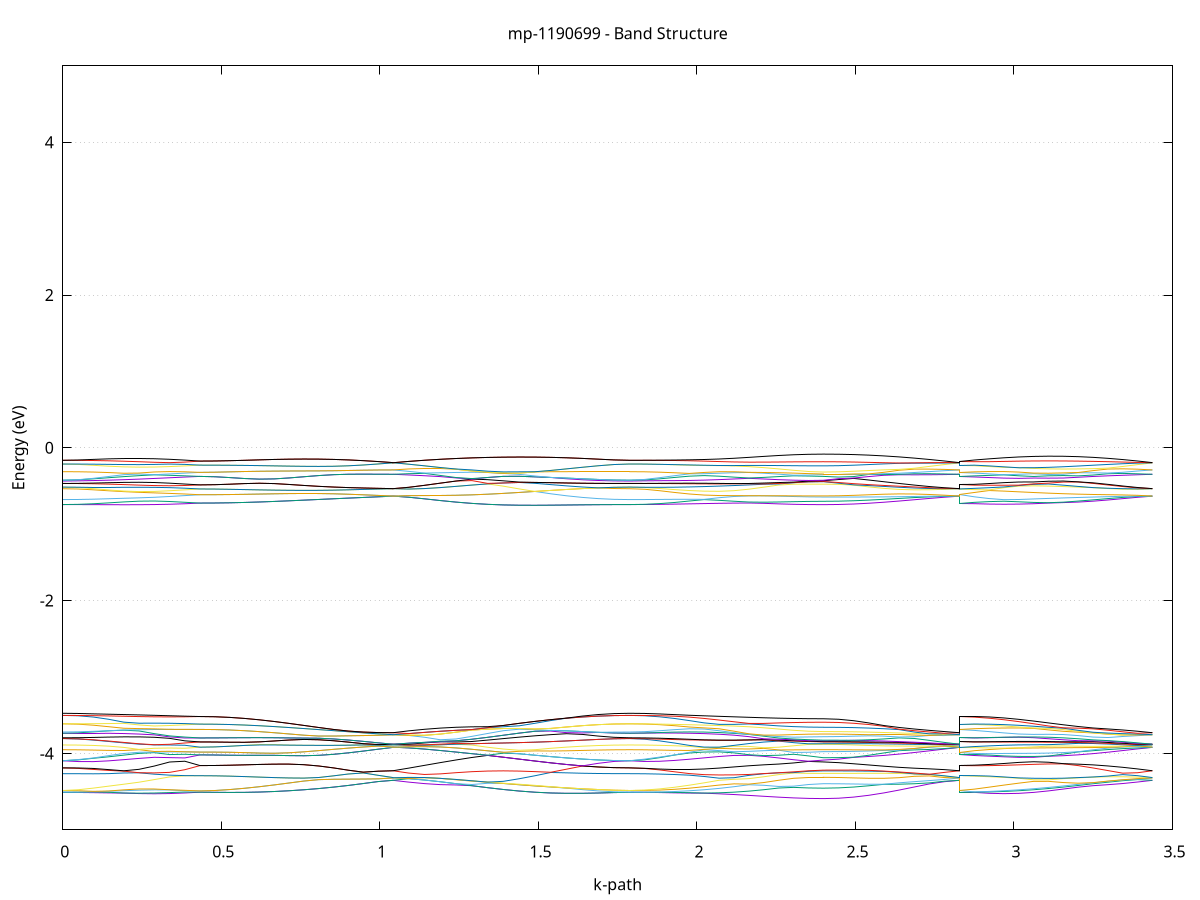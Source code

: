 set title 'mp-1190699 - Band Structure'
set xlabel 'k-path'
set ylabel 'Energy (eV)'
set grid y
set yrange [-5:5]
set terminal png size 800,600
set output 'mp-1190699_bands_gnuplot.png'
plot '-' using 1:2 with lines notitle, '-' using 1:2 with lines notitle, '-' using 1:2 with lines notitle, '-' using 1:2 with lines notitle, '-' using 1:2 with lines notitle, '-' using 1:2 with lines notitle, '-' using 1:2 with lines notitle, '-' using 1:2 with lines notitle, '-' using 1:2 with lines notitle, '-' using 1:2 with lines notitle, '-' using 1:2 with lines notitle, '-' using 1:2 with lines notitle, '-' using 1:2 with lines notitle, '-' using 1:2 with lines notitle, '-' using 1:2 with lines notitle, '-' using 1:2 with lines notitle, '-' using 1:2 with lines notitle, '-' using 1:2 with lines notitle, '-' using 1:2 with lines notitle, '-' using 1:2 with lines notitle, '-' using 1:2 with lines notitle, '-' using 1:2 with lines notitle, '-' using 1:2 with lines notitle, '-' using 1:2 with lines notitle, '-' using 1:2 with lines notitle, '-' using 1:2 with lines notitle, '-' using 1:2 with lines notitle, '-' using 1:2 with lines notitle, '-' using 1:2 with lines notitle, '-' using 1:2 with lines notitle, '-' using 1:2 with lines notitle, '-' using 1:2 with lines notitle, '-' using 1:2 with lines notitle, '-' using 1:2 with lines notitle, '-' using 1:2 with lines notitle, '-' using 1:2 with lines notitle, '-' using 1:2 with lines notitle, '-' using 1:2 with lines notitle, '-' using 1:2 with lines notitle, '-' using 1:2 with lines notitle, '-' using 1:2 with lines notitle, '-' using 1:2 with lines notitle, '-' using 1:2 with lines notitle, '-' using 1:2 with lines notitle, '-' using 1:2 with lines notitle, '-' using 1:2 with lines notitle, '-' using 1:2 with lines notitle, '-' using 1:2 with lines notitle, '-' using 1:2 with lines notitle, '-' using 1:2 with lines notitle, '-' using 1:2 with lines notitle, '-' using 1:2 with lines notitle, '-' using 1:2 with lines notitle, '-' using 1:2 with lines notitle, '-' using 1:2 with lines notitle, '-' using 1:2 with lines notitle, '-' using 1:2 with lines notitle, '-' using 1:2 with lines notitle, '-' using 1:2 with lines notitle, '-' using 1:2 with lines notitle, '-' using 1:2 with lines notitle, '-' using 1:2 with lines notitle, '-' using 1:2 with lines notitle, '-' using 1:2 with lines notitle, '-' using 1:2 with lines notitle, '-' using 1:2 with lines notitle, '-' using 1:2 with lines notitle, '-' using 1:2 with lines notitle, '-' using 1:2 with lines notitle, '-' using 1:2 with lines notitle, '-' using 1:2 with lines notitle, '-' using 1:2 with lines notitle, '-' using 1:2 with lines notitle, '-' using 1:2 with lines notitle, '-' using 1:2 with lines notitle, '-' using 1:2 with lines notitle, '-' using 1:2 with lines notitle, '-' using 1:2 with lines notitle, '-' using 1:2 with lines notitle, '-' using 1:2 with lines notitle, '-' using 1:2 with lines notitle, '-' using 1:2 with lines notitle, '-' using 1:2 with lines notitle, '-' using 1:2 with lines notitle, '-' using 1:2 with lines notitle, '-' using 1:2 with lines notitle, '-' using 1:2 with lines notitle, '-' using 1:2 with lines notitle, '-' using 1:2 with lines notitle, '-' using 1:2 with lines notitle, '-' using 1:2 with lines notitle, '-' using 1:2 with lines notitle, '-' using 1:2 with lines notitle, '-' using 1:2 with lines notitle, '-' using 1:2 with lines notitle, '-' using 1:2 with lines notitle, '-' using 1:2 with lines notitle, '-' using 1:2 with lines notitle, '-' using 1:2 with lines notitle, '-' using 1:2 with lines notitle, '-' using 1:2 with lines notitle, '-' using 1:2 with lines notitle, '-' using 1:2 with lines notitle, '-' using 1:2 with lines notitle, '-' using 1:2 with lines notitle, '-' using 1:2 with lines notitle, '-' using 1:2 with lines notitle, '-' using 1:2 with lines notitle, '-' using 1:2 with lines notitle, '-' using 1:2 with lines notitle, '-' using 1:2 with lines notitle, '-' using 1:2 with lines notitle, '-' using 1:2 with lines notitle, '-' using 1:2 with lines notitle, '-' using 1:2 with lines notitle, '-' using 1:2 with lines notitle, '-' using 1:2 with lines notitle, '-' using 1:2 with lines notitle, '-' using 1:2 with lines notitle, '-' using 1:2 with lines notitle, '-' using 1:2 with lines notitle, '-' using 1:2 with lines notitle, '-' using 1:2 with lines notitle, '-' using 1:2 with lines notitle, '-' using 1:2 with lines notitle, '-' using 1:2 with lines notitle, '-' using 1:2 with lines notitle, '-' using 1:2 with lines notitle
0.000000 -20.615411
0.048111 -20.614711
0.096221 -20.612611
0.144332 -20.609211
0.192442 -20.604611
0.240553 -20.598811
0.288663 -20.592111
0.336774 -20.584611
0.384884 -20.576611
0.432995 -20.568411
0.432995 -20.568411
0.479790 -20.567911
0.526585 -20.566311
0.573380 -20.563811
0.620175 -20.560311
0.666970 -20.556011
0.713765 -20.550911
0.760561 -20.545211
0.807356 -20.538911
0.854151 -20.532311
0.900946 -20.525511
0.947741 -20.518711
0.994536 -20.512111
1.041331 -20.506311
1.041331 -20.506311
1.041331 -20.505711
1.041331 -20.505711
1.091110 -20.510911
1.140888 -20.520111
1.190667 -20.530211
1.240445 -20.540711
1.290224 -20.551311
1.340003 -20.561711
1.389781 -20.571711
1.439560 -20.581111
1.489338 -20.589611
1.539117 -20.597211
1.588895 -20.603511
1.638674 -20.608611
1.688453 -20.612411
1.738231 -20.614611
1.788010 -20.615411
1.788010 -20.615411
1.835011 -20.614811
1.882012 -20.612811
1.929012 -20.609511
1.976013 -20.605011
2.023014 -20.599411
2.070015 -20.592811
2.117016 -20.585311
2.164017 -20.577211
2.211018 -20.568711
2.258018 -20.560311
2.305019 -20.553211
2.352020 -20.548711
2.399021 -20.547311
2.399021 -20.547311
2.399021 -20.547311
2.399021 -20.547311
2.446711 -20.546711
2.494401 -20.544911
2.542092 -20.541911
2.589782 -20.537811
2.637472 -20.532711
2.685162 -20.526811
2.732853 -20.520211
2.780543 -20.513211
2.828233 -20.506211
2.828233 -20.506211
2.828233 -20.505711
2.828233 -20.568411
2.875028 -20.567911
2.921822 -20.566311
2.968617 -20.563811
3.015412 -20.560311
3.062206 -20.555911
3.109001 -20.550811
3.155796 -20.545011
3.202590 -20.538711
3.249385 -20.532011
3.296179 -20.525211
3.342974 -20.518611
3.389769 -20.512111
3.436563 -20.506211
e
0.000000 -20.528211
0.048111 -20.528511
0.096221 -20.529711
0.144332 -20.531911
0.192442 -20.535211
0.240553 -20.539811
0.288663 -20.545711
0.336774 -20.552611
0.384884 -20.560311
0.432995 -20.568411
0.432995 -20.568411
0.479790 -20.567911
0.526585 -20.566311
0.573380 -20.563811
0.620175 -20.560311
0.666970 -20.556011
0.713765 -20.550911
0.760561 -20.545211
0.807356 -20.538911
0.854151 -20.532311
0.900946 -20.525511
0.947741 -20.518711
0.994536 -20.512111
1.041331 -20.506311
1.041331 -20.506311
1.041331 -20.505711
1.041331 -20.505711
1.091110 -20.509311
1.140888 -20.512511
1.190667 -20.515511
1.240445 -20.518211
1.290224 -20.520511
1.340003 -20.522511
1.389781 -20.524011
1.439560 -20.525311
1.489338 -20.526311
1.539117 -20.527011
1.588895 -20.527511
1.638674 -20.527811
1.688453 -20.528011
1.738231 -20.528111
1.788010 -20.528211
1.788010 -20.528211
1.835011 -20.528311
1.882012 -20.528811
1.929012 -20.529511
1.976013 -20.530511
2.023014 -20.531611
2.070015 -20.532711
2.117016 -20.533811
2.164017 -20.534711
2.211018 -20.535311
2.258018 -20.535211
2.305019 -20.533611
2.352020 -20.529111
2.399021 -20.524611
2.399021 -20.524611
2.399021 -20.524611
2.399021 -20.524611
2.446711 -20.524211
2.494401 -20.523211
2.542092 -20.521611
2.589782 -20.519611
2.637472 -20.517311
2.685162 -20.514711
2.732853 -20.511811
2.780543 -20.508811
2.828233 -20.506211
2.828233 -20.506211
2.828233 -20.505711
2.828233 -20.568411
2.875028 -20.567811
2.921822 -20.566211
2.968617 -20.563511
3.015412 -20.559911
3.062206 -20.555411
3.109001 -20.550011
3.155796 -20.544011
3.202590 -20.537411
3.249385 -20.530511
3.296179 -20.523411
3.342974 -20.516411
3.389769 -20.509711
3.436563 -20.506211
e
0.000000 -20.528211
0.048111 -20.527711
0.096221 -20.526511
0.144332 -20.524611
0.192442 -20.521911
0.240553 -20.518711
0.288663 -20.515111
0.336774 -20.511111
0.384884 -20.507011
0.432995 -20.502811
0.432995 -20.502811
0.479790 -20.502911
0.526585 -20.503011
0.573380 -20.503111
0.620175 -20.503411
0.666970 -20.503611
0.713765 -20.503811
0.760561 -20.504111
0.807356 -20.504211
0.854151 -20.504311
0.900946 -20.504311
0.947741 -20.504311
0.994536 -20.504311
1.041331 -20.505311
1.041331 -20.505311
1.041331 -20.505711
1.041331 -20.505711
1.091110 -20.509311
1.140888 -20.512511
1.190667 -20.515511
1.240445 -20.518211
1.290224 -20.520511
1.340003 -20.522511
1.389781 -20.524011
1.439560 -20.525311
1.489338 -20.526311
1.539117 -20.527011
1.588895 -20.527511
1.638674 -20.527811
1.688453 -20.528011
1.738231 -20.528111
1.788010 -20.528211
1.788010 -20.528211
1.835011 -20.528011
1.882012 -20.527411
1.929012 -20.526711
1.976013 -20.525811
2.023014 -20.524811
2.070015 -20.523911
2.117016 -20.523311
2.164017 -20.523111
2.211018 -20.523311
2.258018 -20.523711
2.305019 -20.524111
2.352020 -20.524511
2.399021 -20.523211
2.399021 -20.523211
2.399021 -20.523211
2.399021 -20.523211
2.446711 -20.522911
2.494401 -20.522011
2.542092 -20.520311
2.589782 -20.518011
2.637472 -20.515011
2.685162 -20.511711
2.732853 -20.508511
2.780543 -20.505611
2.828233 -20.505311
2.828233 -20.505311
2.828233 -20.505711
2.828233 -20.502811
2.875028 -20.503111
2.921822 -20.503511
2.968617 -20.504011
3.015412 -20.504611
3.062206 -20.505111
3.109001 -20.505611
3.155796 -20.506111
3.202590 -20.506411
3.249385 -20.506611
3.296179 -20.506611
3.342974 -20.506511
3.389769 -20.506411
3.436563 -20.505311
e
0.000000 -20.468911
0.048111 -20.470911
0.096221 -20.474511
0.144332 -20.478611
0.192442 -20.482811
0.240553 -20.487011
0.288663 -20.490911
0.336774 -20.494811
0.384884 -20.498811
0.432995 -20.502811
0.432995 -20.502811
0.479790 -20.502911
0.526585 -20.503011
0.573380 -20.503111
0.620175 -20.503411
0.666970 -20.503611
0.713765 -20.503811
0.760561 -20.504111
0.807356 -20.504211
0.854151 -20.504311
0.900946 -20.504311
0.947741 -20.504311
0.994536 -20.504311
1.041331 -20.505311
1.041331 -20.505311
1.041331 -20.505711
1.041331 -20.505711
1.091110 -20.502011
1.140888 -20.498111
1.190667 -20.494211
1.240445 -20.492011
1.290224 -20.491111
1.340003 -20.489911
1.389781 -20.488311
1.439560 -20.486311
1.489338 -20.483911
1.539117 -20.481111
1.588895 -20.478011
1.638674 -20.474911
1.688453 -20.472011
1.738231 -20.469811
1.788010 -20.468911
1.788010 -20.468911
1.835011 -20.471111
1.882012 -20.474711
1.929012 -20.478211
1.976013 -20.481611
2.023014 -20.484611
2.070015 -20.486911
2.117016 -20.488411
2.164017 -20.489011
2.211018 -20.488911
2.258018 -20.495211
2.305019 -20.503411
2.352020 -20.512011
2.399021 -20.519211
2.399021 -20.519211
2.399021 -20.519211
2.399021 -20.519211
2.446711 -20.518911
2.494401 -20.517911
2.542092 -20.516311
2.589782 -20.514111
2.637472 -20.511611
2.685162 -20.509111
2.732853 -20.506811
2.780543 -20.505311
2.828233 -20.505311
2.828233 -20.505311
2.828233 -20.505711
2.828233 -20.502811
2.875028 -20.502611
2.921822 -20.502611
2.968617 -20.502611
3.015412 -20.502811
3.062206 -20.503011
3.109001 -20.503311
3.155796 -20.503611
3.202590 -20.503811
3.249385 -20.504111
3.296179 -20.504311
3.342974 -20.504511
3.389769 -20.504611
3.436563 -20.505311
e
0.000000 -20.465211
0.048111 -20.465111
0.096221 -20.464911
0.144332 -20.464511
0.192442 -20.464111
0.240553 -20.463511
0.288663 -20.462811
0.336774 -20.462111
0.384884 -20.461411
0.432995 -20.460711
0.432995 -20.460711
0.479790 -20.461311
0.526585 -20.463111
0.573380 -20.465711
0.620175 -20.468711
0.666970 -20.472111
0.713765 -20.475711
0.760561 -20.479311
0.807356 -20.483011
0.854151 -20.486711
0.900946 -20.490511
0.947741 -20.494611
0.994536 -20.499111
1.041331 -20.503211
1.041331 -20.503211
1.041331 -20.503211
1.041331 -20.503211
1.091110 -20.502011
1.140888 -20.498111
1.190667 -20.494211
1.240445 -20.490311
1.290224 -20.486411
1.340003 -20.482811
1.389781 -20.479311
1.439560 -20.476111
1.489338 -20.473311
1.539117 -20.470911
1.588895 -20.468811
1.638674 -20.467311
1.688453 -20.466111
1.738231 -20.465411
1.788010 -20.465211
1.788010 -20.465211
1.835011 -20.465211
1.882012 -20.465411
1.929012 -20.465711
1.976013 -20.466511
2.023014 -20.468211
2.070015 -20.471111
2.117016 -20.475411
2.164017 -20.481011
2.211018 -20.487611
2.258018 -20.488211
2.305019 -20.487411
2.352020 -20.486711
2.399021 -20.486411
2.399021 -20.486411
2.399021 -20.486411
2.399021 -20.486411
2.446711 -20.486711
2.494401 -20.487511
2.542092 -20.488911
2.589782 -20.490711
2.637472 -20.492911
2.685162 -20.495511
2.732853 -20.498411
2.780543 -20.501511
2.828233 -20.503211
2.828233 -20.503211
2.828233 -20.503211
2.828233 -20.460711
2.875028 -20.461911
2.921822 -20.464011
2.968617 -20.466711
3.015412 -20.469811
3.062206 -20.473011
3.109001 -20.476411
3.155796 -20.479811
3.202590 -20.483711
3.249385 -20.487611
3.296179 -20.491511
3.342974 -20.495611
3.389769 -20.500111
3.436563 -20.503211
e
0.000000 -20.465211
0.048111 -20.463911
0.096221 -20.462211
0.144332 -20.460911
0.192442 -20.460211
0.240553 -20.459811
0.288663 -20.459611
0.336774 -20.459711
0.384884 -20.460111
0.432995 -20.460711
0.432995 -20.460711
0.479790 -20.461311
0.526585 -20.463111
0.573380 -20.465711
0.620175 -20.468711
0.666970 -20.472111
0.713765 -20.475711
0.760561 -20.479311
0.807356 -20.483011
0.854151 -20.486711
0.900946 -20.490511
0.947741 -20.494611
0.994536 -20.499111
1.041331 -20.503211
1.041331 -20.503211
1.041331 -20.503211
1.041331 -20.503211
1.091110 -20.497711
1.140888 -20.494511
1.190667 -20.492911
1.240445 -20.490311
1.290224 -20.486411
1.340003 -20.482811
1.389781 -20.479311
1.439560 -20.476111
1.489338 -20.473311
1.539117 -20.470911
1.588895 -20.468811
1.638674 -20.467311
1.688453 -20.466111
1.738231 -20.465411
1.788010 -20.465211
1.788010 -20.465211
1.835011 -20.463211
1.882012 -20.460311
1.929012 -20.457611
1.976013 -20.456011
2.023014 -20.457811
2.070015 -20.459011
2.117016 -20.459811
2.164017 -20.460111
2.211018 -20.460311
2.258018 -20.460411
2.305019 -20.460411
2.352020 -20.460411
2.399021 -20.460411
2.399021 -20.460411
2.399021 -20.460411
2.399021 -20.460411
2.446711 -20.461111
2.494401 -20.463211
2.542092 -20.466511
2.589782 -20.470911
2.637472 -20.476311
2.685162 -20.482611
2.732853 -20.489411
2.780543 -20.496611
2.828233 -20.503211
2.828233 -20.503211
2.828233 -20.503211
2.828233 -20.460711
2.875028 -20.460711
2.921822 -20.462311
2.968617 -20.464911
3.015412 -20.468211
3.062206 -20.471911
3.109001 -20.475811
3.155796 -20.479711
3.202590 -20.483111
3.249385 -20.486411
3.296179 -20.489811
3.342974 -20.493611
3.389769 -20.498011
3.436563 -20.503211
e
0.000000 -20.451611
0.048111 -20.451611
0.096221 -20.451611
0.144332 -20.451711
0.192442 -20.451911
0.240553 -20.452011
0.288663 -20.451911
0.336774 -20.451511
0.384884 -20.450411
0.432995 -20.448911
0.432995 -20.448911
0.479790 -20.448811
0.526585 -20.448611
0.573380 -20.448711
0.620175 -20.449311
0.666970 -20.450511
0.713765 -20.452311
0.760561 -20.454811
0.807356 -20.457811
0.854151 -20.461211
0.900946 -20.464611
0.947741 -20.467611
0.994536 -20.469711
1.041331 -20.470611
1.041331 -20.470611
1.041331 -20.470611
1.041331 -20.470611
1.091110 -20.470011
1.140888 -20.468011
1.190667 -20.465211
1.240445 -20.462011
1.290224 -20.458511
1.340003 -20.454811
1.389781 -20.451011
1.439560 -20.447511
1.489338 -20.444711
1.539117 -20.445011
1.588895 -20.446011
1.638674 -20.447511
1.688453 -20.449411
1.738231 -20.450911
1.788010 -20.451611
1.788010 -20.451611
1.835011 -20.451911
1.882012 -20.452911
1.929012 -20.454211
1.976013 -20.455511
2.023014 -20.453811
2.070015 -20.452811
2.117016 -20.452111
2.164017 -20.452011
2.211018 -20.452311
2.258018 -20.452811
2.305019 -20.453411
2.352020 -20.453911
2.399021 -20.454011
2.399021 -20.454011
2.399021 -20.454011
2.399021 -20.454011
2.446711 -20.454411
2.494401 -20.455511
2.542092 -20.457311
2.589782 -20.459711
2.637472 -20.462311
2.685162 -20.465211
2.732853 -20.467911
2.780543 -20.469911
2.828233 -20.470611
2.828233 -20.470611
2.828233 -20.470611
2.828233 -20.448911
2.875028 -20.449611
2.921822 -20.449911
2.968617 -20.450211
3.015412 -20.450811
3.062206 -20.451911
3.109001 -20.453611
3.155796 -20.455811
3.202590 -20.458611
3.249385 -20.461711
3.296179 -20.464911
3.342974 -20.467811
3.389769 -20.469911
3.436563 -20.470611
e
0.000000 -20.434311
0.048111 -20.434611
0.096221 -20.435411
0.144332 -20.436611
0.192442 -20.438311
0.240553 -20.440311
0.288663 -20.442511
0.336774 -20.444811
0.384884 -20.447011
0.432995 -20.448911
0.432995 -20.448911
0.479790 -20.448811
0.526585 -20.448611
0.573380 -20.448711
0.620175 -20.449311
0.666970 -20.450511
0.713765 -20.452311
0.760561 -20.454811
0.807356 -20.457811
0.854151 -20.461211
0.900946 -20.464611
0.947741 -20.467611
0.994536 -20.469711
1.041331 -20.470611
1.041331 -20.470611
1.041331 -20.470611
1.041331 -20.470611
1.091110 -20.469311
1.140888 -20.466111
1.190667 -20.461711
1.240445 -20.457011
1.290224 -20.452811
1.340003 -20.449411
1.389781 -20.446911
1.439560 -20.445311
1.489338 -20.444211
1.539117 -20.441411
1.588895 -20.438911
1.638674 -20.436911
1.688453 -20.435511
1.738231 -20.434611
1.788010 -20.434311
1.788010 -20.434311
1.835011 -20.434611
1.882012 -20.435311
1.929012 -20.436511
1.976013 -20.438111
2.023014 -20.440111
2.070015 -20.442111
2.117016 -20.444211
2.164017 -20.446111
2.211018 -20.447811
2.258018 -20.449211
2.305019 -20.450211
2.352020 -20.450811
2.399021 -20.451111
2.399021 -20.451111
2.399021 -20.451111
2.399021 -20.451111
2.446711 -20.451511
2.494401 -20.452811
2.542092 -20.454911
2.589782 -20.457611
2.637472 -20.460811
2.685162 -20.464111
2.732853 -20.467211
2.780543 -20.469511
2.828233 -20.470611
2.828233 -20.470611
2.828233 -20.470611
2.828233 -20.448911
2.875028 -20.448011
2.921822 -20.447211
2.968617 -20.447011
3.015412 -20.447411
3.062206 -20.448411
3.109001 -20.450311
3.155796 -20.452911
3.202590 -20.456211
3.249385 -20.459911
3.296179 -20.463711
3.342974 -20.467111
3.389769 -20.469511
3.436563 -20.470611
e
0.000000 -19.523311
0.048111 -19.523311
0.096221 -19.523211
0.144332 -19.523011
0.192442 -19.522811
0.240553 -19.522511
0.288663 -19.522211
0.336774 -19.521811
0.384884 -19.521411
0.432995 -19.521111
0.432995 -19.521111
0.479790 -19.521011
0.526585 -19.520711
0.573380 -19.520111
0.620175 -19.519311
0.666970 -19.518311
0.713765 -19.517011
0.760561 -19.515411
0.807356 -19.513611
0.854151 -19.511611
0.900946 -19.509511
0.947741 -19.507411
0.994536 -19.505711
1.041331 -19.504911
1.041331 -19.504911
1.041331 -19.504911
1.041331 -19.504911
1.091110 -19.507911
1.140888 -19.510611
1.190667 -19.513011
1.240445 -19.515011
1.290224 -19.516311
1.340003 -19.517211
1.389781 -19.517511
1.439560 -19.517911
1.489338 -19.519411
1.539117 -19.520711
1.588895 -19.521711
1.638674 -19.522411
1.688453 -19.522911
1.738231 -19.523211
1.788010 -19.523311
1.788010 -19.523311
1.835011 -19.523311
1.882012 -19.523111
1.929012 -19.522811
1.976013 -19.522411
2.023014 -19.522111
2.070015 -19.521811
2.117016 -19.521611
2.164017 -19.521411
2.211018 -19.521211
2.258018 -19.521111
2.305019 -19.521011
2.352020 -19.521011
2.399021 -19.520911
2.399021 -19.520911
2.399021 -19.520911
2.399021 -19.520911
2.446711 -19.520711
2.494401 -19.519811
2.542092 -19.518511
2.589782 -19.516611
2.637472 -19.514411
2.685162 -19.512011
2.732853 -19.509511
2.780543 -19.507011
2.828233 -19.504911
2.828233 -19.504911
2.828233 -19.504911
2.828233 -19.521111
2.875028 -19.521111
2.921822 -19.521011
2.968617 -19.520611
3.015412 -19.520011
3.062206 -19.519111
3.109001 -19.518211
3.155796 -19.517111
3.202590 -19.515711
3.249385 -19.514111
3.296179 -19.512111
3.342974 -19.509811
3.389769 -19.507311
3.436563 -19.504911
e
0.000000 -19.523311
0.048111 -19.523211
0.096221 -19.522911
0.144332 -19.522411
0.192442 -19.521911
0.240553 -19.521311
0.288663 -19.521011
0.336774 -19.520811
0.384884 -19.520911
0.432995 -19.521111
0.432995 -19.521111
0.479790 -19.521011
0.526585 -19.520611
0.573380 -19.520111
0.620175 -19.519311
0.666970 -19.518311
0.713765 -19.517011
0.760561 -19.515411
0.807356 -19.513611
0.854151 -19.511611
0.900946 -19.509511
0.947741 -19.507411
0.994536 -19.505711
1.041331 -19.504911
1.041331 -19.504911
1.041331 -19.504911
1.041331 -19.504911
1.091110 -19.503211
1.140888 -19.505311
1.190667 -19.507611
1.240445 -19.509911
1.290224 -19.512111
1.340003 -19.514311
1.389781 -19.516211
1.439560 -19.517911
1.489338 -19.519411
1.539117 -19.520711
1.588895 -19.521711
1.638674 -19.522411
1.688453 -19.522911
1.738231 -19.523211
1.788010 -19.523311
1.788010 -19.523311
1.835011 -19.523211
1.882012 -19.523111
1.929012 -19.522711
1.976013 -19.522311
2.023014 -19.521711
2.070015 -19.521011
2.117016 -19.520011
2.164017 -19.518811
2.211018 -19.517511
2.258018 -19.516111
2.305019 -19.514611
2.352020 -19.513011
2.399021 -19.511911
2.399021 -19.511911
2.399021 -19.511911
2.399021 -19.511911
2.446711 -19.511711
2.494401 -19.511311
2.542092 -19.510711
2.589782 -19.509811
2.637472 -19.508611
2.685162 -19.507211
2.732853 -19.505611
2.780543 -19.503911
2.828233 -19.504911
2.828233 -19.504911
2.828233 -19.504911
2.828233 -19.521111
2.875028 -19.520911
2.921822 -19.520611
2.968617 -19.520211
3.015412 -19.519711
3.062206 -19.519011
3.109001 -19.517711
3.155796 -19.516011
3.202590 -19.514111
3.249385 -19.511811
3.296179 -19.509411
3.342974 -19.506711
3.389769 -19.504211
3.436563 -19.504911
e
0.000000 -19.513911
0.048111 -19.513911
0.096221 -19.513911
0.144332 -19.513811
0.192442 -19.513811
0.240553 -19.513511
0.288663 -19.512911
0.336774 -19.511911
0.384884 -19.510611
0.432995 -19.509111
0.432995 -19.509111
0.479790 -19.509011
0.526585 -19.508811
0.573380 -19.508411
0.620175 -19.507811
0.666970 -19.507311
0.713765 -19.506611
0.760561 -19.505911
0.807356 -19.505211
0.854151 -19.504611
0.900946 -19.504011
0.947741 -19.503411
0.994536 -19.502711
1.041331 -19.501411
1.041331 -19.501411
1.041331 -19.501211
1.041331 -19.501211
1.091110 -19.503211
1.140888 -19.505311
1.190667 -19.507611
1.240445 -19.509811
1.290224 -19.512111
1.340003 -19.514211
1.389781 -19.516211
1.439560 -19.517511
1.489338 -19.517011
1.539117 -19.516411
1.588895 -19.515711
1.638674 -19.515111
1.688453 -19.514411
1.738231 -19.513911
1.788010 -19.513911
1.788010 -19.513911
1.835011 -19.513811
1.882012 -19.513611
1.929012 -19.513311
1.976013 -19.512911
2.023014 -19.512311
2.070015 -19.511711
2.117016 -19.510911
2.164017 -19.510011
2.211018 -19.509311
2.258018 -19.508711
2.305019 -19.508311
2.352020 -19.508911
2.399021 -19.510111
2.399021 -19.510111
2.399021 -19.510111
2.399021 -19.510111
2.446711 -19.509911
2.494401 -19.509311
2.542092 -19.508511
2.589782 -19.507311
2.637472 -19.506111
2.685162 -19.504911
2.732853 -19.504011
2.780543 -19.503611
2.828233 -19.501411
2.828233 -19.501411
2.828233 -19.501211
2.828233 -19.509111
2.875028 -19.509611
2.921822 -19.509711
2.968617 -19.509611
3.015412 -19.509111
3.062206 -19.508411
3.109001 -19.507511
3.155796 -19.506411
3.202590 -19.505311
3.249385 -19.504211
3.296179 -19.503211
3.342974 -19.502311
3.389769 -19.502411
3.436563 -19.501411
e
0.000000 -19.507111
0.048111 -19.506911
0.096221 -19.506611
0.144332 -19.506011
0.192442 -19.505411
0.240553 -19.505011
0.288663 -19.505311
0.336774 -19.506311
0.384884 -19.507611
0.432995 -19.509111
0.432995 -19.509111
0.479790 -19.509011
0.526585 -19.508811
0.573380 -19.508411
0.620175 -19.507811
0.666970 -19.507311
0.713765 -19.506611
0.760561 -19.505911
0.807356 -19.505211
0.854151 -19.504611
0.900946 -19.504011
0.947741 -19.503411
0.994536 -19.502711
1.041331 -19.501411
1.041331 -19.501411
1.041331 -19.501211
1.041331 -19.501211
1.091110 -19.502011
1.140888 -19.499511
1.190667 -19.497711
1.240445 -19.496911
1.290224 -19.497011
1.340003 -19.497811
1.389781 -19.499011
1.439560 -19.500511
1.489338 -19.502011
1.539117 -19.503411
1.588895 -19.504711
1.638674 -19.505811
1.688453 -19.506511
1.738231 -19.506911
1.788010 -19.507111
1.788010 -19.507111
1.835011 -19.506911
1.882012 -19.506611
1.929012 -19.506011
1.976013 -19.505311
2.023014 -19.504211
2.070015 -19.502911
2.117016 -19.501711
2.164017 -19.502911
2.211018 -19.504211
2.258018 -19.505711
2.305019 -19.507311
2.352020 -19.508111
2.399021 -19.508011
2.399021 -19.508011
2.399021 -19.508011
2.399021 -19.508011
2.446711 -19.507811
2.494401 -19.507311
2.542092 -19.506411
2.589782 -19.505411
2.637472 -19.504311
2.685162 -19.503311
2.732853 -19.502411
2.780543 -19.501711
2.828233 -19.501411
2.828233 -19.501411
2.828233 -19.501211
2.828233 -19.509111
2.875028 -19.508411
2.921822 -19.507511
2.968617 -19.506511
3.015412 -19.505511
3.062206 -19.504511
3.109001 -19.503511
3.155796 -19.502811
3.202590 -19.502111
3.249385 -19.501711
3.296179 -19.501511
3.342974 -19.501511
3.389769 -19.501611
3.436563 -19.501411
e
0.000000 -19.498511
0.048111 -19.498511
0.096221 -19.498811
0.144332 -19.499411
0.192442 -19.499911
0.240553 -19.500311
0.288663 -19.500111
0.336774 -19.499211
0.384884 -19.498011
0.432995 -19.496911
0.432995 -19.496911
0.479790 -19.496811
0.526585 -19.496611
0.573380 -19.496311
0.620175 -19.496011
0.666970 -19.495711
0.713765 -19.495411
0.760561 -19.495311
0.807356 -19.495411
0.854151 -19.495811
0.900946 -19.496711
0.947741 -19.497811
0.994536 -19.499311
1.041331 -19.501011
1.041331 -19.501011
1.041331 -19.501211
1.041331 -19.501211
1.091110 -19.499411
1.140888 -19.497911
1.190667 -19.496711
1.240445 -19.495811
1.290224 -19.495311
1.340003 -19.495011
1.389781 -19.495011
1.439560 -19.495211
1.489338 -19.495711
1.539117 -19.496211
1.588895 -19.496811
1.638674 -19.497511
1.688453 -19.498011
1.738231 -19.498311
1.788010 -19.498511
1.788010 -19.498511
1.835011 -19.498411
1.882012 -19.498511
1.929012 -19.498811
1.976013 -19.499311
2.023014 -19.499911
2.070015 -19.500711
2.117016 -19.501411
2.164017 -19.499611
2.211018 -19.497811
2.258018 -19.496111
2.305019 -19.494711
2.352020 -19.493911
2.399021 -19.493611
2.399021 -19.493611
2.399021 -19.493611
2.399021 -19.493611
2.446711 -19.493811
2.494401 -19.494211
2.542092 -19.494911
2.589782 -19.495811
2.637472 -19.496911
2.685162 -19.498211
2.732853 -19.499511
2.780543 -19.500511
2.828233 -19.501111
2.828233 -19.501111
2.828233 -19.501211
2.828233 -19.496911
2.875028 -19.496911
2.921822 -19.496611
2.968617 -19.496211
3.015412 -19.495811
3.062206 -19.495411
3.109001 -19.495111
3.155796 -19.495111
3.202590 -19.495511
3.249385 -19.496411
3.296179 -19.497811
3.342974 -19.499411
3.389769 -19.500711
3.436563 -19.501111
e
0.000000 -19.498411
0.048111 -19.498211
0.096221 -19.497511
0.144332 -19.496611
0.192442 -19.495711
0.240553 -19.495111
0.288663 -19.494911
0.336774 -19.495211
0.384884 -19.495911
0.432995 -19.496911
0.432995 -19.496911
0.479790 -19.496811
0.526585 -19.496611
0.573380 -19.496311
0.620175 -19.496011
0.666970 -19.495711
0.713765 -19.495411
0.760561 -19.495311
0.807356 -19.495411
0.854151 -19.495811
0.900946 -19.496711
0.947741 -19.497811
0.994536 -19.499311
1.041331 -19.501011
1.041331 -19.501011
1.041331 -19.501211
1.041331 -19.501211
1.091110 -19.499411
1.140888 -19.497911
1.190667 -19.496711
1.240445 -19.495811
1.290224 -19.495311
1.340003 -19.495011
1.389781 -19.495011
1.439560 -19.495211
1.489338 -19.495711
1.539117 -19.496211
1.588895 -19.496811
1.638674 -19.497511
1.688453 -19.498011
1.738231 -19.498311
1.788010 -19.498411
1.788010 -19.498411
1.835011 -19.498211
1.882012 -19.497911
1.929012 -19.497311
1.976013 -19.496711
2.023014 -19.495811
2.070015 -19.494811
2.117016 -19.493711
2.164017 -19.492511
2.211018 -19.491211
2.258018 -19.489811
2.305019 -19.488211
2.352020 -19.486911
2.399021 -19.486311
2.399021 -19.486311
2.399021 -19.486311
2.399021 -19.486311
2.446711 -19.486511
2.494401 -19.487211
2.542092 -19.488311
2.589782 -19.489811
2.637472 -19.491611
2.685162 -19.493711
2.732853 -19.496111
2.780543 -19.498611
2.828233 -19.501011
2.828233 -19.501011
2.828233 -19.501211
2.828233 -19.496911
2.875028 -19.496811
2.921822 -19.496411
2.968617 -19.495911
3.015412 -19.495311
3.062206 -19.494811
3.109001 -19.494311
3.155796 -19.494011
3.202590 -19.494011
3.249385 -19.494411
3.296179 -19.495411
3.342974 -19.496811
3.389769 -19.498711
3.436563 -19.501011
e
0.000000 -19.471811
0.048111 -19.471711
0.096221 -19.471311
0.144332 -19.470711
0.192442 -19.469511
0.240553 -19.467811
0.288663 -19.465311
0.336774 -19.462211
0.384884 -19.458511
0.432995 -19.454611
0.432995 -19.454611
0.479790 -19.454811
0.526585 -19.455411
0.573380 -19.456311
0.620175 -19.457611
0.666970 -19.459111
0.713765 -19.460811
0.760561 -19.462611
0.807356 -19.464411
0.854151 -19.466011
0.900946 -19.467411
0.947741 -19.468511
0.994536 -19.469211
1.041331 -19.469511
1.041331 -19.469511
1.041331 -19.469411
1.041331 -19.469411
1.091110 -19.469811
1.140888 -19.469611
1.190667 -19.468311
1.240445 -19.467011
1.290224 -19.466811
1.340003 -19.467011
1.389781 -19.467211
1.439560 -19.467711
1.489338 -19.468311
1.539117 -19.469011
1.588895 -19.469811
1.638674 -19.470611
1.688453 -19.471111
1.738231 -19.471611
1.788010 -19.471811
1.788010 -19.471811
1.835011 -19.471711
1.882012 -19.471511
1.929012 -19.471111
1.976013 -19.470711
2.023014 -19.470111
2.070015 -19.469411
2.117016 -19.468711
2.164017 -19.468011
2.211018 -19.467311
2.258018 -19.466711
2.305019 -19.466311
2.352020 -19.466011
2.399021 -19.465811
2.399021 -19.465811
2.399021 -19.465811
2.399021 -19.465811
2.446711 -19.465911
2.494401 -19.466311
2.542092 -19.466811
2.589782 -19.467411
2.637472 -19.468111
2.685162 -19.468711
2.732853 -19.469311
2.780543 -19.469511
2.828233 -19.469511
2.828233 -19.469511
2.828233 -19.469411
2.828233 -19.454611
2.875028 -19.455311
2.921822 -19.456311
2.968617 -19.457711
3.015412 -19.459411
3.062206 -19.461311
3.109001 -19.463311
3.155796 -19.465311
3.202590 -19.466911
3.249385 -19.468211
3.296179 -19.469111
3.342974 -19.469611
3.389769 -19.469711
3.436563 -19.469511
e
0.000000 -19.431211
0.048111 -19.431511
0.096221 -19.432511
0.144332 -19.434311
0.192442 -19.436611
0.240553 -19.439511
0.288663 -19.442911
0.336774 -19.446611
0.384884 -19.450611
0.432995 -19.454611
0.432995 -19.454611
0.479790 -19.454811
0.526585 -19.455411
0.573380 -19.456311
0.620175 -19.457611
0.666970 -19.459111
0.713765 -19.460811
0.760561 -19.462611
0.807356 -19.464411
0.854151 -19.466011
0.900946 -19.467411
0.947741 -19.468511
0.994536 -19.469211
1.041331 -19.469511
1.041331 -19.469511
1.041331 -19.469411
1.041331 -19.469411
1.091110 -19.468811
1.140888 -19.468111
1.190667 -19.467511
1.240445 -19.465911
1.290224 -19.462611
1.340003 -19.458411
1.389781 -19.453911
1.439560 -19.449411
1.489338 -19.445111
1.539117 -19.441111
1.588895 -19.437711
1.638674 -19.434911
1.688453 -19.432811
1.738231 -19.431511
1.788010 -19.431211
1.788010 -19.431211
1.835011 -19.431411
1.882012 -19.432411
1.929012 -19.434011
1.976013 -19.436111
2.023014 -19.438711
2.070015 -19.441711
2.117016 -19.445111
2.164017 -19.448711
2.211018 -19.452411
2.258018 -19.456011
2.305019 -19.459211
2.352020 -19.461511
2.399021 -19.462411
2.399021 -19.462411
2.399021 -19.462411
2.399021 -19.462411
2.446711 -19.462611
2.494401 -19.463011
2.542092 -19.463811
2.589782 -19.464811
2.637472 -19.465911
2.685162 -19.467011
2.732853 -19.468111
2.780543 -19.468911
2.828233 -19.469411
2.828233 -19.469411
2.828233 -19.469411
2.828233 -19.454611
2.875028 -19.454411
2.921822 -19.454611
2.968617 -19.455411
3.015412 -19.456511
3.062206 -19.458011
3.109001 -19.459611
3.155796 -19.461511
3.202590 -19.463411
3.249385 -19.465111
3.296179 -19.466711
3.342974 -19.467911
3.389769 -19.468811
3.436563 -19.469411
e
0.000000 -5.442111
0.048111 -5.441011
0.096221 -5.437411
0.144332 -5.431711
0.192442 -5.423911
0.240553 -5.414211
0.288663 -5.402911
0.336774 -5.390711
0.384884 -5.378211
0.432995 -5.366611
0.432995 -5.366611
0.479790 -5.366511
0.526585 -5.365911
0.573380 -5.364811
0.620175 -5.362811
0.666970 -5.359811
0.713765 -5.355611
0.760561 -5.350111
0.807356 -5.343511
0.854151 -5.335911
0.900946 -5.327811
0.947741 -5.319811
0.994536 -5.313211
1.041331 -5.310011
1.041331 -5.310011
1.041331 -5.309911
1.041331 -5.309911
1.091110 -5.324911
1.140888 -5.337811
1.190667 -5.348511
1.240445 -5.356711
1.290224 -5.362311
1.340003 -5.365211
1.389781 -5.370211
1.439560 -5.382411
1.489338 -5.395311
1.539117 -5.407911
1.588895 -5.419311
1.638674 -5.428911
1.688453 -5.436111
1.738231 -5.440611
1.788010 -5.442111
1.788010 -5.442111
1.835011 -5.441111
1.882012 -5.438211
1.929012 -5.433511
1.976013 -5.427411
2.023014 -5.420311
2.070015 -5.412911
2.117016 -5.405811
2.164017 -5.399311
2.211018 -5.393711
2.258018 -5.389111
2.305019 -5.385111
2.352020 -5.381511
2.399021 -5.379511
2.399021 -5.379511
2.399021 -5.379511
2.399021 -5.379511
2.446711 -5.378411
2.494401 -5.375011
2.542092 -5.369511
2.589782 -5.362011
2.637472 -5.352811
2.685162 -5.342311
2.732853 -5.331111
2.780543 -5.319911
2.828233 -5.310011
2.828233 -5.310011
2.828233 -5.309911
2.828233 -5.366611
2.875028 -5.371911
2.921822 -5.375911
2.968617 -5.378511
3.015412 -5.379411
3.062206 -5.378511
3.109001 -5.375711
3.155796 -5.371111
3.202590 -5.364611
3.249385 -5.356311
3.296179 -5.346511
3.342974 -5.335211
3.389769 -5.322811
3.436563 -5.310011
e
0.000000 -5.384311
0.048111 -5.383311
0.096221 -5.380611
0.144332 -5.376111
0.192442 -5.370311
0.240553 -5.363711
0.288663 -5.357611
0.336774 -5.354711
0.384884 -5.357911
0.432995 -5.366611
0.432995 -5.366611
0.479790 -5.366511
0.526585 -5.365911
0.573380 -5.364811
0.620175 -5.362811
0.666970 -5.359811
0.713765 -5.355611
0.760561 -5.350111
0.807356 -5.343511
0.854151 -5.335911
0.900946 -5.327811
0.947741 -5.319811
0.994536 -5.313211
1.041331 -5.310011
1.041331 -5.310011
1.041331 -5.309911
1.041331 -5.309911
1.091110 -5.324911
1.140888 -5.337811
1.190667 -5.348511
1.240445 -5.356711
1.290224 -5.362311
1.340003 -5.365211
1.389781 -5.365411
1.439560 -5.363011
1.489338 -5.358211
1.539117 -5.351411
1.588895 -5.347011
1.638674 -5.362511
1.688453 -5.374411
1.738231 -5.381711
1.788010 -5.384311
1.788010 -5.384311
1.835011 -5.384011
1.882012 -5.383311
1.929012 -5.381711
1.976013 -5.379011
2.023014 -5.374911
2.070015 -5.369111
2.117016 -5.361611
2.164017 -5.352511
2.211018 -5.342411
2.258018 -5.345911
2.305019 -5.356011
2.352020 -5.363611
2.399021 -5.367111
2.399021 -5.367111
2.399021 -5.367111
2.399021 -5.367111
2.446711 -5.366111
2.494401 -5.363011
2.542092 -5.358211
2.589782 -5.351811
2.637472 -5.344211
2.685162 -5.336111
2.732853 -5.327711
2.780543 -5.319011
2.828233 -5.310011
2.828233 -5.310011
2.828233 -5.309911
2.828233 -5.366611
2.875028 -5.360511
2.921822 -5.354311
2.968617 -5.349911
3.015412 -5.349411
3.062206 -5.351111
3.109001 -5.352811
3.155796 -5.353011
3.202590 -5.351011
3.249385 -5.346411
3.296179 -5.339711
3.342974 -5.331211
3.389769 -5.321111
3.436563 -5.310011
e
0.000000 -5.318311
0.048111 -5.319011
0.096221 -5.320711
0.144332 -5.322811
0.192442 -5.324511
0.240553 -5.325311
0.288663 -5.325011
0.336774 -5.323811
0.384884 -5.323011
0.432995 -5.322211
0.432995 -5.322211
0.479790 -5.321711
0.526585 -5.320411
0.573380 -5.318611
0.620175 -5.316611
0.666970 -5.314711
0.713765 -5.313011
0.760561 -5.311811
0.807356 -5.310911
0.854151 -5.310411
0.900946 -5.310111
0.947741 -5.309911
0.994536 -5.309911
1.041331 -5.309911
1.041331 -5.309911
1.041331 -5.309911
1.041331 -5.309911
1.091110 -5.293511
1.140888 -5.308711
1.190667 -5.324111
1.240445 -5.337311
1.290224 -5.348611
1.340003 -5.359111
1.389781 -5.365411
1.439560 -5.363011
1.489338 -5.358211
1.539117 -5.351411
1.588895 -5.343211
1.638674 -5.334511
1.688453 -5.326411
1.738231 -5.320511
1.788010 -5.318311
1.788010 -5.318311
1.835011 -5.317711
1.882012 -5.316211
1.929012 -5.314111
1.976013 -5.312111
2.023014 -5.310811
2.070015 -5.310811
2.117016 -5.313611
2.164017 -5.321911
2.211018 -5.333911
2.258018 -5.331711
2.305019 -5.322311
2.352020 -5.315911
2.399021 -5.313711
2.399021 -5.313711
2.399021 -5.313711
2.399021 -5.313711
2.446711 -5.313611
2.494401 -5.313311
2.542092 -5.312511
2.589782 -5.311011
2.637472 -5.308511
2.685162 -5.305211
2.732853 -5.302911
2.780543 -5.304111
2.828233 -5.309911
2.828233 -5.309911
2.828233 -5.309911
2.828233 -5.322211
2.875028 -5.330011
2.921822 -5.335811
2.968617 -5.338511
3.015412 -5.338511
3.062206 -5.339611
3.109001 -5.339511
3.155796 -5.336711
3.202590 -5.331311
3.249385 -5.323711
3.296179 -5.313911
3.342974 -5.302711
3.389769 -5.299311
3.436563 -5.309911
e
0.000000 -5.318311
0.048111 -5.318111
0.096221 -5.317511
0.144332 -5.317011
0.192442 -5.317111
0.240553 -5.318411
0.288663 -5.320811
0.336774 -5.322911
0.384884 -5.322511
0.432995 -5.322211
0.432995 -5.322211
0.479790 -5.321711
0.526585 -5.320411
0.573380 -5.318611
0.620175 -5.316611
0.666970 -5.314711
0.713765 -5.313011
0.760561 -5.311811
0.807356 -5.310911
0.854151 -5.310411
0.900946 -5.310111
0.947741 -5.309911
0.994536 -5.309911
1.041331 -5.309911
1.041331 -5.309911
1.041331 -5.309911
1.041331 -5.309911
1.091110 -5.293511
1.140888 -5.275911
1.190667 -5.279511
1.240445 -5.289011
1.290224 -5.297911
1.340003 -5.304311
1.389781 -5.306311
1.439560 -5.303111
1.489338 -5.309311
1.539117 -5.328811
1.588895 -5.343211
1.638674 -5.334511
1.688453 -5.326411
1.738231 -5.320511
1.788010 -5.318311
1.788010 -5.318311
1.835011 -5.317511
1.882012 -5.315211
1.929012 -5.311311
1.976013 -5.305911
2.023014 -5.298911
2.070015 -5.290711
2.117016 -5.291011
2.164017 -5.299411
2.211018 -5.302611
2.258018 -5.303911
2.305019 -5.303911
2.352020 -5.302711
2.399021 -5.301611
2.399021 -5.301611
2.399021 -5.301611
2.399021 -5.301611
2.446711 -5.301611
2.494401 -5.301511
2.542092 -5.301011
2.589782 -5.299811
2.637472 -5.297811
2.685162 -5.294711
2.732853 -5.290911
2.780543 -5.300511
2.828233 -5.309911
2.828233 -5.309911
2.828233 -5.309911
2.828233 -5.322211
2.875028 -5.312711
2.921822 -5.302011
2.968617 -5.314011
3.015412 -5.320211
3.062206 -5.318111
3.109001 -5.312111
3.155796 -5.305211
3.202590 -5.298511
3.249385 -5.292511
3.296179 -5.288311
3.342974 -5.288411
3.389769 -5.297711
3.436563 -5.309911
e
0.000000 -5.235511
0.048111 -5.236111
0.096221 -5.237811
0.144332 -5.240911
0.192442 -5.245311
0.240553 -5.250711
0.288663 -5.256811
0.336774 -5.263411
0.384884 -5.269311
0.432995 -5.270811
0.432995 -5.270811
0.479790 -5.270711
0.526585 -5.270411
0.573380 -5.269911
0.620175 -5.269211
0.666970 -5.268511
0.713765 -5.267911
0.760561 -5.267611
0.807356 -5.267711
0.854151 -5.268311
0.900946 -5.269411
0.947741 -5.271011
0.994536 -5.272911
1.041331 -5.274111
1.041331 -5.274111
1.041331 -5.274111
1.041331 -5.274111
1.091110 -5.291611
1.140888 -5.275911
1.190667 -5.257811
1.240445 -5.250411
1.290224 -5.254011
1.340003 -5.261611
1.389781 -5.274011
1.439560 -5.290411
1.489338 -5.295211
1.539117 -5.283811
1.588895 -5.270611
1.638674 -5.257311
1.688453 -5.245911
1.738231 -5.238311
1.788010 -5.235511
1.788010 -5.235511
1.835011 -5.235111
1.882012 -5.233811
1.929012 -5.231911
1.976013 -5.243511
2.023014 -5.260011
2.070015 -5.276611
2.117016 -5.281511
2.164017 -5.271711
2.211018 -5.261911
2.258018 -5.252711
2.305019 -5.244411
2.352020 -5.245511
2.399021 -5.248411
2.399021 -5.248411
2.399021 -5.248411
2.399021 -5.248411
2.446711 -5.249511
2.494401 -5.252711
2.542092 -5.257811
2.589782 -5.264411
2.637472 -5.272411
2.685162 -5.281411
2.732853 -5.289811
2.780543 -5.282811
2.828233 -5.274111
2.828233 -5.274111
2.828233 -5.274111
2.828233 -5.270811
2.875028 -5.286911
2.921822 -5.301911
2.968617 -5.290611
3.015412 -5.279011
3.062206 -5.268011
3.109001 -5.258511
3.155796 -5.251311
3.202590 -5.247011
3.249385 -5.257611
3.296179 -5.271111
3.342974 -5.284611
3.389769 -5.286511
3.436563 -5.274111
e
0.000000 -5.208511
0.048111 -5.210011
0.096221 -5.214811
0.144332 -5.222511
0.192442 -5.232511
0.240553 -5.243611
0.288663 -5.254411
0.336774 -5.263011
0.384884 -5.268211
0.432995 -5.270811
0.432995 -5.270811
0.479790 -5.270711
0.526585 -5.270411
0.573380 -5.269911
0.620175 -5.269211
0.666970 -5.268511
0.713765 -5.267911
0.760561 -5.267611
0.807356 -5.267711
0.854151 -5.268311
0.900946 -5.269411
0.947741 -5.271011
0.994536 -5.272911
1.041331 -5.274111
1.041331 -5.274111
1.041331 -5.274111
1.041331 -5.274111
1.091110 -5.262211
1.140888 -5.270311
1.190667 -5.257811
1.240445 -5.239711
1.290224 -5.222511
1.340003 -5.209511
1.389781 -5.209811
1.439560 -5.210211
1.489338 -5.210211
1.539117 -5.210011
1.588895 -5.209611
1.638674 -5.209111
1.688453 -5.208811
1.738231 -5.208511
1.788010 -5.208511
1.788010 -5.208511
1.835011 -5.210711
1.882012 -5.217511
1.929012 -5.228911
1.976013 -5.229411
2.023014 -5.226511
2.070015 -5.223411
2.117016 -5.220311
2.164017 -5.217111
2.211018 -5.222711
2.258018 -5.230911
2.305019 -5.239011
2.352020 -5.237511
2.399021 -5.232311
2.399021 -5.232311
2.399021 -5.232211
2.399021 -5.232211
2.446711 -5.232711
2.494401 -5.234211
2.542092 -5.236811
2.589782 -5.240511
2.637472 -5.245311
2.685162 -5.250611
2.732853 -5.255111
2.780543 -5.264311
2.828233 -5.274111
2.828233 -5.274111
2.828233 -5.274111
2.828233 -5.270811
2.875028 -5.255111
2.921822 -5.241211
2.968617 -5.230411
3.015412 -5.223611
3.062206 -5.221811
3.109001 -5.225311
3.155796 -5.233611
3.202590 -5.244811
3.249385 -5.245911
3.296179 -5.252711
3.342974 -5.259311
3.389769 -5.261911
3.436563 -5.274111
e
0.000000 -5.191011
0.048111 -5.191311
0.096221 -5.191811
0.144332 -5.192311
0.192442 -5.192511
0.240553 -5.192311
0.288663 -5.191611
0.336774 -5.190411
0.384884 -5.188811
0.432995 -5.186711
0.432995 -5.186711
0.479790 -5.187311
0.526585 -5.189211
0.573380 -5.192411
0.620175 -5.196811
0.666970 -5.202411
0.713765 -5.208911
0.760561 -5.216311
0.807356 -5.224111
0.854151 -5.232311
0.900946 -5.240311
0.947741 -5.247511
0.994536 -5.252711
1.041331 -5.254811
1.041331 -5.254811
1.041331 -5.254811
1.041331 -5.254811
1.091110 -5.259711
1.140888 -5.252611
1.190667 -5.250011
1.240445 -5.239711
1.290224 -5.222511
1.340003 -5.206911
1.389781 -5.193711
1.439560 -5.183711
1.489338 -5.177411
1.539117 -5.175011
1.588895 -5.176211
1.638674 -5.180111
1.688453 -5.185111
1.738231 -5.189311
1.788010 -5.191011
1.788010 -5.191011
1.835011 -5.191611
1.882012 -5.192811
1.929012 -5.194411
1.976013 -5.196511
2.023014 -5.199411
2.070015 -5.203411
2.117016 -5.208611
2.164017 -5.215211
2.211018 -5.214011
2.258018 -5.216811
2.305019 -5.221111
2.352020 -5.225611
2.399021 -5.229811
2.399021 -5.229811
2.399021 -5.229911
2.399021 -5.229911
2.446711 -5.229811
2.494401 -5.229811
2.542092 -5.230211
2.589782 -5.231611
2.637472 -5.235311
2.685162 -5.244311
2.732853 -5.254311
2.780543 -5.256911
2.828233 -5.254811
2.828233 -5.254811
2.828233 -5.254811
2.828233 -5.186711
2.875028 -5.187511
2.921822 -5.189511
2.968617 -5.192711
3.015412 -5.197111
3.062206 -5.203211
3.109001 -5.211011
3.155796 -5.220311
3.202590 -5.230811
3.249385 -5.242111
3.296179 -5.247911
3.342974 -5.253011
3.389769 -5.259111
3.436563 -5.254811
e
0.000000 -5.191011
0.048111 -5.190311
0.096221 -5.188311
0.144332 -5.185811
0.192442 -5.183411
0.240553 -5.182011
0.288663 -5.181711
0.336774 -5.182711
0.384884 -5.184511
0.432995 -5.186711
0.432995 -5.186711
0.479790 -5.187311
0.526585 -5.189211
0.573380 -5.192411
0.620175 -5.196811
0.666970 -5.202411
0.713765 -5.208911
0.760561 -5.216311
0.807356 -5.224111
0.854151 -5.232311
0.900946 -5.240311
0.947741 -5.247511
0.994536 -5.252711
1.041331 -5.254811
1.041331 -5.254811
1.041331 -5.254811
1.041331 -5.254811
1.091110 -5.246311
1.140888 -5.234011
1.190667 -5.222311
1.240445 -5.214311
1.290224 -5.210411
1.340003 -5.206911
1.389781 -5.193711
1.439560 -5.183711
1.489338 -5.177411
1.539117 -5.175011
1.588895 -5.176211
1.638674 -5.180111
1.688453 -5.185111
1.738231 -5.189311
1.788010 -5.191011
1.788010 -5.191011
1.835011 -5.191311
1.882012 -5.192111
1.929012 -5.193511
1.976013 -5.195411
2.023014 -5.198011
2.070015 -5.201011
2.117016 -5.204611
2.164017 -5.208411
2.211018 -5.212511
2.258018 -5.211011
2.305019 -5.208611
2.352020 -5.206811
2.399021 -5.206111
2.399021 -5.206111
2.399021 -5.206111
2.399021 -5.206111
2.446711 -5.207511
2.494401 -5.211411
2.542092 -5.217511
2.589782 -5.225211
2.637472 -5.233311
2.685162 -5.238111
2.732853 -5.243511
2.780543 -5.249511
2.828233 -5.254811
2.828233 -5.254811
2.828233 -5.254811
2.828233 -5.186711
2.875028 -5.187211
2.921822 -5.189011
2.968617 -5.192311
3.015412 -5.196911
3.062206 -5.202111
3.109001 -5.206911
3.155796 -5.211511
3.202590 -5.216711
3.249385 -5.223111
3.296179 -5.231111
3.342974 -5.240011
3.389769 -5.248211
3.436563 -5.254811
e
0.000000 -4.509911
0.048111 -4.511711
0.096221 -4.514011
0.144332 -4.517111
0.192442 -4.519911
0.240553 -4.526011
0.288663 -4.528511
0.336774 -4.525911
0.384884 -4.518311
0.432995 -4.507711
0.432995 -4.507711
0.479790 -4.509511
0.526585 -4.511111
0.573380 -4.510111
0.620175 -4.506111
0.666970 -4.499111
0.713765 -4.489111
0.760561 -4.476311
0.807356 -4.460411
0.854151 -4.441411
0.900946 -4.419411
0.947741 -4.394611
0.994536 -4.368911
1.041331 -4.352911
1.041331 -4.352911
1.041331 -4.352711
1.041331 -4.352711
1.091110 -4.376011
1.140888 -4.395711
1.190667 -4.408911
1.240445 -4.413411
1.290224 -4.423011
1.340003 -4.448911
1.389781 -4.472711
1.439560 -4.492911
1.489338 -4.508311
1.539117 -4.518311
1.588895 -4.522911
1.638674 -4.522611
1.688453 -4.518711
1.738231 -4.513111
1.788010 -4.509911
1.788010 -4.509911
1.835011 -4.509411
1.882012 -4.512611
1.929012 -4.516411
1.976013 -4.519211
2.023014 -4.520811
2.070015 -4.528911
2.117016 -4.538711
2.164017 -4.549811
2.211018 -4.561611
2.258018 -4.573011
2.305019 -4.582711
2.352020 -4.589311
2.399021 -4.591811
2.399021 -4.591811
2.399021 -4.591811
2.399021 -4.591811
2.446711 -4.586911
2.494401 -4.572211
2.542092 -4.548611
2.589782 -4.517411
2.637472 -4.480511
2.685162 -4.440311
2.732853 -4.400111
2.780543 -4.370611
2.828233 -4.352811
2.828233 -4.352811
2.828233 -4.352711
2.828233 -4.507711
2.875028 -4.510411
2.921822 -4.522611
2.968617 -4.527111
3.015412 -4.523011
3.062206 -4.510611
3.109001 -4.491011
3.155796 -4.466811
3.202590 -4.442011
3.249385 -4.422811
3.296179 -4.409611
3.342974 -4.394611
3.389769 -4.374811
3.436563 -4.352811
e
0.000000 -4.509911
0.048111 -4.508411
0.096221 -4.504411
0.144332 -4.509011
0.192442 -4.518911
0.240553 -4.520811
0.288663 -4.518811
0.336774 -4.513311
0.384884 -4.505811
0.432995 -4.507711
0.432995 -4.507711
0.479790 -4.509511
0.526585 -4.511111
0.573380 -4.510111
0.620175 -4.506111
0.666970 -4.499111
0.713765 -4.489111
0.760561 -4.476311
0.807356 -4.460411
0.854151 -4.441411
0.900946 -4.419411
0.947741 -4.394611
0.994536 -4.368911
1.041331 -4.352911
1.041331 -4.352911
1.041331 -4.352711
1.041331 -4.352711
1.091110 -4.330911
1.140888 -4.348711
1.190667 -4.371211
1.240445 -4.396511
1.290224 -4.423011
1.340003 -4.448911
1.389781 -4.472711
1.439560 -4.492911
1.489338 -4.508311
1.539117 -4.518311
1.588895 -4.522911
1.638674 -4.522611
1.688453 -4.518711
1.738231 -4.513111
1.788010 -4.509911
1.788010 -4.509911
1.835011 -4.509311
1.882012 -4.508811
1.929012 -4.510411
1.976013 -4.514511
2.023014 -4.519611
2.070015 -4.516011
2.117016 -4.507611
2.164017 -4.494011
2.211018 -4.475611
2.258018 -4.453311
2.305019 -4.445011
2.352020 -4.452511
2.399021 -4.455311
2.399021 -4.455311
2.399021 -4.455311
2.399021 -4.455311
2.446711 -4.451511
2.494401 -4.440611
2.542092 -4.423911
2.589782 -4.405211
2.637472 -4.403511
2.685162 -4.397411
2.732853 -4.386311
2.780543 -4.364411
2.828233 -4.352811
2.828233 -4.352811
2.828233 -4.352711
2.828233 -4.507711
2.875028 -4.507611
2.921822 -4.504711
2.968617 -4.498311
3.015412 -4.488611
3.062206 -4.475711
3.109001 -4.459911
3.155796 -4.441311
3.202590 -4.419911
3.249385 -4.397111
3.296179 -4.377111
3.342974 -4.357611
3.389769 -4.342911
3.436563 -4.352811
e
0.000000 -4.506811
0.048111 -4.506711
0.096221 -4.503411
0.144332 -4.496011
0.192442 -4.488511
0.240553 -4.481611
0.288663 -4.477511
0.336774 -4.478011
0.384884 -4.489011
0.432995 -4.491411
0.432995 -4.491411
0.479790 -4.486011
0.526585 -4.473511
0.573380 -4.456711
0.620175 -4.436311
0.666970 -4.412911
0.713765 -4.387511
0.760561 -4.362011
0.807356 -4.343811
0.854151 -4.338711
0.900946 -4.337211
0.947741 -4.335911
0.994536 -4.333311
1.041331 -4.321711
1.041331 -4.321711
1.041331 -4.319111
1.041331 -4.319111
1.091110 -4.330911
1.140888 -4.348711
1.190667 -4.371211
1.240445 -4.396511
1.290224 -4.407611
1.340003 -4.391411
1.389781 -4.393911
1.439560 -4.410511
1.489338 -4.425711
1.539117 -4.439411
1.588895 -4.454911
1.638674 -4.474411
1.688453 -4.491211
1.738231 -4.502711
1.788010 -4.506811
1.788010 -4.506811
1.835011 -4.508311
1.882012 -4.505511
1.929012 -4.499311
1.976013 -4.489611
2.023014 -4.475911
2.070015 -4.458211
2.117016 -4.436211
2.164017 -4.410311
2.211018 -4.417511
2.258018 -4.433011
2.305019 -4.429211
2.352020 -4.407511
2.399021 -4.396811
2.399021 -4.396811
2.399021 -4.396811
2.399021 -4.396811
2.446711 -4.397811
2.494401 -4.400611
2.542092 -4.403611
2.589782 -4.404211
2.637472 -4.385411
2.685162 -4.370111
2.732853 -4.356311
2.780543 -4.341111
2.828233 -4.321411
2.828233 -4.321411
2.828233 -4.319111
2.828233 -4.491411
2.875028 -4.504311
2.921822 -4.498011
2.968617 -4.488811
3.015412 -4.477011
3.062206 -4.462611
3.109001 -4.445711
3.155796 -4.426411
3.202590 -4.405111
3.249385 -4.385611
3.296179 -4.366111
3.342974 -4.347511
3.389769 -4.339011
3.436563 -4.321411
e
0.000000 -4.485811
0.048111 -4.488911
0.096221 -4.496711
0.144332 -4.492511
0.192442 -4.477211
0.240553 -4.465911
0.288663 -4.466211
0.336774 -4.476011
0.384884 -4.483411
0.432995 -4.491411
0.432995 -4.491411
0.479790 -4.486011
0.526585 -4.473511
0.573380 -4.456711
0.620175 -4.436311
0.666970 -4.412911
0.713765 -4.387511
0.760561 -4.362011
0.807356 -4.343811
0.854151 -4.338711
0.900946 -4.337211
0.947741 -4.335911
0.994536 -4.333311
1.041331 -4.321711
1.041331 -4.321711
1.041331 -4.319111
1.041331 -4.319111
1.091110 -4.329511
1.140888 -4.317611
1.190667 -4.327111
1.240445 -4.345611
1.290224 -4.362611
1.340003 -4.377311
1.389781 -4.393911
1.439560 -4.410511
1.489338 -4.425711
1.539117 -4.439411
1.588895 -4.451711
1.638674 -4.462911
1.688453 -4.473111
1.738231 -4.481711
1.788010 -4.485811
1.788010 -4.485811
1.835011 -4.484711
1.882012 -4.480311
1.929012 -4.470511
1.976013 -4.455411
2.023014 -4.436011
2.070015 -4.414811
2.117016 -4.398811
2.164017 -4.402111
2.211018 -4.381511
2.258018 -4.351911
2.305019 -4.326111
2.352020 -4.313311
2.399021 -4.313311
2.399021 -4.313311
2.399021 -4.313311
2.399021 -4.313311
2.446711 -4.315711
2.494401 -4.321111
2.542092 -4.326011
2.589782 -4.326311
2.637472 -4.318111
2.685162 -4.300211
2.732853 -4.294811
2.780543 -4.316411
2.828233 -4.321311
2.828233 -4.321311
2.828233 -4.319111
2.828233 -4.491411
2.875028 -4.468011
2.921822 -4.441911
2.968617 -4.415111
3.015412 -4.389511
3.062206 -4.366311
3.109001 -4.365811
3.155796 -4.381811
3.202590 -4.390211
3.249385 -4.382911
3.296179 -4.362411
3.342974 -4.345411
3.389769 -4.330311
3.436563 -4.321311
e
0.000000 -4.485811
0.048111 -4.476111
0.096221 -4.454611
0.144332 -4.428911
0.192442 -4.403611
0.240553 -4.377111
0.288663 -4.343111
0.336774 -4.308111
0.384884 -4.293511
0.432995 -4.292211
0.432995 -4.292211
0.479790 -4.293711
0.526585 -4.297811
0.573380 -4.303711
0.620175 -4.310511
0.666970 -4.316911
0.713765 -4.321811
0.760561 -4.323511
0.807356 -4.315611
0.854151 -4.293811
0.900946 -4.269711
0.947741 -4.256111
0.994536 -4.286911
1.041331 -4.316311
1.041331 -4.316311
1.041331 -4.319111
1.041331 -4.319111
1.091110 -4.314611
1.140888 -4.317611
1.190667 -4.327111
1.240445 -4.341311
1.290224 -4.358311
1.340003 -4.376211
1.389781 -4.390511
1.439560 -4.403711
1.489338 -4.418511
1.539117 -4.435611
1.588895 -4.451711
1.638674 -4.462911
1.688453 -4.473111
1.738231 -4.481711
1.788010 -4.485811
1.788010 -4.485811
1.835011 -4.480011
1.882012 -4.465211
1.929012 -4.443611
1.976013 -4.416511
2.023014 -4.385411
2.070015 -4.352011
2.117016 -4.339211
2.164017 -4.330511
2.211018 -4.305911
2.258018 -4.278011
2.305019 -4.256911
2.352020 -4.261811
2.399021 -4.261211
2.399021 -4.261211
2.399021 -4.261211
2.399021 -4.261211
2.446711 -4.261311
2.494401 -4.261211
2.542092 -4.260811
2.589782 -4.260711
2.637472 -4.262411
2.685162 -4.268711
2.732853 -4.279611
2.780543 -4.297811
2.828233 -4.316811
2.828233 -4.316811
2.828233 -4.319111
2.828233 -4.292211
2.875028 -4.297611
2.921822 -4.305411
2.968617 -4.313711
3.015412 -4.325811
3.062206 -4.346011
3.109001 -4.346411
3.155796 -4.330711
3.202590 -4.320711
3.249385 -4.311111
3.296179 -4.305611
3.342974 -4.306111
3.389769 -4.310411
3.436563 -4.316811
e
0.000000 -4.265511
0.048111 -4.266211
0.096221 -4.267311
0.144332 -4.265111
0.192442 -4.256611
0.240553 -4.253911
0.288663 -4.272211
0.336774 -4.284811
0.384884 -4.291011
0.432995 -4.292211
0.432995 -4.292211
0.479790 -4.293711
0.526585 -4.297811
0.573380 -4.303711
0.620175 -4.310511
0.666970 -4.316911
0.713765 -4.321811
0.760561 -4.323511
0.807356 -4.315611
0.854151 -4.293811
0.900946 -4.269711
0.947741 -4.256111
0.994536 -4.286911
1.041331 -4.316311
1.041331 -4.316311
1.041331 -4.319111
1.041331 -4.319111
1.091110 -4.314611
1.140888 -4.315811
1.190667 -4.326911
1.240445 -4.341311
1.290224 -4.358311
1.340003 -4.376211
1.389781 -4.365611
1.439560 -4.331911
1.489338 -4.292611
1.539117 -4.249911
1.588895 -4.254611
1.638674 -4.260011
1.688453 -4.263311
1.738231 -4.265011
1.788010 -4.265511
1.788010 -4.265511
1.835011 -4.266811
1.882012 -4.270711
1.929012 -4.276511
1.976013 -4.285111
2.023014 -4.302311
2.070015 -4.324611
2.117016 -4.318511
2.164017 -4.287711
2.211018 -4.266411
2.258018 -4.254311
2.305019 -4.251811
2.352020 -4.234211
2.399021 -4.229311
2.399021 -4.229311
2.399021 -4.229211
2.399021 -4.229211
2.446711 -4.229511
2.494401 -4.230311
2.542092 -4.232111
2.589782 -4.236011
2.637472 -4.248111
2.685162 -4.268111
2.732853 -4.274311
2.780543 -4.293511
2.828233 -4.316711
2.828233 -4.316711
2.828233 -4.319111
2.828233 -4.292211
2.875028 -4.291411
2.921822 -4.296611
2.968617 -4.308511
3.015412 -4.320911
3.062206 -4.325711
3.109001 -4.327211
3.155796 -4.324711
3.202590 -4.316811
3.249385 -4.308811
3.296179 -4.296711
3.342974 -4.277811
3.389769 -4.291611
3.436563 -4.316711
e
0.000000 -4.189611
0.048111 -4.196411
0.096221 -4.210111
0.144332 -4.222611
0.192442 -4.232611
0.240553 -4.253211
0.288663 -4.255311
0.336774 -4.248611
0.384884 -4.213611
0.432995 -4.159711
0.432995 -4.159711
0.479790 -4.158411
0.526585 -4.155011
0.573380 -4.150011
0.620175 -4.144711
0.666970 -4.140711
0.713765 -4.140511
0.760561 -4.148011
0.807356 -4.165011
0.854151 -4.190211
0.900946 -4.220411
0.947741 -4.245711
0.994536 -4.233211
1.041331 -4.227411
1.041331 -4.227411
1.041331 -4.227311
1.041331 -4.227311
1.091110 -4.257711
1.140888 -4.276111
1.190667 -4.268311
1.240445 -4.252611
1.290224 -4.239511
1.340003 -4.231311
1.389781 -4.228711
1.439560 -4.231711
1.489338 -4.238711
1.539117 -4.247111
1.588895 -4.206611
1.638674 -4.165511
1.688453 -4.177811
1.738231 -4.186611
1.788010 -4.189611
1.788010 -4.189611
1.835011 -4.197211
1.882012 -4.216311
1.929012 -4.240611
1.976013 -4.264311
2.023014 -4.278311
2.070015 -4.282411
2.117016 -4.281411
2.164017 -4.275911
2.211018 -4.264111
2.258018 -4.253611
2.305019 -4.241411
2.352020 -4.228011
2.399021 -4.219311
2.399021 -4.219311
2.399021 -4.219311
2.399021 -4.219311
2.446711 -4.218611
2.494401 -4.218311
2.542092 -4.222011
2.589782 -4.231911
2.637472 -4.243611
2.685162 -4.256711
2.732853 -4.273111
2.780543 -4.248911
2.828233 -4.227311
2.828233 -4.227311
2.828233 -4.227311
2.828233 -4.159711
2.875028 -4.161611
2.921822 -4.160211
2.968617 -4.156011
3.015412 -4.149911
3.062206 -4.143311
3.109001 -4.138211
3.155796 -4.136911
3.202590 -4.160011
3.249385 -4.190811
3.296179 -4.224711
3.342974 -4.259111
3.389769 -4.253211
3.436563 -4.227311
e
0.000000 -4.189611
0.048111 -4.190611
0.096221 -4.197111
0.144332 -4.212211
0.192442 -4.227811
0.240553 -4.208611
0.288663 -4.165711
0.336774 -4.112911
0.384884 -4.102611
0.432995 -4.159711
0.432995 -4.159711
0.479790 -4.158411
0.526585 -4.154911
0.573380 -4.150011
0.620175 -4.144711
0.666970 -4.140711
0.713765 -4.140511
0.760561 -4.148011
0.807356 -4.165011
0.854151 -4.190211
0.900946 -4.220411
0.947741 -4.245711
0.994536 -4.233211
1.041331 -4.227411
1.041331 -4.227411
1.041331 -4.227311
1.041331 -4.227311
1.091110 -4.192911
1.140888 -4.156811
1.190667 -4.120811
1.240445 -4.086111
1.290224 -4.053611
1.340003 -4.026311
1.389781 -4.050211
1.439560 -4.075111
1.489338 -4.100011
1.539117 -4.123811
1.588895 -4.145411
1.638674 -4.163711
1.688453 -4.177811
1.738231 -4.186611
1.788010 -4.189611
1.788010 -4.189611
1.835011 -4.195211
1.882012 -4.205111
1.929012 -4.211311
1.976013 -4.211011
2.023014 -4.204411
2.070015 -4.192511
2.117016 -4.177411
2.164017 -4.162111
2.211018 -4.149811
2.258018 -4.139711
2.305019 -4.125211
2.352020 -4.105211
2.399021 -4.112011
2.399021 -4.112011
2.399021 -4.112011
2.399021 -4.112011
2.446711 -4.121211
2.494401 -4.135911
2.542092 -4.151611
2.589782 -4.167711
2.637472 -4.182411
2.685162 -4.193611
2.732853 -4.202311
2.780543 -4.212611
2.828233 -4.227311
2.828233 -4.227311
2.828233 -4.227311
2.828233 -4.159711
2.875028 -4.154211
2.921822 -4.144911
2.968617 -4.132211
3.015412 -4.118011
3.062206 -4.109411
3.109001 -4.115911
3.155796 -4.134311
3.202590 -4.141011
3.249385 -4.150411
3.296179 -4.164411
3.342974 -4.182211
3.389769 -4.203411
3.436563 -4.227311
e
0.000000 -4.096411
0.048111 -4.106711
0.096221 -4.107711
0.144332 -4.097811
0.192442 -4.082111
0.240553 -4.065611
0.288663 -4.051211
0.336774 -4.055411
0.384884 -4.059511
0.432995 -4.019711
0.432995 -4.019711
0.479790 -4.021211
0.526585 -4.024011
0.573380 -4.025511
0.620175 -4.025011
0.666970 -4.025311
0.713765 -4.029111
0.760561 -4.030911
0.807356 -4.025311
0.854151 -4.012011
0.900946 -3.992811
0.947741 -3.969911
0.994536 -3.945311
1.041331 -3.921611
1.041331 -3.921611
1.041331 -3.919111
1.041331 -3.919111
1.091110 -3.928311
1.140888 -3.943511
1.190667 -3.962411
1.240445 -3.982611
1.290224 -4.003711
1.340003 -4.026311
1.389781 -4.050211
1.439560 -4.075111
1.489338 -4.100011
1.539117 -4.123811
1.588895 -4.145411
1.638674 -4.163711
1.688453 -4.130211
1.738231 -4.105511
1.788010 -4.096411
1.788010 -4.096411
1.835011 -4.105811
1.882012 -4.103311
1.929012 -4.092411
1.976013 -4.076611
2.023014 -4.058611
2.070015 -4.040611
2.117016 -4.026811
2.164017 -4.025211
2.211018 -4.038611
2.258018 -4.059811
2.305019 -4.083011
2.352020 -4.102811
2.399021 -4.087711
2.399021 -4.087711
2.399021 -4.087611
2.399021 -4.087611
2.446711 -4.075311
2.494401 -4.052011
2.542092 -4.040511
2.589782 -4.026711
2.637472 -4.009211
2.685162 -3.988911
2.732853 -3.966711
2.780543 -3.943611
2.828233 -3.921311
2.828233 -3.921311
2.828233 -3.919111
2.828233 -4.019711
2.875028 -4.027811
2.921822 -4.036311
2.968617 -4.044811
3.015412 -4.051811
3.062206 -4.051111
3.109001 -4.037111
3.155796 -4.030211
3.202590 -4.019011
3.249385 -4.003411
3.296179 -3.984411
3.342974 -3.963111
3.389769 -3.941411
3.436563 -3.921311
e
0.000000 -4.096011
0.048111 -4.085211
0.096221 -4.064211
0.144332 -4.044811
0.192442 -4.022711
0.240553 -3.999811
0.288663 -3.990211
0.336774 -4.015511
0.384884 -4.011511
0.432995 -4.019711
0.432995 -4.019711
0.479790 -4.021211
0.526585 -4.024011
0.573380 -4.025511
0.620175 -4.025011
0.666970 -4.025311
0.713765 -4.029111
0.760561 -4.030911
0.807356 -4.025311
0.854151 -4.012011
0.900946 -3.992811
0.947741 -3.969911
0.994536 -3.945311
1.041331 -3.921611
1.041331 -3.921611
1.041331 -3.919111
1.041331 -3.919111
1.091110 -3.928311
1.140888 -3.943511
1.190667 -3.962411
1.240445 -3.982611
1.290224 -4.003711
1.340003 -4.023811
1.389781 -3.996811
1.439560 -4.005111
1.489338 -4.024011
1.539117 -4.042311
1.588895 -4.059311
1.638674 -4.074211
1.688453 -4.085911
1.738231 -4.093411
1.788010 -4.096011
1.788010 -4.096011
1.835011 -4.084211
1.882012 -4.056411
1.929012 -4.021911
1.976013 -3.994911
2.023014 -3.982311
2.070015 -3.979911
2.117016 -3.993311
2.164017 -4.017411
2.211018 -4.029011
2.258018 -4.024211
2.305019 -4.011411
2.352020 -4.032911
2.399021 -4.056711
2.399021 -4.056711
2.399021 -4.056811
2.399021 -4.056811
2.446711 -4.055211
2.494401 -4.050011
2.542092 -4.024411
2.589782 -3.994411
2.637472 -3.964511
2.685162 -3.954711
2.732853 -3.948511
2.780543 -3.936911
2.828233 -3.921211
2.828233 -3.921211
2.828233 -3.919111
2.828233 -4.019711
2.875028 -4.013911
2.921822 -4.022011
2.968617 -4.033311
3.015412 -4.039311
3.062206 -4.040211
3.109001 -4.035211
3.155796 -4.009411
3.202590 -3.980611
3.249385 -3.964611
3.296179 -3.950011
3.342974 -3.937611
3.389769 -3.928911
3.436563 -3.921211
e
0.000000 -4.096011
0.048111 -4.081311
0.096221 -4.060111
0.144332 -4.029811
0.192442 -4.001111
0.240553 -3.985411
0.288663 -3.982511
0.336774 -3.980811
0.384884 -3.979811
0.432995 -3.983011
0.432995 -3.983011
0.479790 -3.983411
0.526585 -3.985511
0.573380 -3.990011
0.620175 -3.995811
0.666970 -3.998411
0.713765 -3.992311
0.760561 -3.979611
0.807356 -3.963711
0.854151 -3.946911
0.900946 -3.930811
0.947741 -3.916411
0.994536 -3.904611
1.041331 -3.916611
1.041331 -3.916611
1.041331 -3.919111
1.041331 -3.919111
1.091110 -3.913411
1.140888 -3.911411
1.190667 -3.916011
1.240445 -3.928511
1.290224 -3.946311
1.340003 -3.966011
1.389781 -3.985811
1.439560 -4.005111
1.489338 -4.024011
1.539117 -4.042311
1.588895 -4.059311
1.638674 -4.074211
1.688453 -4.085911
1.738231 -4.093411
1.788010 -4.096011
1.788010 -4.096011
1.835011 -4.075411
1.882012 -4.048811
1.929012 -4.020511
1.976013 -3.985811
2.023014 -3.953011
2.070015 -3.963311
2.117016 -3.978311
2.164017 -3.973211
2.211018 -3.964811
2.258018 -3.958011
2.305019 -3.987911
2.352020 -3.985311
2.399021 -3.977111
2.399021 -3.977111
2.399021 -3.977111
2.399021 -3.977111
2.446711 -3.976211
2.494401 -3.973511
2.542092 -3.968611
2.589782 -3.961611
2.637472 -3.957511
2.685162 -3.937011
2.732853 -3.920811
2.780543 -3.907711
2.828233 -3.917011
2.828233 -3.917011
2.828233 -3.919111
2.828233 -3.983011
2.875028 -4.000711
2.921822 -4.003711
2.968617 -4.000911
3.015412 -3.999711
3.062206 -3.999011
3.109001 -3.996111
3.155796 -3.989311
3.202590 -3.978311
3.249385 -3.953211
3.296179 -3.931011
3.342974 -3.916811
3.389769 -3.912211
3.436563 -3.917011
e
0.000000 -3.951911
0.048111 -3.953211
0.096221 -3.956611
0.144332 -3.960811
0.192442 -3.962411
0.240553 -3.951411
0.288663 -3.975111
0.336774 -3.972511
0.384884 -3.979011
0.432995 -3.983011
0.432995 -3.983011
0.479790 -3.983411
0.526585 -3.985411
0.573380 -3.990011
0.620175 -3.995811
0.666970 -3.998411
0.713765 -3.992311
0.760561 -3.979611
0.807356 -3.963711
0.854151 -3.946911
0.900946 -3.930811
0.947741 -3.916411
0.994536 -3.904611
1.041331 -3.916611
1.041331 -3.916611
1.041331 -3.919111
1.041331 -3.919111
1.091110 -3.913411
1.140888 -3.911411
1.190667 -3.916011
1.240445 -3.928511
1.290224 -3.946311
1.340003 -3.966011
1.389781 -3.985811
1.439560 -3.972811
1.489338 -3.967411
1.539117 -3.968911
1.588895 -3.966211
1.638674 -3.961411
1.688453 -3.956611
1.738231 -3.953111
1.788010 -3.951911
1.788010 -3.951911
1.835011 -3.953211
1.882012 -3.956611
1.929012 -3.960611
1.976013 -3.961211
2.023014 -3.948111
2.070015 -3.933711
2.117016 -3.940711
2.164017 -3.942311
2.211018 -3.934411
2.258018 -3.955111
2.305019 -3.954011
2.352020 -3.952311
2.399021 -3.951811
2.399021 -3.951811
2.399021 -3.951811
2.399021 -3.951811
2.446711 -3.952211
2.494401 -3.953211
2.542092 -3.954411
2.589782 -3.954711
2.637472 -3.948311
2.685162 -3.935711
2.732853 -3.915011
2.780543 -3.904411
2.828233 -3.916911
2.828233 -3.916911
2.828233 -3.919111
2.828233 -3.983011
2.875028 -3.964711
2.921822 -3.949511
2.968617 -3.937311
3.015412 -3.930811
3.062206 -3.929311
3.109001 -3.927411
3.155796 -3.925811
3.202590 -3.924711
3.249385 -3.923411
3.296179 -3.920611
3.342974 -3.913211
3.389769 -3.902511
3.436563 -3.916911
e
0.000000 -3.889911
0.048111 -3.891211
0.096221 -3.895811
0.144332 -3.905111
0.192442 -3.921611
0.240553 -3.947811
0.288663 -3.932911
0.336774 -3.929711
0.384884 -3.932911
0.432995 -3.918611
0.432995 -3.918611
0.479790 -3.915211
0.526585 -3.906211
0.573380 -3.895811
0.620175 -3.890011
0.666970 -3.890011
0.713765 -3.892011
0.760561 -3.893911
0.807356 -3.894911
0.854151 -3.894611
0.900946 -3.892611
0.947741 -3.889311
0.994536 -3.892611
1.041331 -3.889111
1.041331 -3.889111
1.041331 -3.888811
1.041331 -3.888811
1.091110 -3.892311
1.140888 -3.893411
1.190667 -3.887311
1.240445 -3.879911
1.290224 -3.891011
1.340003 -3.919611
1.389781 -3.943111
1.439560 -3.959211
1.489338 -3.951611
1.539117 -3.933311
1.588895 -3.918011
1.638674 -3.905811
1.688453 -3.897011
1.738231 -3.891711
1.788010 -3.889911
1.788010 -3.889911
1.835011 -3.891011
1.882012 -3.894311
1.929012 -3.899911
1.976013 -3.908011
2.023014 -3.926511
2.070015 -3.920911
2.117016 -3.906011
2.164017 -3.908411
2.211018 -3.926111
2.258018 -3.918911
2.305019 -3.900311
2.352020 -3.882711
2.399021 -3.880511
2.399021 -3.880511
2.399021 -3.880511
2.399021 -3.880511
2.446711 -3.883311
2.494401 -3.889711
2.542092 -3.896511
2.589782 -3.901511
2.637472 -3.904011
2.685162 -3.904711
2.732853 -3.904811
2.780543 -3.902211
2.828233 -3.889111
2.828233 -3.889111
2.828233 -3.888811
2.828233 -3.918611
2.875028 -3.924811
2.921822 -3.929011
2.968617 -3.931011
3.015412 -3.926311
3.062206 -3.915111
3.109001 -3.905311
3.155796 -3.903011
3.202590 -3.905911
3.249385 -3.908311
3.296179 -3.907811
3.342974 -3.904411
3.389769 -3.899711
3.436563 -3.889111
e
0.000000 -3.805511
0.048111 -3.811311
0.096221 -3.825811
0.144332 -3.843911
0.192442 -3.862511
0.240553 -3.878911
0.288663 -3.889211
0.336774 -3.889811
0.384884 -3.893511
0.432995 -3.918611
0.432995 -3.918611
0.479790 -3.915211
0.526585 -3.906211
0.573380 -3.895811
0.620175 -3.890011
0.666970 -3.889911
0.713765 -3.892011
0.760561 -3.893911
0.807356 -3.894911
0.854151 -3.894611
0.900946 -3.892611
0.947741 -3.889311
0.994536 -3.892611
1.041331 -3.889111
1.041331 -3.889111
1.041331 -3.888811
1.041331 -3.888811
1.091110 -3.892311
1.140888 -3.893411
1.190667 -3.887311
1.240445 -3.879911
1.290224 -3.873611
1.340003 -3.868511
1.389781 -3.864011
1.439560 -3.859111
1.489338 -3.853211
1.539117 -3.845811
1.588895 -3.836911
1.638674 -3.827011
1.688453 -3.816911
1.738231 -3.808811
1.788010 -3.805511
1.788010 -3.805511
1.835011 -3.814411
1.882012 -3.836111
1.929012 -3.864111
1.976013 -3.895211
2.023014 -3.917811
2.070015 -3.918911
2.117016 -3.895211
2.164017 -3.871411
2.211018 -3.851611
2.258018 -3.839311
2.305019 -3.859611
2.352020 -3.874511
2.399021 -3.873611
2.399021 -3.873611
2.399021 -3.873511
2.399021 -3.873511
2.446711 -3.873211
2.494401 -3.872811
2.542092 -3.873211
2.589782 -3.875211
2.637472 -3.878211
2.685162 -3.881611
2.732853 -3.884411
2.780543 -3.887911
2.828233 -3.889011
2.828233 -3.889011
2.828233 -3.888811
2.828233 -3.918611
2.875028 -3.910711
2.921822 -3.901611
2.968617 -3.893711
3.015412 -3.888911
3.062206 -3.887211
3.109001 -3.885811
3.155796 -3.878011
3.202590 -3.869011
3.249385 -3.870511
3.296179 -3.877511
3.342974 -3.887411
3.389769 -3.896011
3.436563 -3.889011
e
0.000000 -3.805511
0.048111 -3.810011
0.096221 -3.821911
0.144332 -3.838211
0.192442 -3.856411
0.240553 -3.874311
0.288663 -3.886611
0.336774 -3.880811
0.384884 -3.863911
0.432995 -3.850111
0.432995 -3.850111
0.479790 -3.851311
0.526585 -3.853811
0.573380 -3.854711
0.620175 -3.849211
0.666970 -3.837511
0.713765 -3.824911
0.760561 -3.817511
0.807356 -3.821511
0.854151 -3.834411
0.900946 -3.852611
0.947741 -3.872711
0.994536 -3.884711
1.041331 -3.881911
1.041331 -3.881911
1.041331 -3.880911
1.041331 -3.880911
1.091110 -3.891511
1.140888 -3.888011
1.190667 -3.879011
1.240445 -3.869211
1.290224 -3.873611
1.340003 -3.868511
1.389781 -3.864011
1.439560 -3.859111
1.489338 -3.853211
1.539117 -3.845811
1.588895 -3.836911
1.638674 -3.827011
1.688453 -3.816911
1.738231 -3.808811
1.788010 -3.805511
1.788010 -3.805511
1.835011 -3.807911
1.882012 -3.813411
1.929012 -3.819011
1.976013 -3.823211
2.023014 -3.825611
2.070015 -3.829511
2.117016 -3.830211
2.164017 -3.824611
2.211018 -3.821411
2.258018 -3.837511
2.305019 -3.837411
2.352020 -3.844911
2.399021 -3.849311
2.399021 -3.849311
2.399021 -3.849311
2.399021 -3.849311
2.446711 -3.850311
2.494401 -3.853111
2.542092 -3.857011
2.589782 -3.861311
2.637472 -3.865611
2.685162 -3.869711
2.732853 -3.873711
2.780543 -3.885611
2.828233 -3.881911
2.828233 -3.881911
2.828233 -3.880911
2.828233 -3.850111
2.875028 -3.850411
2.921822 -3.850711
2.968617 -3.851311
3.015412 -3.852011
3.062206 -3.852911
3.109001 -3.853911
3.155796 -3.855311
3.202590 -3.857611
3.249385 -3.861811
3.296179 -3.868711
3.342974 -3.877311
3.389769 -3.884511
3.436563 -3.881911
e
0.000000 -3.795711
0.048111 -3.794711
0.096221 -3.791211
0.144332 -3.786711
0.192442 -3.783611
0.240553 -3.784011
0.288663 -3.789211
0.336774 -3.803011
0.384884 -3.835611
0.432995 -3.850111
0.432995 -3.850111
0.479790 -3.851311
0.526585 -3.853811
0.573380 -3.854711
0.620175 -3.849211
0.666970 -3.837511
0.713765 -3.824911
0.760561 -3.817511
0.807356 -3.821511
0.854151 -3.834411
0.900946 -3.852611
0.947741 -3.872711
0.994536 -3.884711
1.041331 -3.881911
1.041331 -3.881911
1.041331 -3.880911
1.041331 -3.880911
1.091110 -3.879411
1.140888 -3.863211
1.190667 -3.847911
1.240445 -3.850911
1.290224 -3.844411
1.340003 -3.825911
1.389781 -3.806311
1.439560 -3.787311
1.489338 -3.769811
1.539117 -3.754711
1.588895 -3.742211
1.638674 -3.751511
1.688453 -3.773211
1.738231 -3.789511
1.788010 -3.795711
1.788010 -3.795711
1.835011 -3.797311
1.882012 -3.801411
1.929012 -3.807611
1.976013 -3.815111
2.023014 -3.823211
2.070015 -3.826411
2.117016 -3.826111
2.164017 -3.823811
2.211018 -3.820611
2.258018 -3.827011
2.305019 -3.835011
2.352020 -3.840311
2.399021 -3.847011
2.399021 -3.847011
2.399021 -3.847111
2.399021 -3.847111
2.446711 -3.847511
2.494401 -3.848511
2.542092 -3.850111
2.589782 -3.852411
2.637472 -3.855711
2.685162 -3.862011
2.732853 -3.873011
2.780543 -3.877911
2.828233 -3.881611
2.828233 -3.881611
2.828233 -3.880911
2.828233 -3.850111
2.875028 -3.849211
2.921822 -3.847611
2.968617 -3.845411
3.015412 -3.843611
3.062206 -3.843411
3.109001 -3.845211
3.155796 -3.848311
3.202590 -3.847811
3.249385 -3.845811
3.296179 -3.856711
3.342974 -3.867811
3.389769 -3.877111
3.436563 -3.881611
e
0.000000 -3.735911
0.048111 -3.735611
0.096221 -3.735611
0.144332 -3.736811
0.192442 -3.740311
0.240553 -3.747011
0.288663 -3.757311
0.336774 -3.783811
0.384884 -3.798611
0.432995 -3.798011
0.432995 -3.798011
0.479790 -3.797311
0.526585 -3.795811
0.573380 -3.794411
0.620175 -3.794011
0.666970 -3.795211
0.713765 -3.797711
0.760561 -3.799811
0.807356 -3.801411
0.854151 -3.811111
0.900946 -3.825311
0.947741 -3.842511
0.994536 -3.862011
1.041331 -3.879611
1.041331 -3.879611
1.041331 -3.880911
1.041331 -3.880911
1.091110 -3.866111
1.140888 -3.855611
1.190667 -3.847911
1.240445 -3.834911
1.290224 -3.814711
1.340003 -3.789711
1.389781 -3.762311
1.439560 -3.734811
1.489338 -3.710211
1.539117 -3.707611
1.588895 -3.728611
1.638674 -3.732511
1.688453 -3.725711
1.738231 -3.732511
1.788010 -3.735911
1.788010 -3.735911
1.835011 -3.734111
1.882012 -3.732811
1.929012 -3.733611
1.976013 -3.736211
2.023014 -3.741211
2.070015 -3.749311
2.117016 -3.761711
2.164017 -3.781011
2.211018 -3.808811
2.258018 -3.815311
2.305019 -3.821711
2.352020 -3.834011
2.399021 -3.833911
2.399021 -3.833911
2.399021 -3.833911
2.399021 -3.833911
2.446711 -3.832711
2.494401 -3.829011
2.542092 -3.832611
2.589782 -3.838411
2.637472 -3.845711
2.685162 -3.853511
2.732853 -3.862711
2.780543 -3.873911
2.828233 -3.879911
2.828233 -3.879911
2.828233 -3.880911
2.828233 -3.798011
2.875028 -3.797711
2.921822 -3.794911
2.968617 -3.790511
3.015412 -3.787911
3.062206 -3.794511
3.109001 -3.808211
3.155796 -3.821911
3.202590 -3.833811
3.249385 -3.836111
3.296179 -3.838811
3.342974 -3.854611
3.389769 -3.869511
3.436563 -3.879911
e
0.000000 -3.735911
0.048111 -3.730511
0.096221 -3.718411
0.144332 -3.704611
0.192442 -3.696511
0.240553 -3.706311
0.288663 -3.741611
0.336774 -3.770911
0.384884 -3.786211
0.432995 -3.798011
0.432995 -3.798011
0.479790 -3.797311
0.526585 -3.795811
0.573380 -3.794411
0.620175 -3.794011
0.666970 -3.795211
0.713765 -3.797711
0.760561 -3.799811
0.807356 -3.801411
0.854151 -3.811111
0.900946 -3.825311
0.947741 -3.842511
0.994536 -3.862011
1.041331 -3.879611
1.041331 -3.879611
1.041331 -3.880911
1.041331 -3.880911
1.091110 -3.866111
1.140888 -3.855611
1.190667 -3.840311
1.240445 -3.834911
1.290224 -3.814711
1.340003 -3.789711
1.389781 -3.762311
1.439560 -3.734811
1.489338 -3.710211
1.539117 -3.699411
1.588895 -3.704811
1.638674 -3.714211
1.688453 -3.724211
1.738231 -3.732511
1.788010 -3.735911
1.788010 -3.735911
1.835011 -3.733111
1.882012 -3.727111
1.929012 -3.721411
1.976013 -3.719011
2.023014 -3.720911
2.070015 -3.727411
2.117016 -3.737711
2.164017 -3.751511
2.211018 -3.774911
2.258018 -3.799011
2.305019 -3.812211
2.352020 -3.820511
2.399021 -3.827211
2.399021 -3.827211
2.399021 -3.827311
2.399021 -3.827311
2.446711 -3.827411
2.494401 -3.828911
2.542092 -3.821711
2.589782 -3.810911
2.637472 -3.797111
2.685162 -3.804711
2.732853 -3.829511
2.780543 -3.856411
2.828233 -3.879711
2.828233 -3.879711
2.828233 -3.880911
2.828233 -3.798011
2.875028 -3.796111
2.921822 -3.792411
2.968617 -3.788311
3.015412 -3.785211
3.062206 -3.784811
3.109001 -3.788411
3.155796 -3.796511
3.202590 -3.808411
3.249385 -3.823011
3.296179 -3.832611
3.342974 -3.845611
3.389769 -3.862311
3.436563 -3.879711
e
0.000000 -3.720311
0.048111 -3.717711
0.096221 -3.711311
0.144332 -3.703611
0.192442 -3.694111
0.240553 -3.691011
0.288663 -3.687511
0.336774 -3.685911
0.384884 -3.686711
0.432995 -3.686311
0.432995 -3.686311
0.479790 -3.688311
0.526585 -3.694011
0.573380 -3.703111
0.620175 -3.715211
0.666970 -3.729611
0.713765 -3.745611
0.760561 -3.761811
0.807356 -3.772911
0.854151 -3.773211
0.900946 -3.769711
0.947741 -3.766511
0.994536 -3.762911
1.041331 -3.756611
1.041331 -3.756611
1.041331 -3.755711
1.041331 -3.755711
1.091110 -3.765411
1.140888 -3.788711
1.190667 -3.821411
1.240445 -3.811311
1.290224 -3.777111
1.340003 -3.739511
1.389781 -3.702911
1.439560 -3.683311
1.489338 -3.690611
1.539117 -3.699411
1.588895 -3.704811
1.638674 -3.714211
1.688453 -3.724211
1.738231 -3.721711
1.788010 -3.720311
1.788010 -3.720311
1.835011 -3.715711
1.882012 -3.703611
1.929012 -3.689511
1.976013 -3.677911
2.023014 -3.681111
2.070015 -3.703611
2.117016 -3.728411
2.164017 -3.750911
2.211018 -3.765611
2.258018 -3.779911
2.305019 -3.787711
2.352020 -3.784511
2.399021 -3.781811
2.399021 -3.781811
2.399021 -3.781811
2.399021 -3.781811
2.446711 -3.779711
2.494401 -3.774511
2.542092 -3.770111
2.589782 -3.773511
2.637472 -3.785811
2.685162 -3.781511
2.732853 -3.765811
2.780543 -3.766411
2.828233 -3.756511
2.828233 -3.756511
2.828233 -3.755711
2.828233 -3.686311
2.875028 -3.699211
2.921822 -3.714911
2.968617 -3.732011
3.015412 -3.746511
3.062206 -3.751511
3.109001 -3.750211
3.155796 -3.753111
3.202590 -3.767111
3.249385 -3.786311
3.296179 -3.792511
3.342974 -3.778811
3.389769 -3.768011
3.436563 -3.756511
e
0.000000 -3.612811
0.048111 -3.617511
0.096221 -3.630911
0.144332 -3.650511
0.192442 -3.670911
0.240553 -3.675511
0.288663 -3.678811
0.336774 -3.684911
0.384884 -3.685711
0.432995 -3.686311
0.432995 -3.686311
0.479790 -3.688311
0.526585 -3.694011
0.573380 -3.703111
0.620175 -3.715211
0.666970 -3.729611
0.713765 -3.745611
0.760561 -3.761811
0.807356 -3.772911
0.854151 -3.773211
0.900946 -3.769711
0.947741 -3.766511
0.994536 -3.762911
1.041331 -3.756611
1.041331 -3.756611
1.041331 -3.755711
1.041331 -3.755711
1.091110 -3.765411
1.140888 -3.763411
1.190667 -3.747511
1.240445 -3.722711
1.290224 -3.694711
1.340003 -3.682811
1.389781 -3.679811
1.439560 -3.679811
1.489338 -3.681011
1.539117 -3.673111
1.588895 -3.654411
1.638674 -3.637011
1.688453 -3.623811
1.738231 -3.615611
1.788010 -3.612811
1.788010 -3.612811
1.835011 -3.615611
1.882012 -3.624011
1.929012 -3.637411
1.976013 -3.654611
2.023014 -3.666211
2.070015 -3.677811
2.117016 -3.709311
2.164017 -3.743511
2.211018 -3.760911
2.258018 -3.760011
2.305019 -3.753711
2.352020 -3.748511
2.399021 -3.746511
2.399021 -3.746511
2.399021 -3.746511
2.399021 -3.746511
2.446711 -3.747611
2.494401 -3.751011
2.542092 -3.755411
2.589782 -3.756911
2.637472 -3.756911
2.685162 -3.759911
2.732853 -3.765511
2.780543 -3.755411
2.828233 -3.756511
2.828233 -3.756511
2.828233 -3.755711
2.828233 -3.686311
2.875028 -3.677011
2.921822 -3.670911
2.968617 -3.667811
3.015412 -3.666911
3.062206 -3.672811
3.109001 -3.692611
3.155796 -3.711011
3.202590 -3.722411
3.249385 -3.732411
3.296179 -3.748511
3.342974 -3.759311
3.389769 -3.758411
3.436563 -3.756511
e
0.000000 -3.612811
0.048111 -3.612411
0.096221 -3.611211
0.144332 -3.609411
0.192442 -3.607111
0.240553 -3.627611
0.288663 -3.641311
0.336774 -3.635211
0.384884 -3.625711
0.432995 -3.616811
0.432995 -3.616811
0.479790 -3.618111
0.526585 -3.622211
0.573380 -3.628911
0.620175 -3.638011
0.666970 -3.649111
0.713765 -3.661611
0.760561 -3.675011
0.807356 -3.688711
0.854151 -3.702511
0.900946 -3.716511
0.947741 -3.731111
0.994536 -3.744311
1.041331 -3.754711
1.041331 -3.754711
1.041331 -3.755711
1.041331 -3.755711
1.091110 -3.757611
1.140888 -3.763411
1.190667 -3.747511
1.240445 -3.722711
1.290224 -3.694711
1.340003 -3.682811
1.389781 -3.679811
1.439560 -3.679811
1.489338 -3.681011
1.539117 -3.673111
1.588895 -3.654411
1.638674 -3.637011
1.688453 -3.623811
1.738231 -3.615611
1.788010 -3.612811
1.788010 -3.612811
1.835011 -3.613711
1.882012 -3.616411
1.929012 -3.620311
1.976013 -3.624911
2.023014 -3.629811
2.070015 -3.635411
2.117016 -3.642211
2.164017 -3.651611
2.211018 -3.664811
2.258018 -3.681411
2.305019 -3.697711
2.352020 -3.709711
2.399021 -3.714311
2.399021 -3.714311
2.399021 -3.714311
2.399021 -3.714311
2.446711 -3.715111
2.494401 -3.717511
2.542092 -3.721411
2.589782 -3.726611
2.637472 -3.732811
2.685162 -3.739111
2.732853 -3.744611
2.780543 -3.754011
2.828233 -3.754811
2.828233 -3.754811
2.828233 -3.755711
2.828233 -3.616811
2.875028 -3.621311
2.921822 -3.629211
2.968617 -3.640511
3.015412 -3.655111
3.062206 -3.667711
3.109001 -3.672211
3.155796 -3.688411
3.202590 -3.710911
3.249385 -3.729911
3.296179 -3.747311
3.342974 -3.757011
3.389769 -3.752111
3.436563 -3.754811
e
0.000000 -3.502911
0.048111 -3.507711
0.096221 -3.524211
0.144332 -3.553311
0.192442 -3.591111
0.240553 -3.605111
0.288663 -3.604211
0.336774 -3.605611
0.384884 -3.609811
0.432995 -3.616811
0.432995 -3.616811
0.479790 -3.618111
0.526585 -3.622211
0.573380 -3.628911
0.620175 -3.638011
0.666970 -3.649111
0.713765 -3.661611
0.760561 -3.675011
0.807356 -3.688711
0.854151 -3.702511
0.900946 -3.716511
0.947741 -3.731111
0.994536 -3.744311
1.041331 -3.754711
1.041331 -3.754711
1.041331 -3.755711
1.041331 -3.755711
1.091110 -3.740811
1.140888 -3.725011
1.190667 -3.710311
1.240445 -3.697911
1.290224 -3.687811
1.340003 -3.663711
1.389781 -3.651111
1.439560 -3.639011
1.489338 -3.605911
1.539117 -3.570311
1.588895 -3.539111
1.638674 -3.523611
1.688453 -3.512211
1.738231 -3.505311
1.788010 -3.502911
1.788010 -3.502911
1.835011 -3.507511
1.882012 -3.521011
1.929012 -3.542611
1.976013 -3.570611
2.023014 -3.600711
2.070015 -3.619911
2.117016 -3.620311
2.164017 -3.614411
2.211018 -3.626411
2.258018 -3.640011
2.305019 -3.649511
2.352020 -3.655711
2.399021 -3.658011
2.399021 -3.658011
2.399021 -3.658111
2.399021 -3.658111
2.446711 -3.659211
2.494401 -3.662611
2.542092 -3.668511
2.589782 -3.677111
2.637472 -3.688611
2.685162 -3.720311
2.732853 -3.744411
2.780543 -3.743511
2.828233 -3.754811
2.828233 -3.754811
2.828233 -3.755711
2.828233 -3.616811
2.875028 -3.615611
2.921822 -3.617711
2.968617 -3.623311
3.015412 -3.632411
3.062206 -3.644811
3.109001 -3.658411
3.155796 -3.670411
3.202590 -3.698311
3.249385 -3.723211
3.296179 -3.734011
3.342974 -3.741511
3.389769 -3.747211
3.436563 -3.754811
e
0.000000 -3.502911
0.048111 -3.503711
0.096221 -3.506111
0.144332 -3.509611
0.192442 -3.513911
0.240553 -3.518211
0.288663 -3.521311
0.336774 -3.522511
0.384884 -3.521111
0.432995 -3.517511
0.432995 -3.517511
0.479790 -3.520411
0.526585 -3.528811
0.573380 -3.542411
0.620175 -3.560611
0.666970 -3.582611
0.713765 -3.607511
0.760561 -3.634211
0.807356 -3.661211
0.854151 -3.686711
0.900946 -3.707811
0.947741 -3.720911
0.994536 -3.727311
1.041331 -3.729411
1.041331 -3.729411
1.041331 -3.729411
1.041331 -3.729411
1.091110 -3.740811
1.140888 -3.725011
1.190667 -3.710311
1.240445 -3.697911
1.290224 -3.687811
1.340003 -3.663711
1.389781 -3.634511
1.439560 -3.606711
1.489338 -3.581111
1.539117 -3.558411
1.588895 -3.539111
1.638674 -3.523611
1.688453 -3.512211
1.738231 -3.505311
1.788010 -3.502911
1.788010 -3.502911
1.835011 -3.503911
1.882012 -3.507011
1.929012 -3.513411
1.976013 -3.525111
2.023014 -3.542511
2.070015 -3.563511
2.117016 -3.586111
2.164017 -3.608011
2.211018 -3.607611
2.258018 -3.601311
2.305019 -3.596411
2.352020 -3.593111
2.399021 -3.591911
2.399021 -3.591911
2.399021 -3.591911
2.399021 -3.591911
2.446711 -3.595411
2.494401 -3.605811
2.542092 -3.622111
2.589782 -3.645511
2.637472 -3.683011
2.685162 -3.703011
2.732853 -3.719711
2.780543 -3.737011
2.828233 -3.729411
2.828233 -3.729411
2.828233 -3.729411
2.828233 -3.517511
2.875028 -3.525211
2.921822 -3.539611
2.968617 -3.559611
3.015412 -3.584311
3.062206 -3.612011
3.109001 -3.641211
3.155796 -3.665211
3.202590 -3.669911
3.249385 -3.678911
3.296179 -3.696711
3.342974 -3.717211
3.389769 -3.737311
3.436563 -3.729411
e
0.000000 -3.475011
0.048111 -3.477511
0.096221 -3.482511
0.144332 -3.487111
0.192442 -3.491611
0.240553 -3.496411
0.288663 -3.501611
0.336774 -3.507111
0.384884 -3.512611
0.432995 -3.517511
0.432995 -3.517511
0.479790 -3.520411
0.526585 -3.528811
0.573380 -3.542411
0.620175 -3.560611
0.666970 -3.582611
0.713765 -3.607511
0.760561 -3.634111
0.807356 -3.661211
0.854151 -3.686711
0.900946 -3.707811
0.947741 -3.720911
0.994536 -3.727311
1.041331 -3.729411
1.041331 -3.729411
1.041331 -3.729411
1.041331 -3.729411
1.091110 -3.704911
1.140888 -3.684611
1.190667 -3.668911
1.240445 -3.658111
1.290224 -3.652211
1.340003 -3.650611
1.389781 -3.634511
1.439560 -3.606711
1.489338 -3.581111
1.539117 -3.558411
1.588895 -3.538211
1.638674 -3.511411
1.688453 -3.491511
1.738231 -3.479211
1.788010 -3.475011
1.788010 -3.475011
1.835011 -3.477211
1.882012 -3.483511
1.929012 -3.492311
1.976013 -3.500911
2.023014 -3.508111
2.070015 -3.514811
2.117016 -3.521311
2.164017 -3.527711
2.211018 -3.533811
2.258018 -3.539011
2.305019 -3.543111
2.352020 -3.545811
2.399021 -3.546811
2.399021 -3.546811
2.399021 -3.546811
2.399021 -3.546811
2.446711 -3.553211
2.494401 -3.572111
2.542092 -3.601311
2.589782 -3.635411
2.637472 -3.660411
2.685162 -3.680811
2.732853 -3.698511
2.780543 -3.714211
2.828233 -3.729411
2.828233 -3.729411
2.828233 -3.729411
2.828233 -3.517511
2.875028 -3.516811
2.921822 -3.523111
2.968617 -3.536011
3.015412 -3.554411
3.062206 -3.576911
3.109001 -3.601311
3.155796 -3.625511
3.202590 -3.648211
3.249385 -3.667311
3.296179 -3.680211
3.342974 -3.693511
3.389769 -3.710011
3.436563 -3.729411
e
0.000000 -0.742711
0.048111 -0.743011
0.096221 -0.743711
0.144332 -0.744611
0.192442 -0.745111
0.240553 -0.744711
0.288663 -0.742611
0.336774 -0.738511
0.384884 -0.732011
0.432995 -0.723311
0.432995 -0.723311
0.479790 -0.722311
0.526585 -0.719511
0.573380 -0.715011
0.620175 -0.709011
0.666970 -0.701811
0.713765 -0.693611
0.760561 -0.684911
0.807356 -0.675911
0.854151 -0.666911
0.900946 -0.658111
0.947741 -0.649611
0.994536 -0.641211
1.041331 -0.633011
1.041331 -0.633011
1.041331 -0.632011
1.041331 -0.632011
1.091110 -0.646711
1.140888 -0.667711
1.190667 -0.690211
1.240445 -0.710611
1.290224 -0.727311
1.340003 -0.739611
1.389781 -0.747511
1.439560 -0.751411
1.489338 -0.752111
1.539117 -0.750811
1.588895 -0.748511
1.638674 -0.746111
1.688453 -0.744211
1.738231 -0.743111
1.788010 -0.742711
1.788010 -0.742711
1.835011 -0.742011
1.882012 -0.739911
1.929012 -0.736911
1.976013 -0.733411
2.023014 -0.729811
2.070015 -0.726411
2.117016 -0.723611
2.164017 -0.722311
2.211018 -0.726711
2.258018 -0.733711
2.305019 -0.739211
2.352020 -0.742611
2.399021 -0.743911
2.399021 -0.743911
2.399021 -0.743911
2.399021 -0.743911
2.446711 -0.741711
2.494401 -0.735511
2.542092 -0.725411
2.589782 -0.712211
2.637472 -0.696711
2.685162 -0.679711
2.732853 -0.662611
2.780543 -0.646611
2.828233 -0.632911
2.828233 -0.632911
2.828233 -0.632011
2.828233 -0.723311
2.875028 -0.731111
2.921822 -0.736311
2.968617 -0.738311
3.015412 -0.736711
3.062206 -0.731611
3.109001 -0.723011
3.155796 -0.716911
3.202590 -0.710011
3.249385 -0.698311
3.296179 -0.682911
3.342974 -0.665311
3.389769 -0.647611
3.436563 -0.632911
e
0.000000 -0.742711
0.048111 -0.739911
0.096221 -0.732111
0.144332 -0.720711
0.192442 -0.708111
0.240553 -0.698311
0.288663 -0.696211
0.336774 -0.702611
0.384884 -0.712911
0.432995 -0.723311
0.432995 -0.723311
0.479790 -0.722311
0.526585 -0.719511
0.573380 -0.715011
0.620175 -0.709011
0.666970 -0.701811
0.713765 -0.693611
0.760561 -0.684911
0.807356 -0.675911
0.854151 -0.666911
0.900946 -0.658111
0.947741 -0.649611
0.994536 -0.641211
1.041331 -0.633011
1.041331 -0.633011
1.041331 -0.632011
1.041331 -0.632011
1.091110 -0.646711
1.140888 -0.667711
1.190667 -0.690211
1.240445 -0.710611
1.290224 -0.727311
1.340003 -0.739611
1.389781 -0.747511
1.439560 -0.751411
1.489338 -0.752111
1.539117 -0.750811
1.588895 -0.748511
1.638674 -0.746111
1.688453 -0.744211
1.738231 -0.743111
1.788010 -0.742711
1.788010 -0.742711
1.835011 -0.739511
1.882012 -0.730311
1.929012 -0.715511
1.976013 -0.696311
2.023014 -0.677911
2.070015 -0.687311
2.117016 -0.699311
2.164017 -0.709511
2.211018 -0.711811
2.258018 -0.709011
2.305019 -0.705011
2.352020 -0.701511
2.399021 -0.699911
2.399021 -0.699911
2.399021 -0.699911
2.399021 -0.699911
2.446711 -0.698111
2.494401 -0.692811
2.542092 -0.684511
2.589782 -0.674011
2.637472 -0.662511
2.685162 -0.651511
2.732853 -0.642211
2.780543 -0.635811
2.828233 -0.632811
2.828233 -0.632811
2.828233 -0.632011
2.828233 -0.723311
2.875028 -0.713711
2.921822 -0.704011
2.968617 -0.699011
3.015412 -0.706411
3.062206 -0.714811
3.109001 -0.718511
3.155796 -0.711311
3.202590 -0.697111
3.249385 -0.681211
3.296179 -0.664611
3.342974 -0.649111
3.389769 -0.637311
3.436563 -0.632811
e
0.000000 -0.677511
0.048111 -0.676111
0.096221 -0.672311
0.144332 -0.666611
0.192442 -0.660411
0.240553 -0.654711
0.288663 -0.647511
0.336774 -0.637111
0.384884 -0.625311
0.432995 -0.614011
0.432995 -0.614011
0.479790 -0.613411
0.526585 -0.611511
0.573380 -0.608711
0.620175 -0.605311
0.666970 -0.601811
0.713765 -0.599011
0.760561 -0.597611
0.807356 -0.598411
0.854151 -0.601811
0.900946 -0.607611
0.947741 -0.614911
0.994536 -0.622911
1.041331 -0.631111
1.041331 -0.631111
1.041331 -0.632011
1.041331 -0.632011
1.091110 -0.626111
1.140888 -0.624911
1.190667 -0.623911
1.240445 -0.621111
1.290224 -0.615611
1.340003 -0.607211
1.389781 -0.596511
1.439560 -0.584111
1.489338 -0.571311
1.539117 -0.601611
1.588895 -0.627811
1.638674 -0.649011
1.688453 -0.664711
1.738231 -0.674311
1.788010 -0.677511
1.788010 -0.677511
1.835011 -0.677011
1.882012 -0.675611
1.929012 -0.674011
1.976013 -0.673911
2.023014 -0.674411
2.070015 -0.652911
2.117016 -0.637011
2.164017 -0.629311
2.211018 -0.628611
2.258018 -0.632511
2.305019 -0.637511
2.352020 -0.642011
2.399021 -0.644011
2.399021 -0.644011
2.399021 -0.644011
2.399021 -0.644011
2.446711 -0.644111
2.494401 -0.644011
2.542092 -0.643411
2.589782 -0.642111
2.637472 -0.640011
2.685162 -0.637011
2.732853 -0.633811
2.780543 -0.631411
2.828233 -0.631211
2.828233 -0.631211
2.828233 -0.632011
2.828233 -0.614011
2.875028 -0.641211
2.921822 -0.664211
2.968617 -0.678611
3.015412 -0.676411
3.062206 -0.669211
3.109001 -0.662211
3.155796 -0.655811
3.202590 -0.649911
3.249385 -0.644511
3.296179 -0.639411
3.342974 -0.635011
3.389769 -0.632311
3.436563 -0.631211
e
0.000000 -0.535311
0.048111 -0.539211
0.096221 -0.549611
0.144332 -0.562211
0.192442 -0.573511
0.240553 -0.582611
0.288663 -0.589811
0.336774 -0.596611
0.384884 -0.604411
0.432995 -0.614011
0.432995 -0.614011
0.479790 -0.613411
0.526585 -0.611511
0.573380 -0.608711
0.620175 -0.605311
0.666970 -0.601811
0.713765 -0.599011
0.760561 -0.597611
0.807356 -0.598411
0.854151 -0.601811
0.900946 -0.607611
0.947741 -0.614911
0.994536 -0.622911
1.041331 -0.631111
1.041331 -0.631111
1.041331 -0.632011
1.041331 -0.632011
1.091110 -0.626111
1.140888 -0.624911
1.190667 -0.623911
1.240445 -0.621111
1.290224 -0.615611
1.340003 -0.607211
1.389781 -0.596511
1.439560 -0.584111
1.489338 -0.570811
1.539117 -0.557611
1.588895 -0.545111
1.638674 -0.533711
1.688453 -0.524811
1.738231 -0.532611
1.788010 -0.535311
1.788010 -0.535311
1.835011 -0.542311
1.882012 -0.561211
1.929012 -0.583911
1.976013 -0.604311
2.023014 -0.618311
2.070015 -0.624511
2.117016 -0.625911
2.164017 -0.626511
2.211018 -0.627311
2.258018 -0.627511
2.305019 -0.628411
2.352020 -0.629311
2.399021 -0.629611
2.399021 -0.629611
2.399021 -0.629611
2.399021 -0.629611
2.446711 -0.627511
2.494401 -0.622011
2.542092 -0.614511
2.589782 -0.607311
2.637472 -0.603111
2.685162 -0.604411
2.732853 -0.610811
2.780543 -0.620011
2.828233 -0.631211
2.828233 -0.631211
2.828233 -0.632011
2.828233 -0.614011
2.875028 -0.584511
2.921822 -0.559011
2.968617 -0.566511
3.015412 -0.576011
3.062206 -0.585111
3.109001 -0.593411
3.155796 -0.600611
3.202590 -0.606411
3.249385 -0.610711
3.296179 -0.613711
3.342974 -0.616711
3.389769 -0.621611
3.436563 -0.631211
e
0.000000 -0.514211
0.048111 -0.520311
0.096221 -0.534911
0.144332 -0.551711
0.192442 -0.565811
0.240553 -0.572811
0.288663 -0.570711
0.336774 -0.561911
0.384884 -0.550211
0.432995 -0.538611
0.432995 -0.538611
0.479790 -0.539811
0.526585 -0.542911
0.573380 -0.546711
0.620175 -0.550511
0.666970 -0.553711
0.713765 -0.556011
0.760561 -0.557111
0.807356 -0.556411
0.854151 -0.553811
0.900946 -0.549611
0.947741 -0.544511
0.994536 -0.539511
1.041331 -0.535111
1.041331 -0.535111
1.041331 -0.534611
1.041331 -0.534611
1.091110 -0.539711
1.140888 -0.533411
1.190667 -0.520511
1.240445 -0.504511
1.290224 -0.487711
1.340003 -0.472111
1.389781 -0.502111
1.439560 -0.537811
1.489338 -0.570811
1.539117 -0.557611
1.588895 -0.545111
1.638674 -0.533711
1.688453 -0.524011
1.738231 -0.516911
1.788010 -0.514211
1.788010 -0.514211
1.835011 -0.519911
1.882012 -0.532711
1.929012 -0.546811
1.976013 -0.558911
2.023014 -0.567211
2.070015 -0.569111
2.117016 -0.561011
2.164017 -0.541411
2.211018 -0.514911
2.258018 -0.486911
2.305019 -0.476011
2.352020 -0.475711
2.399021 -0.475611
2.399021 -0.475611
2.399021 -0.475611
2.399021 -0.475611
2.446711 -0.478011
2.494401 -0.488311
2.542092 -0.511511
2.589782 -0.530911
2.637472 -0.544411
2.685162 -0.550011
2.732853 -0.548811
2.780543 -0.543411
2.828233 -0.535011
2.828233 -0.535011
2.828233 -0.534611
2.828233 -0.538611
2.875028 -0.547011
2.921822 -0.550811
2.968617 -0.522011
3.015412 -0.500811
3.062206 -0.497411
3.109001 -0.501011
3.155796 -0.506911
3.202590 -0.514011
3.249385 -0.521711
3.296179 -0.533111
3.342974 -0.541011
3.389769 -0.542211
3.436563 -0.535011
e
0.000000 -0.514211
0.048111 -0.515611
0.096221 -0.516911
0.144332 -0.516911
0.192442 -0.516611
0.240553 -0.516511
0.288663 -0.517511
0.336774 -0.521111
0.384884 -0.528411
0.432995 -0.538611
0.432995 -0.538611
0.479790 -0.539811
0.526585 -0.542911
0.573380 -0.546711
0.620175 -0.550511
0.666970 -0.553711
0.713765 -0.556011
0.760561 -0.557111
0.807356 -0.556411
0.854151 -0.553811
0.900946 -0.549611
0.947741 -0.544511
0.994536 -0.539511
1.041331 -0.535111
1.041331 -0.535111
1.041331 -0.534611
1.041331 -0.534611
1.091110 -0.539711
1.140888 -0.533411
1.190667 -0.520511
1.240445 -0.504511
1.290224 -0.487711
1.340003 -0.472111
1.389781 -0.460011
1.439560 -0.453511
1.489338 -0.464611
1.539117 -0.481511
1.588895 -0.498011
1.638674 -0.512911
1.688453 -0.524011
1.738231 -0.516911
1.788010 -0.514211
1.788010 -0.514211
1.835011 -0.516311
1.882012 -0.517111
1.929012 -0.515511
1.976013 -0.512111
2.023014 -0.507211
2.070015 -0.501011
2.117016 -0.493811
2.164017 -0.485811
2.211018 -0.476611
2.258018 -0.473011
2.305019 -0.457011
2.352020 -0.445611
2.399021 -0.442911
2.399021 -0.442911
2.399021 -0.442911
2.399021 -0.442911
2.446711 -0.463011
2.494401 -0.484511
2.542092 -0.494211
2.589782 -0.505311
2.637472 -0.516311
2.685162 -0.525711
2.732853 -0.532311
2.780543 -0.535311
2.828233 -0.535011
2.828233 -0.535011
2.828233 -0.534611
2.828233 -0.538611
2.875028 -0.530511
2.921822 -0.522011
2.968617 -0.511911
3.015412 -0.493211
3.062206 -0.478211
3.109001 -0.473911
3.155796 -0.488911
3.202590 -0.505411
3.249385 -0.520711
3.296179 -0.529011
3.342974 -0.534811
3.389769 -0.537411
3.436563 -0.535011
e
0.000000 -0.466411
0.048111 -0.467411
0.096221 -0.470311
0.144332 -0.475111
0.192442 -0.481311
0.240553 -0.488111
0.288663 -0.494111
0.336774 -0.496511
0.384884 -0.493211
0.432995 -0.485111
0.432995 -0.485111
0.479790 -0.482611
0.526585 -0.476211
0.573380 -0.468211
0.620175 -0.463611
0.666970 -0.468111
0.713765 -0.479611
0.760561 -0.492511
0.807356 -0.504211
0.854151 -0.513511
0.900946 -0.520611
0.947741 -0.525911
0.994536 -0.530211
1.041331 -0.534111
1.041331 -0.534111
1.041331 -0.534611
1.041331 -0.534611
1.091110 -0.516711
1.140888 -0.490911
1.190667 -0.462511
1.240445 -0.434711
1.290224 -0.429011
1.340003 -0.465511
1.389781 -0.460011
1.439560 -0.453511
1.489338 -0.452911
1.539117 -0.456211
1.588895 -0.460311
1.638674 -0.463511
1.688453 -0.465311
1.738231 -0.466211
1.788010 -0.466411
1.788010 -0.466411
1.835011 -0.466611
1.882012 -0.467311
1.929012 -0.468611
1.976013 -0.470311
2.023014 -0.471711
2.070015 -0.472111
2.117016 -0.470611
2.164017 -0.470811
2.211018 -0.472711
2.258018 -0.466211
2.305019 -0.455211
2.352020 -0.444411
2.399021 -0.441211
2.399021 -0.441211
2.399021 -0.441211
2.399021 -0.441211
2.446711 -0.454211
2.494401 -0.469111
2.542092 -0.481711
2.589782 -0.492511
2.637472 -0.502411
2.685162 -0.512211
2.732853 -0.521811
2.780543 -0.529911
2.828233 -0.534211
2.828233 -0.534211
2.828233 -0.534611
2.828233 -0.485111
2.875028 -0.488711
2.921822 -0.489811
2.968617 -0.489711
3.015412 -0.488411
3.062206 -0.471811
3.109001 -0.462011
3.155796 -0.448111
3.202590 -0.447211
3.249385 -0.465711
3.296179 -0.486511
3.342974 -0.507011
3.389769 -0.524311
3.436563 -0.534211
e
0.000000 -0.466411
0.048111 -0.465111
0.096221 -0.461511
0.144332 -0.456711
0.192442 -0.452411
0.240553 -0.450811
0.288663 -0.454111
0.336774 -0.462611
0.384884 -0.474011
0.432995 -0.485111
0.432995 -0.485111
0.479790 -0.482611
0.526585 -0.476211
0.573380 -0.468211
0.620175 -0.463611
0.666970 -0.468111
0.713765 -0.479611
0.760561 -0.492511
0.807356 -0.504211
0.854151 -0.513511
0.900946 -0.520611
0.947741 -0.525911
0.994536 -0.530211
1.041331 -0.534111
1.041331 -0.534111
1.041331 -0.534611
1.041331 -0.534611
1.091110 -0.516711
1.140888 -0.490911
1.190667 -0.462511
1.240445 -0.434711
1.290224 -0.409511
1.340003 -0.416811
1.389781 -0.432011
1.439560 -0.448011
1.489338 -0.452911
1.539117 -0.456211
1.588895 -0.460311
1.638674 -0.463511
1.688453 -0.465311
1.738231 -0.466211
1.788010 -0.466411
1.788010 -0.466411
1.835011 -0.465911
1.882012 -0.464711
1.929012 -0.463411
1.976013 -0.462811
2.023014 -0.463511
2.070015 -0.465611
2.117016 -0.468211
2.164017 -0.466811
2.211018 -0.461011
2.258018 -0.454511
2.305019 -0.448611
2.352020 -0.435811
2.399021 -0.430311
2.399021 -0.430311
2.399021 -0.430311
2.399021 -0.430311
2.446711 -0.415211
2.494401 -0.400311
2.542092 -0.421411
2.589782 -0.443811
2.637472 -0.466211
2.685162 -0.487511
2.732853 -0.506511
2.780543 -0.522311
2.828233 -0.534211
2.828233 -0.534211
2.828233 -0.534611
2.828233 -0.485111
2.875028 -0.477911
2.921822 -0.467511
2.968617 -0.455711
3.015412 -0.447611
3.062206 -0.446611
3.109001 -0.437511
3.155796 -0.434811
3.202590 -0.445611
3.249385 -0.458111
3.296179 -0.478111
3.342974 -0.499611
3.389769 -0.519311
3.436563 -0.534211
e
0.000000 -0.434911
0.048111 -0.432311
0.096221 -0.428411
0.144332 -0.423511
0.192442 -0.417111
0.240553 -0.409511
0.288663 -0.400911
0.336774 -0.391811
0.384884 -0.382711
0.432995 -0.374211
0.432995 -0.374211
0.479790 -0.378711
0.526585 -0.389511
0.573380 -0.401911
0.620175 -0.409911
0.666970 -0.406611
0.713765 -0.394211
0.760561 -0.378511
0.807356 -0.363211
0.854151 -0.351611
0.900946 -0.345811
0.947741 -0.344711
0.994536 -0.345611
1.041331 -0.346311
1.041331 -0.346311
1.041331 -0.346311
1.041331 -0.346311
1.091110 -0.355211
1.140888 -0.365311
1.190667 -0.376611
1.240445 -0.393911
1.290224 -0.409511
1.340003 -0.388111
1.389781 -0.373411
1.439560 -0.372711
1.489338 -0.379911
1.539117 -0.388311
1.588895 -0.405111
1.638674 -0.418211
1.688453 -0.427511
1.738231 -0.433111
1.788010 -0.434911
1.788010 -0.434911
1.835011 -0.432011
1.882012 -0.430111
1.929012 -0.429211
1.976013 -0.427111
2.023014 -0.422811
2.070015 -0.416211
2.117016 -0.407711
2.164017 -0.399311
2.211018 -0.407811
2.258018 -0.416911
2.305019 -0.423611
2.352020 -0.427411
2.399021 -0.424711
2.399021 -0.424711
2.399021 -0.424711
2.399021 -0.424711
2.446711 -0.404011
2.494401 -0.395411
2.542092 -0.376211
2.589782 -0.359311
2.637472 -0.352411
2.685162 -0.353311
2.732853 -0.352711
2.780543 -0.350311
2.828233 -0.346311
2.828233 -0.346311
2.828233 -0.346311
2.828233 -0.374211
2.875028 -0.381411
2.921822 -0.389011
2.968617 -0.396411
3.015412 -0.399711
3.062206 -0.395611
3.109001 -0.396911
3.155796 -0.395311
3.202590 -0.385111
3.249385 -0.375011
3.296179 -0.366611
3.342974 -0.359411
3.389769 -0.352711
3.436563 -0.346311
e
0.000000 -0.423611
0.048111 -0.418411
0.096221 -0.406011
0.144332 -0.391311
0.192442 -0.377011
0.240553 -0.364211
0.288663 -0.353011
0.336774 -0.359511
0.384884 -0.366511
0.432995 -0.374211
0.432995 -0.374211
0.479790 -0.378711
0.526585 -0.389511
0.573380 -0.401911
0.620175 -0.409911
0.666970 -0.406611
0.713765 -0.394211
0.760561 -0.378511
0.807356 -0.363211
0.854151 -0.351611
0.900946 -0.345811
0.947741 -0.344711
0.994536 -0.345611
1.041331 -0.346311
1.041331 -0.346311
1.041331 -0.346311
1.041331 -0.346311
1.091110 -0.338711
1.140888 -0.334211
1.190667 -0.361411
1.240445 -0.389011
1.290224 -0.402411
1.340003 -0.388111
1.389781 -0.373411
1.439560 -0.372711
1.489338 -0.379911
1.539117 -0.387711
1.588895 -0.396011
1.638674 -0.405111
1.688453 -0.414011
1.738231 -0.420911
1.788010 -0.423611
1.788010 -0.423611
1.835011 -0.419911
1.882012 -0.406111
1.929012 -0.387911
1.976013 -0.371011
2.023014 -0.363511
2.070015 -0.371311
2.117016 -0.383711
2.164017 -0.394811
2.211018 -0.387011
2.258018 -0.376411
2.305019 -0.366211
2.352020 -0.369211
2.399021 -0.374111
2.399021 -0.374111
2.399021 -0.374111
2.399021 -0.374111
2.446711 -0.382611
2.494401 -0.376211
2.542092 -0.348311
2.589782 -0.350511
2.637472 -0.346511
2.685162 -0.339711
2.732853 -0.338811
2.780543 -0.341811
2.828233 -0.346311
2.828233 -0.346311
2.828233 -0.346311
2.828233 -0.374211
2.875028 -0.367411
2.921822 -0.360611
2.968617 -0.353611
3.015412 -0.366311
3.062206 -0.375011
3.109001 -0.366411
3.155796 -0.363111
3.202590 -0.367011
3.249385 -0.356511
3.296179 -0.339311
3.342974 -0.334711
3.389769 -0.340111
3.436563 -0.346311
e
0.000000 -0.423611
0.048111 -0.417411
0.096221 -0.399311
0.144332 -0.375611
0.192442 -0.351411
0.240553 -0.343011
0.288663 -0.351711
0.336774 -0.341811
0.384884 -0.331211
0.432995 -0.321311
0.432995 -0.321311
0.479790 -0.319111
0.526585 -0.314611
0.573380 -0.310211
0.620175 -0.306911
0.666970 -0.304711
0.713765 -0.303411
0.760561 -0.302611
0.807356 -0.301811
0.854151 -0.299911
0.900946 -0.296611
0.947741 -0.292811
0.994536 -0.290311
1.041331 -0.289311
1.041331 -0.289311
1.041331 -0.289311
1.041331 -0.289311
1.091110 -0.308011
1.140888 -0.330311
1.190667 -0.326711
1.240445 -0.322511
1.290224 -0.319311
1.340003 -0.322611
1.389781 -0.335311
1.439560 -0.347211
1.489338 -0.368611
1.539117 -0.387711
1.588895 -0.396011
1.638674 -0.405111
1.688453 -0.414011
1.738231 -0.420911
1.788010 -0.423611
1.788010 -0.423611
1.835011 -0.413711
1.882012 -0.391111
1.929012 -0.365211
1.976013 -0.340911
2.023014 -0.339011
2.070015 -0.332411
2.117016 -0.325711
2.164017 -0.322611
2.211018 -0.331911
2.258018 -0.345111
2.305019 -0.358311
2.352020 -0.356911
2.399021 -0.350611
2.399021 -0.350611
2.399021 -0.350511
2.399021 -0.350511
2.446711 -0.348211
2.494401 -0.347011
2.542092 -0.348311
2.589782 -0.338211
2.637472 -0.332411
2.685162 -0.323111
2.732853 -0.311311
2.780543 -0.299511
2.828233 -0.289311
2.828233 -0.289311
2.828233 -0.289311
2.828233 -0.321311
2.875028 -0.330111
2.921822 -0.341111
2.968617 -0.353411
3.015412 -0.346111
3.062206 -0.339211
3.109001 -0.348511
3.155796 -0.346311
3.202590 -0.326511
3.249385 -0.327211
3.296179 -0.329811
3.342974 -0.320311
3.389769 -0.303411
3.436563 -0.289311
e
0.000000 -0.312211
0.048111 -0.313311
0.096221 -0.317111
0.144332 -0.323611
0.192442 -0.332811
0.240553 -0.330311
0.288663 -0.316011
0.336774 -0.310911
0.384884 -0.313611
0.432995 -0.321311
0.432995 -0.321311
0.479790 -0.319111
0.526585 -0.314611
0.573380 -0.310211
0.620175 -0.306911
0.666970 -0.304711
0.713765 -0.303411
0.760561 -0.302611
0.807356 -0.301811
0.854151 -0.299911
0.900946 -0.296611
0.947741 -0.292811
0.994536 -0.290311
1.041331 -0.289311
1.041331 -0.289311
1.041331 -0.289311
1.041331 -0.289311
1.091110 -0.276611
1.140888 -0.270411
1.190667 -0.270611
1.240445 -0.280711
1.290224 -0.302911
1.340003 -0.322611
1.389781 -0.335311
1.439560 -0.331311
1.489338 -0.315511
1.539117 -0.312611
1.588895 -0.312311
1.638674 -0.312211
1.688453 -0.312211
1.738231 -0.312211
1.788010 -0.312211
1.788010 -0.312211
1.835011 -0.313811
1.882012 -0.318711
1.929012 -0.326311
1.976013 -0.335211
2.023014 -0.322311
2.070015 -0.312811
2.117016 -0.313111
2.164017 -0.320511
2.211018 -0.322911
2.258018 -0.326011
2.305019 -0.331011
2.352020 -0.337511
2.399021 -0.343211
2.399021 -0.343211
2.399021 -0.343211
2.399021 -0.343211
2.446711 -0.343211
2.494401 -0.342711
2.542092 -0.341111
2.589782 -0.320311
2.637472 -0.293611
2.685162 -0.278911
2.732853 -0.278811
2.780543 -0.282311
2.828233 -0.289311
2.828233 -0.289311
2.828233 -0.289311
2.828233 -0.321311
2.875028 -0.314611
2.921822 -0.310611
2.968617 -0.310711
3.015412 -0.317511
3.062206 -0.330811
3.109001 -0.332311
3.155796 -0.328211
3.202590 -0.323011
3.249385 -0.298411
3.296179 -0.277711
3.342974 -0.274711
3.389769 -0.279511
3.436563 -0.289311
e
0.000000 -0.211711
0.048111 -0.217111
0.096221 -0.228811
0.144332 -0.240611
0.192442 -0.249211
0.240553 -0.252811
0.288663 -0.251311
0.336774 -0.245511
0.384884 -0.236711
0.432995 -0.226511
0.432995 -0.226511
0.479790 -0.226911
0.526585 -0.228211
0.573380 -0.230211
0.620175 -0.232911
0.666970 -0.236211
0.713765 -0.239511
0.760561 -0.242211
0.807356 -0.243311
0.854151 -0.241311
0.900946 -0.235211
0.947741 -0.224811
0.994536 -0.211311
1.041331 -0.196811
1.041331 -0.196811
1.041331 -0.195111
1.041331 -0.195111
1.091110 -0.214511
1.140888 -0.235611
1.190667 -0.257911
1.240445 -0.280711
1.290224 -0.302911
1.340003 -0.316811
1.389781 -0.325711
1.439560 -0.331311
1.489338 -0.315511
1.539117 -0.296111
1.588895 -0.275411
1.638674 -0.254611
1.688453 -0.234911
1.738231 -0.218811
1.788010 -0.211711
1.788010 -0.211711
1.835011 -0.213011
1.882012 -0.216511
1.929012 -0.221711
1.976013 -0.227211
2.023014 -0.231611
2.070015 -0.233011
2.117016 -0.236911
2.164017 -0.245911
2.211018 -0.259311
2.258018 -0.276111
2.305019 -0.294211
2.352020 -0.310011
2.399021 -0.317211
2.399021 -0.317211
2.399021 -0.317211
2.399021 -0.317211
2.446711 -0.314211
2.494401 -0.306411
2.542092 -0.297111
2.589782 -0.288611
2.637472 -0.282311
2.685162 -0.267811
2.732853 -0.243111
2.780543 -0.219311
2.828233 -0.196611
2.828233 -0.196611
2.828233 -0.195111
2.828233 -0.226511
2.875028 -0.234011
2.921822 -0.244811
2.968617 -0.255011
3.015412 -0.260711
3.062206 -0.269711
3.109001 -0.275511
3.155796 -0.277511
3.202590 -0.276211
3.249385 -0.272811
3.296179 -0.265711
3.342974 -0.244111
3.389769 -0.219811
3.436563 -0.196611
e
0.000000 -0.211711
0.048111 -0.212311
0.096221 -0.214011
0.144332 -0.216511
0.192442 -0.218911
0.240553 -0.219811
0.288663 -0.217111
0.336774 -0.212711
0.384884 -0.216811
0.432995 -0.226511
0.432995 -0.226511
0.479790 -0.226911
0.526585 -0.228211
0.573380 -0.230211
0.620175 -0.232911
0.666970 -0.236211
0.713765 -0.239511
0.760561 -0.242211
0.807356 -0.243311
0.854151 -0.241311
0.900946 -0.235211
0.947741 -0.224811
0.994536 -0.211311
1.041331 -0.196811
1.041331 -0.196811
1.041331 -0.195111
1.041331 -0.195111
1.091110 -0.214511
1.140888 -0.235611
1.190667 -0.257911
1.240445 -0.277111
1.290224 -0.289211
1.340003 -0.305811
1.389781 -0.315011
1.439560 -0.313811
1.489338 -0.313011
1.539117 -0.296111
1.588895 -0.275411
1.638674 -0.254611
1.688453 -0.234911
1.738231 -0.218811
1.788010 -0.211711
1.788010 -0.211711
1.835011 -0.212811
1.882012 -0.215911
1.929012 -0.219911
1.976013 -0.224011
2.023014 -0.227811
2.070015 -0.231611
2.117016 -0.231911
2.164017 -0.230611
2.211018 -0.230711
2.258018 -0.232011
2.305019 -0.233911
2.352020 -0.235511
2.399021 -0.236111
2.399021 -0.236111
2.399021 -0.236111
2.399021 -0.236111
2.446711 -0.233711
2.494401 -0.227411
2.542092 -0.219011
2.589782 -0.210411
2.637472 -0.202911
2.685162 -0.200811
2.732853 -0.200511
2.780543 -0.198711
2.828233 -0.196511
2.828233 -0.196511
2.828233 -0.195111
2.828233 -0.226511
2.875028 -0.227111
2.921822 -0.236511
2.968617 -0.249111
3.015412 -0.260711
3.062206 -0.260311
3.109001 -0.255411
3.155796 -0.247711
3.202590 -0.238111
3.249385 -0.227711
3.296179 -0.217511
3.342974 -0.208211
3.389769 -0.200211
3.436563 -0.196511
e
0.000000 -0.163311
0.048111 -0.164011
0.096221 -0.166211
0.144332 -0.170011
0.192442 -0.175211
0.240553 -0.181811
0.288663 -0.189211
0.336774 -0.194011
0.384884 -0.186911
0.432995 -0.173611
0.432995 -0.173611
0.479790 -0.172311
0.526585 -0.168611
0.573380 -0.163311
0.620175 -0.157511
0.666970 -0.152211
0.713765 -0.148511
0.760561 -0.146911
0.807356 -0.147911
0.854151 -0.151711
0.900946 -0.158411
0.947741 -0.167911
0.994536 -0.179811
1.041331 -0.193511
1.041331 -0.193511
1.041331 -0.195111
1.041331 -0.195111
1.091110 -0.177811
1.140888 -0.162711
1.190667 -0.150011
1.240445 -0.139711
1.290224 -0.131611
1.340003 -0.125811
1.389781 -0.122111
1.439560 -0.120711
1.489338 -0.121511
1.539117 -0.124711
1.588895 -0.130411
1.638674 -0.138411
1.688453 -0.148311
1.738231 -0.158211
1.788010 -0.163311
1.788010 -0.163311
1.835011 -0.163411
1.882012 -0.164111
1.929012 -0.165911
1.976013 -0.169211
2.023014 -0.174111
2.070015 -0.179811
2.117016 -0.184811
2.164017 -0.187411
2.211018 -0.187211
2.258018 -0.185611
2.305019 -0.183811
2.352020 -0.182511
2.399021 -0.182011
2.399021 -0.182011
2.399021 -0.182011
2.399021 -0.182011
2.446711 -0.183111
2.494401 -0.186011
2.542092 -0.190311
2.589782 -0.194911
2.637472 -0.198811
2.685162 -0.197211
2.732853 -0.193911
2.780543 -0.192811
2.828233 -0.193711
2.828233 -0.193711
2.828233 -0.195111
2.828233 -0.173611
2.875028 -0.181511
2.921822 -0.181411
2.968617 -0.177811
3.015412 -0.174311
3.062206 -0.172011
3.109001 -0.171111
3.155796 -0.171911
3.202590 -0.174011
3.249385 -0.177411
3.296179 -0.181611
3.342974 -0.186211
3.389769 -0.191111
3.436563 -0.193711
e
0.000000 -0.163311
0.048111 -0.159311
0.096221 -0.151411
0.144332 -0.144411
0.192442 -0.140211
0.240553 -0.139611
0.288663 -0.142911
0.336774 -0.150011
0.384884 -0.160611
0.432995 -0.173611
0.432995 -0.173611
0.479790 -0.172311
0.526585 -0.168611
0.573380 -0.163311
0.620175 -0.157511
0.666970 -0.152211
0.713765 -0.148511
0.760561 -0.146911
0.807356 -0.147911
0.854151 -0.151711
0.900946 -0.158411
0.947741 -0.167911
0.994536 -0.179811
1.041331 -0.193511
1.041331 -0.193511
1.041331 -0.195111
1.041331 -0.195111
1.091110 -0.177811
1.140888 -0.162711
1.190667 -0.150011
1.240445 -0.139711
1.290224 -0.131611
1.340003 -0.125811
1.389781 -0.122111
1.439560 -0.120711
1.489338 -0.121511
1.539117 -0.124711
1.588895 -0.130411
1.638674 -0.138411
1.688453 -0.148311
1.738231 -0.158211
1.788010 -0.163311
1.788010 -0.163311
1.835011 -0.162811
1.882012 -0.161711
1.929012 -0.159811
1.976013 -0.157011
2.023014 -0.152811
2.070015 -0.146311
2.117016 -0.136811
2.164017 -0.124911
2.211018 -0.112211
2.258018 -0.100311
2.305019 -0.090811
2.352020 -0.084711
2.399021 -0.082411
2.399021 -0.082411
2.399021 -0.082411
2.399021 -0.082411
2.446711 -0.083911
2.494401 -0.088311
2.542092 -0.095611
2.589782 -0.105811
2.637472 -0.118811
2.685162 -0.134411
2.732853 -0.152311
2.780543 -0.172211
2.828233 -0.193711
2.828233 -0.193711
2.828233 -0.195111
2.828233 -0.173611
2.875028 -0.159511
2.921822 -0.144211
2.968617 -0.130411
3.015412 -0.119611
3.062206 -0.112511
3.109001 -0.109311
3.155796 -0.110411
3.202590 -0.115611
3.249385 -0.124711
3.296179 -0.137511
3.342974 -0.153511
3.389769 -0.172411
3.436563 -0.193711
e
0.000000 6.414289
0.048111 6.426389
0.096221 6.462489
0.144332 6.522389
0.192442 6.605689
0.240553 6.711489
0.288663 6.839089
0.336774 6.986989
0.384884 7.153689
0.432995 7.336489
0.432995 7.336489
0.479790 7.344989
0.526585 7.370189
0.573380 7.411489
0.620175 7.467689
0.666970 7.536889
0.713765 7.615589
0.760561 7.697589
0.807356 7.772189
0.854151 7.822489
0.900946 7.867989
0.947741 7.909489
0.994536 7.934789
1.041331 7.942289
1.041331 7.942289
1.041331 7.942289
1.041331 7.942289
1.091110 7.897589
1.140888 7.853489
1.190667 7.805589
1.240445 7.701289
1.290224 7.542389
1.340003 7.360789
1.389781 7.180689
1.439560 7.012389
1.489338 6.860589
1.539117 6.728189
1.588895 6.617289
1.638674 6.529389
1.688453 6.465789
1.738231 6.427189
1.788010 6.414289
1.788010 6.414289
1.835011 6.425789
1.882012 6.460289
1.929012 6.517289
1.976013 6.596189
2.023014 6.696189
2.070015 6.815989
2.117016 6.954089
2.164017 7.108389
2.211018 7.275889
2.258018 7.451889
2.305019 7.627489
2.352020 7.665789
2.399021 7.668389
2.399021 7.668389
2.399021 7.668389
2.399021 7.668389
2.446711 7.672189
2.494401 7.684489
2.542092 7.706189
2.589782 7.738289
2.637472 7.780489
2.685162 7.830989
2.732853 7.880989
2.780543 7.913489
2.828233 7.942289
2.828233 7.942289
2.828233 7.942289
2.828233 7.336489
2.875028 7.343889
2.921822 7.367989
2.968617 7.408089
3.015412 7.462189
3.062206 7.526589
3.109001 7.595389
3.155796 7.661589
3.202590 7.722189
3.249385 7.778389
3.296179 7.830689
3.342974 7.871389
3.389769 7.906689
3.436563 7.942289
e
0.000000 7.503489
0.048111 7.504989
0.096221 7.509089
0.144332 7.515689
0.192442 7.524489
0.240553 7.535089
0.288663 7.546889
0.336774 7.559089
0.384884 7.528989
0.432995 7.336489
0.432995 7.336489
0.479790 7.344989
0.526585 7.370189
0.573380 7.411489
0.620175 7.467689
0.666970 7.536889
0.713765 7.615589
0.760561 7.697589
0.807356 7.772189
0.854151 7.822489
0.900946 7.867989
0.947741 7.909489
0.994536 7.934789
1.041331 7.942289
1.041331 7.942289
1.041331 7.942289
1.041331 7.942289
1.091110 7.931689
1.140888 7.877489
1.190667 7.815589
1.240445 7.773689
1.290224 7.737589
1.340003 7.705189
1.389781 7.676589
1.439560 7.651589
1.489338 7.618189
1.539117 7.583889
1.588895 7.555389
1.638674 7.532789
1.688453 7.516589
1.738231 7.506789
1.788010 7.503489
1.788010 7.503489
1.835011 7.505489
1.882012 7.511389
1.929012 7.520889
1.976013 7.533989
2.023014 7.550089
2.070015 7.568789
2.117016 7.589189
2.164017 7.609889
2.211018 7.629489
2.258018 7.646089
2.305019 7.658389
2.352020 7.739089
2.399021 7.742089
2.399021 7.742089
2.399021 7.742089
2.399021 7.742089
2.446711 7.745389
2.494401 7.754889
2.542092 7.769989
2.589782 7.790789
2.637472 7.817089
2.685162 7.847989
2.732853 7.886389
2.780543 7.940589
2.828233 7.942289
2.828233 7.942289
2.828233 7.942289
2.828233 7.336489
2.875028 7.346389
2.921822 7.373189
2.968617 7.416389
3.015412 7.474589
3.062206 7.544989
3.109001 7.622289
3.155796 7.697689
3.202590 7.764389
3.249385 7.814089
3.296179 7.844989
3.342974 7.888389
3.389769 7.937689
3.436563 7.942289
e
0.000000 7.503489
0.048111 7.507489
0.096221 7.518789
0.144332 7.535889
0.192442 7.555589
0.240553 7.573889
0.288663 7.587089
0.336774 7.592689
0.384884 7.574689
0.432995 7.583389
0.432995 7.583389
0.479790 7.586789
0.526585 7.596989
0.573380 7.613789
0.620175 7.636889
0.666970 7.665689
0.713765 7.699789
0.760561 7.738589
0.807356 7.784189
0.854151 7.844589
0.900946 7.895189
0.947741 7.931289
0.994536 7.962989
1.041331 7.983889
1.041331 7.983889
1.041331 7.984189
1.041331 7.984189
1.091110 7.986989
1.140888 7.960089
1.190667 7.908889
1.240445 7.855289
1.290224 7.801989
1.340003 7.750589
1.389781 7.702289
1.439560 7.657889
1.489338 7.618289
1.539117 7.583889
1.588895 7.555389
1.638674 7.532789
1.688453 7.516589
1.738231 7.506789
1.788010 7.503489
1.788010 7.503489
1.835011 7.506389
1.882012 7.514989
1.929012 7.528989
1.976013 7.548189
2.023014 7.572089
2.070015 7.599689
2.117016 7.629789
2.164017 7.660689
2.211018 7.689689
2.258018 7.713989
2.305019 7.730689
2.352020 7.785889
2.399021 7.832589
2.399021 7.832589
2.399021 7.832589
2.399021 7.832589
2.446711 7.829989
2.494401 7.831489
2.542092 7.842389
2.589782 7.861989
2.637472 7.889089
2.685162 7.922589
2.732853 7.957189
2.780543 7.960389
2.828233 7.983989
2.828233 7.983989
2.828233 7.984189
2.828233 7.583389
2.875028 7.586089
2.921822 7.596589
2.968617 7.614789
3.015412 7.640989
3.062206 7.675689
3.109001 7.720189
3.155796 7.755889
3.202590 7.785889
3.249385 7.825389
3.296179 7.884489
3.342974 7.941589
3.389769 7.970889
3.436563 7.983989
e
0.000000 7.573589
0.048111 7.577089
0.096221 7.587889
0.144332 7.606289
0.192442 7.632789
0.240553 7.666789
0.288663 7.704289
0.336774 7.716189
0.384884 7.590789
0.432995 7.583389
0.432995 7.583389
0.479790 7.586789
0.526585 7.596989
0.573380 7.613789
0.620175 7.636889
0.666970 7.665689
0.713765 7.699789
0.760561 7.738589
0.807356 7.784189
0.854151 7.844589
0.900946 7.895289
0.947741 7.931289
0.994536 7.962989
1.041331 7.983889
1.041331 7.983889
1.041331 7.984189
1.041331 7.984189
1.091110 8.006589
1.140888 7.960089
1.190667 7.908889
1.240445 7.855289
1.290224 7.801989
1.340003 7.750589
1.389781 7.702289
1.439560 7.657889
1.489338 7.630389
1.539117 7.612689
1.588895 7.598389
1.638674 7.587389
1.688453 7.579689
1.738231 7.575089
1.788010 7.573589
1.788010 7.573589
1.835011 7.577889
1.882012 7.590689
1.929012 7.611489
1.976013 7.639089
2.023014 7.672389
2.070015 7.709389
2.117016 7.747589
2.164017 7.768089
2.211018 7.774889
2.258018 7.785589
2.305019 7.800689
2.352020 7.819089
2.399021 7.864189
2.399021 7.864189
2.399021 7.864189
2.399021 7.864189
2.446711 7.865589
2.494401 7.870889
2.542092 7.881389
2.589782 7.897089
2.637472 7.916789
2.685162 7.938389
2.732853 7.961789
2.780543 7.995989
2.828233 7.983989
2.828233 7.983989
2.828233 7.984189
2.828233 7.583389
2.875028 7.588189
2.921822 7.600589
2.968617 7.620489
3.015412 7.647889
3.062206 7.682089
3.109001 7.720389
3.155796 7.776489
3.202590 7.840689
3.249385 7.900289
3.296179 7.947889
3.342974 7.977889
3.389769 7.994389
3.436563 7.983989
e
0.000000 7.748689
0.048111 7.749989
0.096221 7.753689
0.144332 7.759489
0.192442 7.762589
0.240553 7.766889
0.288663 7.773189
0.336774 7.737089
0.384884 7.762689
0.432995 7.782989
0.432995 7.782989
0.479790 7.785589
0.526585 7.793589
0.573380 7.806789
0.620175 7.825189
0.666970 7.848389
0.713765 7.875489
0.760561 7.903889
0.807356 7.929489
0.854151 7.951189
0.900946 7.973189
0.947741 7.999989
0.994536 8.026889
1.041331 8.044389
1.041331 8.044389
1.041331 8.045989
1.041331 8.045989
1.091110 8.006589
1.140888 8.025389
1.190667 7.984889
1.240445 7.950089
1.290224 7.921189
1.340003 7.881989
1.389781 7.853089
1.439560 7.833289
1.489338 7.819289
1.539117 7.809289
1.588895 7.789589
1.638674 7.772489
1.688453 7.759589
1.738231 7.751489
1.788010 7.748689
1.788010 7.748689
1.835011 7.749689
1.882012 7.752189
1.929012 7.755289
1.976013 7.757889
2.023014 7.759789
2.070015 7.761589
2.117016 7.763989
2.164017 7.782889
2.211018 7.810389
2.258018 7.829589
2.305019 7.845389
2.352020 7.858789
2.399021 7.864289
2.399021 7.864289
2.399021 7.864189
2.399021 7.864189
2.446711 7.877289
2.494401 7.905189
2.542092 7.932789
2.589782 7.961289
2.637472 7.984489
2.685162 7.999389
2.732853 7.999589
2.780543 8.005089
2.828233 8.044489
2.828233 8.044489
2.828233 8.045989
2.828233 7.782989
2.875028 7.777789
2.921822 7.776689
2.968617 7.779989
3.015412 7.788589
3.062206 7.805189
3.109001 7.836089
3.155796 7.885289
3.202590 7.921189
3.249385 7.946589
3.296179 7.973389
3.342974 8.000689
3.389769 8.024889
3.436563 8.044489
e
0.000000 7.748689
0.048111 7.751289
0.096221 7.756989
0.144332 7.760989
0.192442 7.766489
0.240553 7.772889
0.288663 7.780789
0.336774 7.811789
0.384884 7.798389
0.432995 7.782989
0.432995 7.782989
0.479790 7.785589
0.526585 7.793589
0.573380 7.806789
0.620175 7.825189
0.666970 7.848389
0.713765 7.875489
0.760561 7.903889
0.807356 7.929489
0.854151 7.951189
0.900946 7.973189
0.947741 7.999989
0.994536 8.026889
1.041331 8.044389
1.041331 8.044389
1.041331 8.045989
1.041331 8.045989
1.091110 8.038889
1.140888 8.025389
1.190667 7.984889
1.240445 7.950089
1.290224 7.921189
1.340003 7.896689
1.389781 7.874589
1.439560 7.853089
1.489338 7.831189
1.539117 7.809589
1.588895 7.789589
1.638674 7.772489
1.688453 7.759589
1.738231 7.751489
1.788010 7.748689
1.788010 7.748689
1.835011 7.751089
1.882012 7.757989
1.929012 7.769089
1.976013 7.783889
2.023014 7.801689
2.070015 7.821089
2.117016 7.840489
2.164017 7.859689
2.211018 7.881289
2.258018 7.905289
2.305019 7.900689
2.352020 7.879289
2.399021 7.890689
2.399021 7.890689
2.399021 7.891689
2.399021 7.891689
2.446711 7.896689
2.494401 7.911989
2.542092 7.942089
2.589782 7.963589
2.637472 7.991889
2.685162 8.022289
2.732853 8.049389
2.780543 8.050889
2.828233 8.044689
2.828233 8.044689
2.828233 8.045989
2.828233 7.782989
2.875028 7.792189
2.921822 7.805689
2.968617 7.823489
3.015412 7.845889
3.062206 7.872789
3.109001 7.894189
3.155796 7.914689
3.202590 7.963089
3.249385 8.003689
3.296179 8.027089
3.342974 8.034089
3.389769 8.026189
3.436563 8.044689
e
0.000000 7.792289
0.048111 7.793289
0.096221 7.798289
0.144332 7.811989
0.192442 7.835289
0.240553 7.864089
0.288663 7.893189
0.336774 7.824989
0.384884 7.855489
0.432995 7.893489
0.432995 7.893489
0.479790 7.895089
0.526585 7.899589
0.573380 7.906689
0.620175 7.916189
0.666970 7.927389
0.713765 7.940689
0.760561 7.956989
0.807356 7.978089
0.854151 8.002289
0.900946 8.026189
0.947741 8.047189
0.994536 8.058889
1.041331 8.047689
1.041331 8.047689
1.041331 8.045989
1.041331 8.045989
1.091110 8.061289
1.140888 8.030889
1.190667 8.072989
1.240445 8.016189
1.290224 7.928789
1.340003 7.896689
1.389781 7.874589
1.439560 7.853089
1.489338 7.831189
1.539117 7.809589
1.588895 7.802389
1.638674 7.797589
1.688453 7.794489
1.738231 7.792789
1.788010 7.792289
1.788010 7.792289
1.835011 7.793289
1.882012 7.796489
1.929012 7.802889
1.976013 7.813489
2.023014 7.828289
2.070015 7.846789
2.117016 7.867889
2.164017 7.889989
2.211018 7.909589
2.258018 7.915389
2.305019 7.924089
2.352020 7.928889
2.399021 7.906689
2.399021 7.906689
2.399021 7.905989
2.399021 7.905989
2.446711 7.910989
2.494401 7.924289
2.542092 7.942689
2.589782 7.977289
2.637472 8.008389
2.685162 8.032989
2.732853 8.051989
2.780543 8.053589
2.828233 8.047389
2.828233 8.047389
2.828233 8.045989
2.828233 7.893489
2.875028 7.884289
2.921822 7.877989
2.968617 7.875289
3.015412 7.876689
3.062206 7.882789
3.109001 7.904289
3.155796 7.939189
3.202590 7.973689
3.249385 8.005089
3.296179 8.034389
3.342974 8.060189
3.389769 8.059389
3.436563 8.047389
e
0.000000 8.054589
0.048111 8.044289
0.096221 8.028189
0.144332 8.014689
0.192442 8.004989
0.240553 7.990889
0.288663 7.959889
0.336774 7.917389
0.384884 7.919189
0.432995 7.893489
0.432995 7.893489
0.479790 7.895089
0.526585 7.899589
0.573380 7.906689
0.620175 7.916189
0.666970 7.927389
0.713765 7.940689
0.760561 7.957089
0.807356 7.978089
0.854151 8.002289
0.900946 8.026189
0.947741 8.047189
0.994536 8.058889
1.041331 8.047689
1.041331 8.047689
1.041331 8.045989
1.041331 8.045989
1.091110 8.061289
1.140888 8.096589
1.190667 8.093489
1.240445 8.078889
1.290224 8.061389
1.340003 8.043489
1.389781 8.028089
1.439560 8.017389
1.489338 8.012789
1.539117 8.013689
1.588895 8.018989
1.638674 8.027689
1.688453 8.038289
1.738231 8.049089
1.788010 8.054589
1.788010 8.054689
1.835011 8.045689
1.882012 8.028489
1.929012 8.010089
1.976013 7.992889
2.023014 7.978789
2.070015 7.970089
2.117016 7.970189
2.164017 7.974789
2.211018 7.963289
2.258018 7.961889
2.305019 7.976089
2.352020 7.991789
2.399021 7.999189
2.399021 7.999189
2.399021 7.999189
2.399021 7.999189
2.446711 8.005889
2.494401 8.024089
2.542092 8.040989
2.589782 8.048689
2.637472 8.048789
2.685162 8.047889
2.732853 8.054789
2.780543 8.064789
2.828233 8.047589
2.828233 8.047589
2.828233 8.045989
2.828233 7.893489
2.875028 7.904989
2.921822 7.917989
2.968617 7.932189
3.015412 7.947589
3.062206 7.964389
3.109001 7.983189
3.155796 8.004789
3.202590 8.027689
3.249385 8.047789
3.296179 8.058789
3.342974 8.065089
3.389769 8.071589
3.436563 8.047589
e
0.000000 8.054689
0.048111 8.051889
0.096221 8.043789
0.144332 8.030689
0.192442 8.012689
0.240553 8.000489
0.288663 7.970789
0.336774 7.942589
0.384884 7.939089
0.432995 7.973789
0.432995 7.973789
0.479790 7.974489
0.526585 7.976989
0.573380 7.981889
0.620175 7.990389
0.666970 8.003989
0.713765 8.025089
0.760561 8.055989
0.807356 8.093489
0.854151 8.114089
0.900946 8.109989
0.947741 8.097489
0.994536 8.090189
1.041331 8.110589
1.041331 8.110589
1.041331 8.113889
1.041331 8.113889
1.091110 8.098889
1.140888 8.102089
1.190667 8.093489
1.240445 8.078889
1.290224 8.061389
1.340003 8.043489
1.389781 8.028089
1.439560 8.017389
1.489338 8.012789
1.539117 8.013689
1.588895 8.018989
1.638674 8.027689
1.688453 8.038289
1.738231 8.049089
1.788010 8.054689
1.788010 8.054689
1.835011 8.048489
1.882012 8.037189
1.929012 8.026089
1.976013 8.015889
2.023014 8.006289
2.070015 7.996689
2.117016 7.986389
2.164017 7.981989
2.211018 8.006089
2.258018 8.039589
2.305019 8.049389
2.352020 8.029989
2.399021 8.015989
2.399021 8.015989
2.399021 8.015889
2.399021 8.015889
2.446711 8.019489
2.494401 8.029189
2.542092 8.046889
2.589782 8.066589
2.637472 8.082689
2.685162 8.076889
2.732853 8.068689
2.780543 8.080589
2.828233 8.110989
2.828233 8.110989
2.828233 8.113889
2.828233 7.973789
2.875028 7.968789
2.921822 7.966889
2.968617 7.968289
3.015412 7.973289
3.062206 7.982189
3.109001 7.996189
3.155796 8.019189
3.202590 8.066489
3.249385 8.072989
3.296179 8.077989
3.342974 8.080589
3.389769 8.089589
3.436563 8.110989
e
0.000000 8.093289
0.048111 8.094389
0.096221 8.096889
0.144332 8.098889
0.192442 8.096189
0.240553 8.073289
0.288663 8.003489
0.336774 8.017589
0.384884 8.028689
0.432995 7.973789
0.432995 7.973789
0.479790 7.974489
0.526585 7.976989
0.573380 7.981889
0.620175 7.990389
0.666970 8.003989
0.713765 8.025089
0.760561 8.055989
0.807356 8.093489
0.854151 8.114089
0.900946 8.109989
0.947741 8.097489
0.994536 8.090189
1.041331 8.110589
1.041331 8.110589
1.041331 8.113889
1.041331 8.113889
1.091110 8.098889
1.140888 8.102089
1.190667 8.153989
1.240445 8.111889
1.290224 8.146089
1.340003 8.168389
1.389781 8.170889
1.439560 8.169889
1.489338 8.164689
1.539117 8.155589
1.588895 8.143189
1.638674 8.128689
1.688453 8.113489
1.738231 8.099889
1.788010 8.093289
1.788010 8.093289
1.835011 8.101789
1.882012 8.117789
1.929012 8.134789
1.976013 8.150989
2.023014 8.165589
2.070015 8.177089
2.117016 8.182589
2.164017 8.171389
2.211018 8.125689
2.258018 8.081889
2.305019 8.074489
2.352020 8.068389
2.399021 8.046689
2.399021 8.046689
2.399021 8.046589
2.399021 8.046589
2.446711 8.048589
2.494401 8.055089
2.542092 8.068089
2.589782 8.086989
2.637472 8.085189
2.685162 8.100589
2.732853 8.096289
2.780543 8.097089
2.828233 8.110989
2.828233 8.110989
2.828233 8.113889
2.828233 7.973789
2.875028 7.981789
2.921822 7.992489
2.968617 8.005289
3.015412 8.019489
3.062206 8.034089
3.109001 8.047789
3.155796 8.059389
3.202590 8.067889
3.249385 8.145289
3.296179 8.121289
3.342974 8.100589
3.389769 8.098989
3.436563 8.110989
e
0.000000 8.093289
0.048111 8.107189
0.096221 8.133589
0.144332 8.163789
0.192442 8.195489
0.240553 8.212589
0.288663 8.155689
0.336774 8.092189
0.384884 8.042489
0.432995 8.071989
0.432995 8.071989
0.479790 8.073889
0.526585 8.079289
0.573380 8.087589
0.620175 8.098289
0.666970 8.110389
0.713765 8.122989
0.760561 8.134889
0.807356 8.145289
0.854151 8.155089
0.900946 8.162189
0.947741 8.164889
0.994536 8.146689
1.041331 8.117289
1.041331 8.117289
1.041331 8.113889
1.041331 8.113889
1.091110 8.121989
1.140888 8.135589
1.190667 8.153989
1.240445 8.158989
1.290224 8.163989
1.340003 8.168389
1.389781 8.170889
1.439560 8.169889
1.489338 8.164689
1.539117 8.155589
1.588895 8.143189
1.638674 8.128689
1.688453 8.113489
1.738231 8.099889
1.788010 8.093289
1.788010 8.093289
1.835011 8.101789
1.882012 8.119589
1.929012 8.140789
1.976013 8.162989
2.023014 8.184389
2.070015 8.202889
2.117016 8.215089
2.164017 8.186389
2.211018 8.168689
2.258018 8.147389
2.305019 8.123589
2.352020 8.120989
2.399021 8.110489
2.399021 8.110489
2.399021 8.110489
2.399021 8.110489
2.446711 8.107789
2.494401 8.101589
2.542092 8.094289
2.589782 8.087689
2.637472 8.100489
2.685162 8.106789
2.732853 8.121889
2.780543 8.122289
2.828233 8.116789
2.828233 8.116789
2.828233 8.113889
2.828233 8.071989
2.875028 8.062789
2.921822 8.056289
2.968617 8.053189
3.015412 8.054189
3.062206 8.060189
3.109001 8.073189
3.155796 8.097589
3.202590 8.140789
3.249385 8.149989
3.296179 8.134489
3.342974 8.119089
3.389769 8.111289
3.436563 8.116789
e
0.000000 8.278989
0.048111 8.278589
0.096221 8.276989
0.144332 8.271789
0.192442 8.253889
0.240553 8.227589
0.288663 8.160889
0.336774 8.125689
0.384884 8.100189
0.432995 8.071989
0.432995 8.071989
0.479790 8.073889
0.526585 8.079289
0.573380 8.087589
0.620175 8.098289
0.666970 8.110389
0.713765 8.122989
0.760561 8.134889
0.807356 8.145289
0.854151 8.155089
0.900946 8.162189
0.947741 8.164889
0.994536 8.146689
1.041331 8.117289
1.041331 8.117289
1.041331 8.113889
1.041331 8.113889
1.091110 8.121989
1.140888 8.135589
1.190667 8.156789
1.240445 8.158989
1.290224 8.163989
1.340003 8.174789
1.389781 8.197889
1.439560 8.216489
1.489338 8.232089
1.539117 8.245389
1.588895 8.256889
1.638674 8.266189
1.688453 8.273189
1.738231 8.277589
1.788010 8.278989
1.788010 8.278989
1.835011 8.279189
1.882012 8.279089
1.929012 8.277989
1.976013 8.274689
2.023014 8.267189
2.070015 8.252289
2.117016 8.223489
2.164017 8.214989
2.211018 8.199189
2.258018 8.177489
2.305019 8.145789
2.352020 8.124089
2.399021 8.133389
2.399021 8.133389
2.399021 8.133489
2.399021 8.133489
2.446711 8.135989
2.494401 8.140689
2.542092 8.140889
2.589782 8.137289
2.637472 8.132089
2.685162 8.126389
2.732853 8.126789
2.780543 8.148389
2.828233 8.116789
2.828233 8.116789
2.828233 8.113889
2.828233 8.071989
2.875028 8.083389
2.921822 8.096089
2.968617 8.109389
3.015412 8.122389
3.062206 8.134189
3.109001 8.143689
3.155796 8.149589
3.202590 8.150589
3.249385 8.153089
3.296179 8.161989
3.342974 8.140589
3.389769 8.146489
3.436563 8.116789
e
0.000000 8.432289
0.048111 8.419989
0.096221 8.392189
0.144332 8.358189
0.192442 8.329289
0.240553 8.275989
0.288663 8.259389
0.336774 8.290489
0.384884 8.320789
0.432995 8.346489
0.432995 8.346489
0.479790 8.337389
0.526585 8.322389
0.573380 8.304489
0.620175 8.284689
0.666970 8.264189
0.713765 8.244689
0.760561 8.229789
0.807356 8.228389
0.854151 8.232689
0.900946 8.207789
0.947741 8.177789
0.994536 8.167889
1.041331 8.172989
1.041331 8.172989
1.041331 8.174189
1.041331 8.174189
1.091110 8.154989
1.140888 8.153289
1.190667 8.160889
1.240445 8.181889
1.290224 8.200889
1.340003 8.218589
1.389781 8.237089
1.439560 8.258389
1.489338 8.283289
1.539117 8.310889
1.588895 8.340089
1.638674 8.369089
1.688453 8.396589
1.738231 8.420289
1.788010 8.432289
1.788010 8.432289
1.835011 8.426289
1.882012 8.410089
1.929012 8.386689
1.976013 8.358489
2.023014 8.327489
2.070015 8.295389
2.117016 8.264089
2.164017 8.235889
2.211018 8.209689
2.258018 8.180189
2.305019 8.163789
2.352020 8.153789
2.399021 8.150189
2.399021 8.150189
2.399021 8.150189
2.399021 8.150189
2.446711 8.149889
2.494401 8.150589
2.542092 8.158689
2.589782 8.173089
2.637472 8.186589
2.685162 8.190989
2.732853 8.181389
2.780543 8.152589
2.828233 8.173089
2.828233 8.173089
2.828233 8.174189
2.828233 8.346489
2.875028 8.341089
2.921822 8.331789
2.968617 8.319389
3.015412 8.304389
3.062206 8.287789
3.109001 8.260189
3.155796 8.227789
3.202590 8.193389
3.249385 8.183489
3.296179 8.184189
3.342974 8.171189
3.389769 8.146989
3.436563 8.173089
e
0.000000 8.432289
0.048111 8.429689
0.096221 8.422789
0.144332 8.413389
0.192442 8.403089
0.240553 8.318689
0.288663 8.319989
0.336774 8.326989
0.384884 8.336889
0.432995 8.346489
0.432995 8.346489
0.479790 8.337389
0.526585 8.322389
0.573380 8.304489
0.620175 8.284689
0.666970 8.264189
0.713765 8.244689
0.760561 8.229789
0.807356 8.228389
0.854151 8.232689
0.900946 8.207789
0.947741 8.177789
0.994536 8.167889
1.041331 8.172989
1.041331 8.172989
1.041331 8.174189
1.041331 8.174189
1.091110 8.154989
1.140888 8.153289
1.190667 8.160889
1.240445 8.181889
1.290224 8.200889
1.340003 8.218589
1.389781 8.237089
1.439560 8.258389
1.489338 8.283289
1.539117 8.310889
1.588895 8.340089
1.638674 8.369089
1.688453 8.396589
1.738231 8.420289
1.788010 8.432289
1.788010 8.432289
1.835011 8.427789
1.882012 8.415089
1.929012 8.395789
1.976013 8.370989
2.023014 8.341189
2.070015 8.307989
2.117016 8.279389
2.164017 8.262489
2.211018 8.253189
2.258018 8.241989
2.305019 8.217089
2.352020 8.195889
2.399021 8.187989
2.399021 8.187989
2.399021 8.187989
2.399021 8.187989
2.446711 8.189889
2.494401 8.195489
2.542092 8.204489
2.589782 8.216489
2.637472 8.227189
2.685162 8.227089
2.732853 8.213489
2.780543 8.183489
2.828233 8.173189
2.828233 8.173189
2.828233 8.174189
2.828233 8.346489
2.875028 8.346689
2.921822 8.338389
2.968617 8.327989
3.015412 8.311789
3.062206 8.288489
3.109001 8.270489
3.155796 8.253689
3.202590 8.238789
3.249385 8.225289
3.296179 8.206489
3.342974 8.187689
3.389769 8.173489
3.436563 8.173189
e
0.000000 8.467989
0.048111 8.469389
0.096221 8.473089
0.144332 8.470889
0.192442 8.439589
0.240553 8.392589
0.288663 8.382089
0.336774 8.371289
0.384884 8.360189
0.432995 8.352589
0.432995 8.352589
0.479790 8.357689
0.526585 8.360489
0.573380 8.358689
0.620175 8.351989
0.666970 8.340289
0.713765 8.323989
0.760561 8.303789
0.807356 8.282989
0.854151 8.293089
0.900946 8.275089
0.947741 8.234089
0.994536 8.197789
1.041331 8.175689
1.041331 8.175689
1.041331 8.174189
1.041331 8.174189
1.091110 8.220089
1.140888 8.273989
1.190667 8.171589
1.240445 8.218589
1.290224 8.280789
1.340003 8.342089
1.389781 8.401789
1.439560 8.458689
1.489338 8.502689
1.539117 8.507689
1.588895 8.506789
1.638674 8.500689
1.688453 8.490089
1.738231 8.476689
1.788010 8.467989
1.788010 8.467989
1.835011 8.466989
1.882012 8.462989
1.929012 8.454489
1.976013 8.440589
2.023014 8.421389
2.070015 8.397489
2.117016 8.369689
2.164017 8.337989
2.211018 8.302789
2.258018 8.271489
2.305019 8.265589
2.352020 8.297089
2.399021 8.354289
2.399021 8.354289
2.399021 8.354689
2.399021 8.354689
2.446711 8.358489
2.494401 8.370789
2.542092 8.374589
2.589782 8.341389
2.637472 8.301489
2.685162 8.257289
2.732853 8.213789
2.780543 8.191989
2.828233 8.175489
2.828233 8.175489
2.828233 8.174189
2.828233 8.352589
2.875028 8.346789
2.921822 8.341189
2.968617 8.329389
3.015412 8.315889
3.062206 8.302289
3.109001 8.287189
3.155796 8.270489
3.202590 8.253189
3.249385 8.247189
3.296179 8.276289
3.342974 8.243489
3.389769 8.205089
3.436563 8.175489
e
0.000000 8.467989
0.048111 8.472089
0.096221 8.475389
0.144332 8.478289
0.192442 8.484889
0.240553 8.460089
0.288663 8.434989
0.336774 8.408389
0.384884 8.380189
0.432995 8.352589
0.432995 8.352589
0.479790 8.357689
0.526585 8.360489
0.573380 8.358689
0.620175 8.351989
0.666970 8.340289
0.713765 8.323989
0.760561 8.303789
0.807356 8.282989
0.854151 8.293089
0.900946 8.275089
0.947741 8.234089
0.994536 8.197789
1.041331 8.175689
1.041331 8.175689
1.041331 8.174189
1.041331 8.174189
1.091110 8.220089
1.140888 8.273989
1.190667 8.326389
1.240445 8.373789
1.290224 8.414389
1.340003 8.447589
1.389781 8.473089
1.439560 8.491289
1.489338 8.502689
1.539117 8.507689
1.588895 8.506789
1.638674 8.500689
1.688453 8.490089
1.738231 8.476689
1.788010 8.467989
1.788010 8.467989
1.835011 8.468989
1.882012 8.470789
1.929012 8.471789
1.976013 8.471589
2.023014 8.470089
2.070015 8.467189
2.117016 8.462689
2.164017 8.450189
2.211018 8.409689
2.258018 8.392289
2.305019 8.389489
2.352020 8.391989
2.399021 8.393989
2.399021 8.393989
2.399021 8.393989
2.399021 8.393989
2.446711 8.397289
2.494401 8.399289
2.542092 8.393989
2.589782 8.426989
2.637472 8.387989
2.685162 8.330489
2.732853 8.269789
2.780543 8.214289
2.828233 8.175489
2.828233 8.175489
2.828233 8.174189
2.828233 8.352589
2.875028 8.356589
2.921822 8.358489
2.968617 8.357289
3.015412 8.352089
3.062206 8.340889
3.109001 8.321789
3.155796 8.294389
3.202590 8.264389
3.249385 8.266389
3.296179 8.297189
3.342974 8.264489
3.389769 8.215789
3.436563 8.175489
e
0.000000 8.686189
0.048111 8.683389
0.096221 8.674789
0.144332 8.656989
0.192442 8.517389
0.240553 8.492889
0.288663 8.502589
0.336774 8.514189
0.384884 8.528089
0.432995 8.544389
0.432995 8.544389
0.479790 8.541389
0.526585 8.532389
0.573380 8.517489
0.620175 8.496789
0.666970 8.470689
0.713765 8.439589
0.760561 8.404189
0.807356 8.365789
0.854151 8.331789
0.900946 8.407489
0.947741 8.547589
0.994536 8.707889
1.041331 8.818589
1.041331 8.818589
1.041331 8.819489
1.041331 8.819489
1.091110 8.609689
1.140888 8.379689
1.190667 8.326389
1.240445 8.373789
1.290224 8.414389
1.340003 8.447589
1.389781 8.473089
1.439560 8.491289
1.489338 8.512189
1.539117 8.560889
1.588895 8.603589
1.638674 8.638589
1.688453 8.664689
1.738231 8.680789
1.788010 8.686189
1.788010 8.686189
1.835011 8.684589
1.882012 8.679389
1.929012 8.670489
1.976013 8.657589
2.023014 8.640289
2.070015 8.607689
2.117016 8.526289
2.164017 8.461089
2.211018 8.450189
2.258018 8.440289
2.305019 8.431689
2.352020 8.423589
2.399021 8.419789
2.399021 8.419789
2.399021 8.419789
2.399021 8.419789
2.446711 8.414689
2.494401 8.407589
2.542092 8.421389
2.589782 8.435589
2.637472 8.451589
2.685162 8.505489
2.732853 8.591989
2.780543 8.702689
2.828233 8.818689
2.828233 8.818689
2.828233 8.819489
2.828233 8.544389
2.875028 8.528389
2.921822 8.507289
2.968617 8.482289
3.015412 8.454589
3.062206 8.425989
3.109001 8.398889
3.155796 8.374389
3.202590 8.351289
3.249385 8.333389
3.296179 8.368389
3.342974 8.499589
3.389769 8.665489
3.436563 8.818689
e
0.000000 9.074589
0.048111 9.034889
0.096221 8.905589
0.144332 8.719889
0.192442 8.648589
0.240553 8.627189
0.288663 8.605389
0.336774 8.583589
0.384884 8.563089
0.432995 8.544389
0.432995 8.544389
0.479790 8.541389
0.526585 8.532389
0.573380 8.517489
0.620175 8.496789
0.666970 8.470689
0.713765 8.439589
0.760561 8.404289
0.807356 8.365789
0.854151 8.331789
0.900946 8.407489
0.947741 8.547589
0.994536 8.707889
1.041331 8.818589
1.041331 8.818589
1.041331 8.819489
1.041331 8.819489
1.091110 8.826489
1.140888 8.763889
1.190667 8.713889
1.240445 8.684189
1.290224 8.677589
1.340003 8.694489
1.389781 8.733589
1.439560 8.779789
1.489338 8.819089
1.539117 8.866889
1.588895 8.920589
1.638674 8.975889
1.688453 9.025789
1.738231 9.061589
1.788010 9.074589
1.788010 9.074589
1.835011 9.051589
1.882012 8.988789
1.929012 8.900289
1.976013 8.800489
2.023014 8.701789
2.070015 8.613489
2.117016 8.542489
2.164017 8.491289
2.211018 8.458589
2.258018 8.441089
2.305019 8.431689
2.352020 8.429589
2.399021 8.440389
2.399021 8.440389
2.399021 8.440689
2.399021 8.440689
2.446711 8.439489
2.494401 8.437289
2.542092 8.443189
2.589782 8.438589
2.637472 8.491889
2.685162 8.570189
2.732853 8.667189
2.780543 8.772589
2.828233 8.818889
2.828233 8.818889
2.828233 8.819489
2.828233 8.544489
2.875028 8.554789
2.921822 8.558589
2.968617 8.555289
3.015412 8.544589
3.062206 8.526289
3.109001 8.500189
3.155796 8.466789
3.202590 8.426889
3.249385 8.382889
3.296179 8.399589
3.342974 8.544589
3.389769 8.712189
3.436563 8.818889
e
0.000000 9.074689
0.048111 9.085389
0.096221 9.116489
0.144332 9.165589
0.192442 9.229189
0.240553 9.302389
0.288663 9.378789
0.336774 9.449189
0.384884 9.496089
0.432995 9.516289
0.432995 9.516289
0.479790 9.505189
0.526585 9.472989
0.573380 9.422689
0.620175 9.358189
0.666970 9.283789
0.713765 9.203689
0.760561 9.122689
0.807356 9.045889
0.854151 8.978089
0.900946 8.922889
0.947741 8.882689
0.994536 8.860589
1.041331 8.905489
1.041331 8.905489
1.041331 8.918789
1.041331 8.918789
1.091110 8.849389
1.140888 8.795689
1.190667 8.757589
1.240445 8.734889
1.290224 8.726989
1.340003 8.732589
1.389781 8.750689
1.439560 8.779789
1.489338 8.819089
1.539117 8.866889
1.588895 8.920589
1.638674 8.975889
1.688453 9.025789
1.738231 9.061589
1.788010 9.074589
1.788010 9.074589
1.835011 9.071989
1.882012 9.044689
1.929012 8.963489
1.976013 8.852689
2.023014 8.738189
2.070015 8.643189
2.117016 8.610089
2.164017 8.589089
2.211018 8.570689
2.258018 8.555589
2.305019 8.544389
2.352020 8.537689
2.399021 8.480089
2.399021 8.480089
2.399021 8.479189
2.399021 8.479189
2.446711 8.478989
2.494401 8.479189
2.542092 8.479489
2.589782 8.475089
2.637472 8.528289
2.685162 8.585989
2.732853 8.670189
2.780543 8.780289
2.828233 8.906789
2.828233 8.906789
2.828233 8.918789
2.828233 9.516289
2.875028 9.500189
2.921822 9.463989
2.968617 9.410889
3.015412 9.345989
3.062206 9.274489
3.109001 9.201489
3.155796 9.130789
3.202590 9.065089
3.249385 9.006489
3.296179 8.958089
3.342974 8.924589
3.389769 8.906889
3.436563 8.906789
e
0.000000 9.272989
0.048111 9.255189
0.096221 9.244289
0.144332 9.260389
0.192442 9.294589
0.240553 9.341189
0.288663 9.395489
0.336774 9.450789
0.384884 9.499689
0.432995 9.516289
0.432995 9.516289
0.479790 9.505189
0.526585 9.472989
0.573380 9.422689
0.620175 9.358189
0.666970 9.283789
0.713765 9.203689
0.760561 9.122689
0.807356 9.045889
0.854151 8.978089
0.900946 8.922889
0.947741 8.882689
0.994536 8.860589
1.041331 8.905489
1.041331 8.905489
1.041331 8.918789
1.041331 8.918789
1.091110 8.849389
1.140888 8.795689
1.190667 8.757589
1.240445 8.734889
1.290224 8.726989
1.340003 8.732589
1.389781 8.750689
1.439560 8.791389
1.489338 8.863489
1.539117 8.945589
1.588895 9.032889
1.638674 9.119489
1.688453 9.196689
1.738231 9.252289
1.788010 9.272989
1.788010 9.272989
1.835011 9.249889
1.882012 9.214689
1.929012 9.221689
1.976013 9.263889
2.023014 9.325889
2.070015 9.401789
2.117016 9.489089
2.164017 9.505289
2.211018 9.278989
2.258018 9.047789
2.305019 8.822589
2.352020 8.617889
2.399021 8.535289
2.399021 8.535289
2.399021 8.535289
2.399021 8.535289
2.446711 8.528989
2.494401 8.510389
2.542092 8.483489
2.589782 8.496489
2.637472 8.528489
2.685162 8.601489
2.732853 8.693589
2.780543 8.802089
2.828233 8.907789
2.828233 8.907789
2.828233 8.918789
2.828233 9.516289
2.875028 9.511289
2.921822 9.486689
2.968617 9.445789
3.015412 9.392989
3.062206 9.332389
3.109001 9.267789
3.155796 9.202089
3.202590 9.123289
3.249385 9.048389
3.296179 8.992989
3.342974 8.953289
3.389769 8.921989
3.436563 8.907789
e
0.000000 10.016789
0.048111 10.014689
0.096221 10.008389
0.144332 9.998989
0.192442 9.987689
0.240553 9.976389
0.288663 9.967389
0.336774 9.963389
0.384884 9.967989
0.432995 9.983789
0.432995 9.983789
0.479790 9.923889
0.526585 9.808889
0.573380 9.682989
0.620175 9.558589
0.666970 9.441489
0.713765 9.335189
0.760561 9.241289
0.807356 9.159889
0.854151 9.090889
0.900946 9.034489
0.947741 8.991789
0.994536 8.963589
1.041331 8.930489
1.041331 8.930489
1.041331 8.918789
1.041331 8.918789
1.091110 9.003289
1.140888 9.102289
1.190667 9.214489
1.240445 9.337289
1.290224 9.467289
1.340003 9.599489
1.389781 9.727489
1.439560 9.843589
1.489338 9.939289
1.539117 10.006889
1.588895 10.042989
1.638674 10.050389
1.688453 10.039289
1.738231 10.023789
1.788010 10.016789
1.788010 10.016789
1.835011 10.016789
1.882012 10.013889
1.929012 10.004489
1.976013 9.986589
2.023014 9.954989
2.070015 9.876089
2.117016 9.713289
2.164017 9.585889
2.211018 9.690189
2.258018 9.800189
2.305019 9.895889
2.352020 9.888989
2.399021 9.886489
2.399021 9.886489
2.399021 9.886489
2.399021 9.886489
2.446711 9.865189
2.494401 9.803889
2.542092 9.709189
2.589782 9.589689
2.637472 9.453389
2.685162 9.307289
2.732853 9.157389
2.780543 9.012489
2.828233 8.928189
2.828233 8.928189
2.828233 8.918789
2.828233 9.983789
2.875028 9.906289
2.921822 9.794389
2.968617 9.673689
3.015412 9.552389
3.062206 9.435189
3.109001 9.325389
3.155796 9.217089
3.202590 9.134389
3.249385 9.063389
3.296179 9.006189
3.342974 8.965389
3.389769 8.941089
3.436563 8.928189
e
0.000000 10.016789
0.048111 10.042089
0.096221 10.074989
0.144332 10.082089
0.192442 10.074889
0.240553 10.061389
0.288663 10.044789
0.336774 10.026389
0.384884 10.005689
0.432995 9.983789
0.432995 9.983789
0.479790 9.923889
0.526585 9.808889
0.573380 9.682989
0.620175 9.558589
0.666970 9.441489
0.713765 9.335189
0.760561 9.241289
0.807356 9.159889
0.854151 9.090889
0.900946 9.034489
0.947741 8.991789
0.994536 8.963589
1.041331 8.930489
1.041331 8.930489
1.041331 8.918789
1.041331 8.918789
1.091110 9.003289
1.140888 9.102289
1.190667 9.214489
1.240445 9.337289
1.290224 9.467289
1.340003 9.599489
1.389781 9.727489
1.439560 9.843589
1.489338 9.939289
1.539117 10.006889
1.588895 10.042989
1.638674 10.050389
1.688453 10.039289
1.738231 10.023789
1.788010 10.016789
1.788010 10.016789
1.835011 10.048889
1.882012 10.129189
1.929012 10.192589
1.976013 10.164589
2.023014 10.094989
2.070015 10.012889
2.117016 9.968589
2.164017 9.942289
2.211018 9.922489
2.258018 9.907089
2.305019 9.913589
2.352020 10.027689
2.399021 10.055189
2.399021 10.055189
2.399021 10.055089
2.399021 10.055089
2.446711 10.029989
2.494401 9.958489
2.542092 9.849989
2.589782 9.715589
2.637472 9.561589
2.685162 9.393289
2.732853 9.228189
2.780543 9.072989
2.828233 8.929889
2.828233 8.929889
2.828233 8.918789
2.828233 9.983789
2.875028 9.954489
2.921822 9.842689
2.968617 9.711389
3.015412 9.577689
3.062206 9.447989
3.109001 9.326589
3.155796 9.225989
3.202590 9.142889
3.249385 9.081589
3.296179 9.028889
3.342974 8.985489
3.389769 8.954989
3.436563 8.929889
e
0.000000 10.174289
0.048111 10.186389
0.096221 10.231989
0.144332 10.293289
0.192442 10.330889
0.240553 10.330689
0.288663 10.298889
0.336774 10.252189
0.384884 10.213189
0.432995 10.204489
0.432995 10.204489
0.479790 10.250589
0.526585 10.322389
0.573380 10.369689
0.620175 10.374289
0.666970 10.328289
0.713765 10.233089
0.760561 10.096889
0.807356 9.930689
0.854151 9.744989
0.900946 9.548489
0.947741 9.348289
0.994536 9.151689
1.041331 8.996489
1.041331 8.996489
1.041331 8.993589
1.041331 8.993589
1.091110 9.063589
1.140888 9.180489
1.190667 9.314489
1.240445 9.460589
1.290224 9.615989
1.340003 9.778089
1.389781 9.943789
1.439560 10.109689
1.489338 10.271489
1.539117 10.423889
1.588895 10.387589
1.638674 10.318589
1.688453 10.248289
1.738231 10.194689
1.788010 10.174289
1.788010 10.174289
1.835011 10.179789
1.882012 10.191089
1.929012 10.229889
1.976013 10.329789
2.023014 10.415189
2.070015 10.399589
2.117016 10.319889
2.164017 10.248589
2.211018 10.185289
2.258018 10.131889
2.305019 10.090889
2.352020 10.064689
2.399021 10.135589
2.399021 10.135589
2.399021 10.137689
2.399021 10.137689
2.446711 10.108489
2.494401 10.026189
2.542092 9.894989
2.589782 9.737289
2.637472 9.573189
2.685162 9.415989
2.732853 9.260489
2.780543 9.106189
2.828233 8.995489
2.828233 8.995489
2.828233 8.993589
2.828233 10.204489
2.875028 10.204889
2.921822 10.256189
2.968617 10.291389
3.015412 10.289089
3.062206 10.241489
3.109001 10.148889
3.155796 10.017489
3.202590 9.856589
3.249385 9.675689
3.296179 9.483389
3.342974 9.287789
3.389769 9.103089
3.436563 8.995489
e
0.000000 10.831889
0.048111 10.814889
0.096221 10.765889
0.144332 10.690789
0.192442 10.597589
0.240553 10.495289
0.288663 10.393589
0.336774 10.303089
0.384884 10.236189
0.432995 10.204489
0.432995 10.204489
0.479790 10.250589
0.526585 10.322389
0.573380 10.369689
0.620175 10.374289
0.666970 10.328289
0.713765 10.233089
0.760561 10.096889
0.807356 9.930689
0.854151 9.744989
0.900946 9.548489
0.947741 9.348289
0.994536 9.151689
1.041331 8.996489
1.041331 8.996489
1.041331 8.993589
1.041331 8.993589
1.091110 9.147389
1.140888 9.387589
1.190667 9.627689
1.240445 9.854689
1.290224 10.058689
1.340003 10.229089
1.389781 10.356189
1.439560 10.432689
1.489338 10.458189
1.539117 10.439089
1.588895 10.560689
1.638674 10.675089
1.688453 10.761089
1.738231 10.814089
1.788010 10.831889
1.788010 10.831889
1.835011 10.815289
1.882012 10.766389
1.929012 10.688789
1.976013 10.591689
2.023014 10.490789
2.070015 10.477089
2.117016 10.509789
2.164017 10.511189
2.211018 10.482489
2.258018 10.427189
2.305019 10.350189
2.352020 10.257089
2.399021 10.156389
2.399021 10.156389
2.399021 10.154289
2.399021 10.154289
2.446711 10.120989
2.494401 10.028889
2.542092 9.903489
2.589782 9.754889
2.637472 9.592289
2.685162 9.425089
2.732853 9.261589
2.780543 9.113989
2.828233 8.996089
2.828233 8.996089
2.828233 8.993589
2.828233 10.204489
2.875028 10.279989
2.921822 10.355989
2.968617 10.400489
3.015412 10.399189
3.062206 10.346189
3.109001 10.244589
3.155796 10.103489
3.202590 9.934189
3.249385 9.746589
3.296179 9.549089
3.342974 9.348189
3.389769 9.150389
3.436563 8.996089
e
0.000000 12.483989
0.048111 12.464389
0.096221 12.416289
0.144332 12.357389
0.192442 12.291489
0.240553 12.228589
0.288663 12.179889
0.336774 12.146189
0.384884 12.127689
0.432995 12.124189
0.432995 12.124189
0.479790 12.139889
0.526585 12.185389
0.573380 12.256589
0.620175 12.348689
0.666970 12.458789
0.713765 12.586689
0.760561 12.731989
0.807356 12.891689
0.854151 13.059289
0.900946 13.225789
0.947741 13.377889
0.994536 13.494189
1.041331 13.545389
1.041331 13.545389
1.041331 13.545889
1.041331 13.545889
1.091110 13.430989
1.140888 13.306089
1.190667 13.188089
1.240445 13.082789
1.290224 12.989789
1.340003 12.902689
1.389781 12.779189
1.439560 12.629189
1.489338 12.514789
1.539117 12.443989
1.588895 12.420089
1.638674 12.438389
1.688453 12.484489
1.738231 12.488289
1.788010 12.483989
1.788010 12.483989
1.835011 12.455289
1.882012 12.393889
1.929012 12.341689
1.976013 12.301389
2.023014 12.251189
2.070015 12.207189
2.117016 12.173289
2.164017 12.149889
2.211018 12.136389
2.258018 12.131689
2.305019 12.133089
2.352020 12.137089
2.399021 12.139289
2.399021 12.139289
2.399021 12.139289
2.399021 12.139289
2.446711 12.178289
2.494401 12.287489
2.542092 12.448989
2.589782 12.644089
2.637472 12.856989
2.685162 13.073289
2.732853 13.276989
2.780543 13.444289
2.828233 13.545489
2.828233 13.545489
2.828233 13.545889
2.828233 12.124189
2.875028 12.119389
2.921822 12.152389
2.968617 12.219489
3.015412 12.314889
3.062206 12.431789
3.109001 12.563689
3.155796 12.706289
3.202590 12.856289
3.249385 13.010289
3.296179 13.163689
3.342974 13.310389
3.389769 13.442389
3.436563 13.545489
e
0.000000 12.555589
0.048111 12.522089
0.096221 12.448089
0.144332 12.366489
0.192442 12.298089
0.240553 12.243189
0.288663 12.196189
0.336774 12.159489
0.384884 12.135089
0.432995 12.124189
0.432995 12.124189
0.479790 12.139889
0.526585 12.185389
0.573380 12.256589
0.620175 12.348689
0.666970 12.458789
0.713765 12.586689
0.760561 12.731989
0.807356 12.891689
0.854151 13.059289
0.900946 13.225789
0.947741 13.377889
0.994536 13.494189
1.041331 13.545389
1.041331 13.545389
1.041331 13.545889
1.041331 13.545889
1.091110 13.608889
1.140888 13.576389
1.190667 13.472689
1.240445 13.338589
1.290224 13.147889
1.340003 12.955389
1.389781 12.779189
1.439560 12.629189
1.489338 12.514789
1.539117 12.443989
1.588895 12.420089
1.638674 12.438389
1.688453 12.484489
1.738231 12.533789
1.788010 12.555589
1.788010 12.555589
1.835011 12.519189
1.882012 12.450589
1.929012 12.383889
1.976013 12.352389
2.023014 12.389989
2.070015 12.475489
2.117016 12.585589
2.164017 12.672189
2.211018 12.673789
2.258018 12.623589
2.305019 12.569589
2.352020 12.530489
2.399021 12.515389
2.399021 12.515389
2.399021 12.515289
2.399021 12.515289
2.446711 12.550289
2.494401 12.649389
2.542092 12.798589
2.589782 12.980789
2.637472 13.177489
2.685162 13.363589
2.732853 13.500189
2.780543 13.558589
2.828233 13.545489
2.828233 13.545489
2.828233 13.545889
2.828233 12.124189
2.875028 12.167489
2.921822 12.246989
2.968617 12.358089
3.015412 12.494989
3.062206 12.651389
3.109001 12.814289
3.155796 12.932889
3.202590 13.076589
3.249385 13.234889
3.296179 13.391789
3.342974 13.520989
3.389769 13.578989
3.436563 13.545489
e
0.000000 12.555589
0.048111 12.552989
0.096221 12.553589
0.144332 12.575489
0.192442 12.633289
0.240553 12.727289
0.288663 12.841189
0.336774 12.946189
0.384884 13.012589
0.432995 13.030789
0.432995 13.030789
0.479790 13.022589
0.526585 12.986289
0.573380 12.938789
0.620175 12.924689
0.666970 12.961589
0.713765 13.046389
0.760561 13.166189
0.807356 13.306389
0.854151 13.453889
0.900946 13.598289
0.947741 13.732289
0.994536 13.851689
1.041331 13.961789
1.041331 13.961789
1.041331 13.973989
1.041331 13.973989
1.091110 13.864489
1.140888 13.717089
1.190667 13.540289
1.240445 13.346489
1.290224 13.147889
1.340003 12.955389
1.389781 12.815489
1.439560 12.732289
1.489338 12.660189
1.539117 12.601989
1.588895 12.557089
1.638674 12.524089
1.688453 12.501489
1.738231 12.533789
1.788010 12.555589
1.788010 12.555589
1.835011 12.562189
1.882012 12.581789
1.929012 12.613989
1.976013 12.657589
2.023014 12.709589
2.070015 12.762089
2.117016 12.778989
2.164017 12.760789
2.211018 12.745689
2.258018 12.733989
2.305019 12.725589
2.352020 12.720389
2.399021 12.718489
2.399021 12.718489
2.399021 12.718489
2.399021 12.718489
2.446711 12.747489
2.494401 12.830389
2.542092 12.956289
2.589782 13.112289
2.637472 13.288089
2.685162 13.473989
2.732853 13.657689
2.780543 13.822589
2.828233 13.962889
2.828233 13.962889
2.828233 13.973989
2.828233 13.030789
2.875028 12.928289
2.921822 12.824289
2.968617 12.749389
3.015412 12.720189
3.062206 12.744089
3.109001 12.825889
3.155796 13.000889
3.202590 13.181289
3.249385 13.358389
3.296179 13.526189
3.342974 13.681589
3.389769 13.827389
3.436563 13.962889
e
0.000000 12.811889
0.048111 12.820589
0.096221 12.840089
0.144332 12.865489
0.192442 12.895089
0.240553 12.927489
0.288663 12.960889
0.336774 12.992589
0.384884 13.018589
0.432995 13.030789
0.432995 13.030789
0.479790 13.022589
0.526585 12.986289
0.573380 12.938789
0.620175 12.924689
0.666970 12.961589
0.713765 13.046389
0.760561 13.166189
0.807356 13.306389
0.854151 13.453889
0.900946 13.598289
0.947741 13.732289
0.994536 13.851689
1.041331 13.961789
1.041331 13.961789
1.041331 13.973989
1.041331 13.973989
1.091110 13.864489
1.140888 13.717089
1.190667 13.540289
1.240445 13.346489
1.290224 13.195889
1.340003 13.055989
1.389781 12.926189
1.439560 12.812589
1.489338 12.720989
1.539117 12.656889
1.588895 12.625889
1.638674 12.632289
1.688453 12.677689
1.738231 12.754389
1.788010 12.811889
1.788010 12.811889
1.835011 12.855689
1.882012 12.941589
1.929012 12.901489
1.976013 12.864789
2.023014 12.832389
2.070015 12.805089
2.117016 12.806089
2.164017 12.822489
2.211018 12.817589
2.258018 12.802489
2.305019 12.787089
2.352020 12.776489
2.399021 12.772489
2.399021 12.772489
2.399021 12.772489
2.399021 12.772489
2.446711 12.799089
2.494401 12.876589
2.542092 12.998889
2.589782 13.156589
2.637472 13.337589
2.685162 13.527889
2.732853 13.710989
2.780543 13.864189
2.828233 13.964189
2.828233 13.964189
2.828233 13.973989
2.828233 13.030789
2.875028 13.067089
2.921822 12.984889
2.968617 12.908389
3.015412 12.872689
3.062206 12.888089
3.109001 12.955889
3.155796 13.068689
3.202590 13.214389
3.249385 13.379889
3.296179 13.553089
3.342974 13.721589
3.389769 13.869489
3.436563 13.964189
e
0.000000 13.024489
0.048111 13.008989
0.096221 13.014089
0.144332 13.029989
0.192442 13.053789
0.240553 13.084389
0.288663 13.121389
0.336774 13.164289
0.384884 13.186989
0.432995 13.211689
0.432995 13.211689
0.479790 13.181589
0.526585 13.146889
0.573380 13.155189
0.620175 13.189489
0.666970 13.240689
0.713765 13.306189
0.760561 13.385489
0.807356 13.478389
0.854151 13.584589
0.900946 13.701989
0.947741 13.823089
0.994536 13.928289
1.041331 13.976389
1.041331 13.976389
1.041331 13.973989
1.041331 13.973989
1.091110 13.867389
1.140888 13.718489
1.190667 13.554089
1.240445 13.393689
1.290224 13.254689
1.340003 13.156789
1.389781 13.116089
1.439560 13.133289
1.489338 13.199089
1.539117 13.177089
1.588895 13.132889
1.638674 13.094989
1.688453 13.061989
1.738231 13.035689
1.788010 13.024489
1.788010 13.024489
1.835011 12.983589
1.882012 12.947289
1.929012 13.050689
1.976013 13.146589
2.023014 13.178689
2.070015 13.117989
2.117016 13.045589
2.164017 13.022289
2.211018 13.109589
2.258018 13.270789
2.305019 13.453489
2.352020 13.628689
2.399021 13.697789
2.399021 13.697789
2.399021 13.697889
2.399021 13.697889
2.446711 13.700289
2.494401 13.707289
2.542092 13.718989
2.589782 13.735689
2.637472 13.760489
2.685162 13.802889
2.732853 13.880289
2.780543 13.956589
2.828233 13.974689
2.828233 13.974689
2.828233 13.973989
2.828233 13.211689
2.875028 13.139089
2.921822 13.144789
2.968617 13.169189
3.015412 13.204289
3.062206 13.252589
3.109001 13.316089
3.155796 13.395989
3.202590 13.493689
3.249385 13.609989
3.296179 13.744189
3.342974 13.892489
3.389769 13.967689
3.436563 13.974689
e
0.000000 13.024489
0.048111 13.041189
0.096221 13.077889
0.144332 13.114189
0.192442 13.140789
0.240553 13.157189
0.288663 13.165989
0.336774 13.172889
0.384884 13.211089
0.432995 13.211689
0.432995 13.211689
0.479790 13.181589
0.526585 13.146889
0.573380 13.155189
0.620175 13.189489
0.666970 13.240689
0.713765 13.306189
0.760561 13.385489
0.807356 13.478389
0.854151 13.584589
0.900946 13.701989
0.947741 13.823089
0.994536 13.928289
1.041331 13.976389
1.041331 13.976389
1.041331 13.973989
1.041331 13.973989
1.091110 14.040489
1.140888 13.943189
1.190667 13.800489
1.240445 13.671189
1.290224 13.555989
1.340003 13.454889
1.389781 13.367489
1.439560 13.292789
1.489338 13.229889
1.539117 13.177089
1.588895 13.132889
1.638674 13.094989
1.688453 13.061989
1.738231 13.035689
1.788010 13.024489
1.788010 13.024489
1.835011 13.054589
1.882012 13.102889
1.929012 13.138089
1.976013 13.174589
2.023014 13.216089
2.070015 13.262389
2.117016 13.303189
2.164017 13.352889
2.211018 13.431489
2.258018 13.523089
2.305019 13.608589
2.352020 13.672089
2.399021 13.749089
2.399021 13.749089
2.399021 13.749889
2.399021 13.749889
2.446711 13.754489
2.494401 13.767989
2.542092 13.789789
2.589782 13.818489
2.637472 13.851789
2.685162 13.886989
2.732853 13.922489
2.780543 13.960289
2.828233 13.978889
2.828233 13.978889
2.828233 13.973989
2.828233 13.211689
2.875028 13.227089
2.921822 13.250589
2.968617 13.289889
3.015412 13.342289
3.062206 13.406389
3.109001 13.481189
3.155796 13.565689
3.202590 13.658589
3.249385 13.757589
3.296179 13.858089
3.342974 13.936189
3.389769 13.968589
3.436563 13.978889
e
0.000000 13.026889
0.048111 13.084889
0.096221 13.178189
0.144332 13.258189
0.192442 13.289589
0.240553 13.290289
0.288663 13.279389
0.336774 13.262989
0.384884 13.243289
0.432995 13.270289
0.432995 13.270289
0.479790 13.268489
0.526585 13.286489
0.573380 13.322089
0.620175 13.372189
0.666970 13.435589
0.713765 13.511089
0.760561 13.597089
0.807356 13.691089
0.854151 13.788789
0.900946 13.882389
0.947741 13.964789
0.994536 14.041589
1.041331 13.986989
1.041331 13.986989
1.041331 13.977689
1.041331 13.977689
1.091110 14.040489
1.140888 13.943189
1.190667 13.800489
1.240445 13.671189
1.290224 13.555989
1.340003 13.454889
1.389781 13.367489
1.439560 13.292789
1.489338 13.229889
1.539117 13.299789
1.588895 13.419089
1.638674 13.452689
1.688453 13.273889
1.738231 13.113089
1.788010 13.026889
1.788010 13.026889
1.835011 13.065789
1.882012 13.120289
1.929012 13.184389
1.976013 13.224089
2.023014 13.259589
2.070015 13.324889
2.117016 13.374489
2.164017 13.445789
2.211018 13.533989
2.258018 13.616889
2.305019 13.706889
2.352020 13.797289
2.399021 13.797689
2.399021 13.797689
2.399021 13.797189
2.399021 13.797189
2.446711 13.802389
2.494401 13.817789
2.542092 13.842589
2.589782 13.874589
2.637472 13.907789
2.685162 13.936289
2.732853 13.962989
2.780543 13.999489
2.828233 13.983489
2.828233 13.983489
2.828233 13.977689
2.828233 13.270289
2.875028 13.314989
2.921822 13.415189
2.968617 13.507189
3.015412 13.576689
3.062206 13.633089
3.109001 13.685589
3.155796 13.737789
3.202590 13.790289
3.249385 13.842389
3.296179 13.891889
3.342974 13.945189
3.389769 14.011089
3.436563 13.983489
e
0.000000 13.488589
0.048111 13.485489
0.096221 13.487989
0.144332 13.523489
0.192442 13.547989
0.240553 13.502889
0.288663 13.447589
0.336774 13.387989
0.384884 13.327789
0.432995 13.270289
0.432995 13.270289
0.479790 13.268489
0.526585 13.286489
0.573380 13.322089
0.620175 13.372189
0.666970 13.435589
0.713765 13.511089
0.760561 13.597089
0.807356 13.691089
0.854151 13.788789
0.900946 13.882389
0.947741 13.964789
0.994536 14.041589
1.041331 13.986989
1.041331 13.986989
1.041331 13.977689
1.041331 13.977689
1.091110 14.049289
1.140888 14.066589
1.190667 14.052889
1.240445 14.013989
1.290224 13.963189
1.340003 13.908289
1.389781 13.845389
1.439560 13.779489
1.489338 13.716889
1.539117 13.659389
1.588895 13.608189
1.638674 13.538389
1.688453 13.526789
1.738231 13.499489
1.788010 13.488589
1.788010 13.488589
1.835011 13.493989
1.882012 13.511189
1.929012 13.517889
1.976013 13.460289
2.023014 13.397689
2.070015 13.358489
2.117016 13.390289
2.164017 13.458789
2.211018 13.546589
2.258018 13.670189
2.305019 13.806089
2.352020 13.876589
2.399021 13.904789
2.399021 13.904789
2.399021 13.905189
2.399021 13.905189
2.446711 13.904789
2.494401 13.905089
2.542092 13.909789
2.589782 13.922489
2.637472 13.948789
2.685162 13.989689
2.732853 14.009489
2.780543 14.062889
2.828233 13.986489
2.828233 13.986489
2.828233 13.977689
2.828233 13.270289
2.875028 13.365389
2.921822 13.473289
2.968617 13.561089
3.015412 13.622989
3.062206 13.678089
3.109001 13.740389
3.155796 13.812589
3.202590 13.892689
3.249385 13.953789
3.296179 13.993989
3.342974 14.002089
3.389769 14.044989
3.436563 13.986489
e
0.000000 13.488589
0.048111 13.508589
0.096221 13.552489
0.144332 13.571389
0.192442 13.566189
0.240553 13.563089
0.288663 13.554089
0.336774 13.551689
0.384884 13.558789
0.432995 13.576289
0.432995 13.576289
0.479790 13.642489
0.526585 13.773589
0.573380 13.902689
0.620175 13.998589
0.666970 14.054689
0.713765 14.083789
0.760561 14.098989
0.807356 14.109789
0.854151 14.124189
0.900946 14.150089
0.947741 14.182689
0.994536 14.106089
1.041331 14.124789
1.041331 14.124789
1.041331 14.126189
1.041331 14.126189
1.091110 14.098889
1.140888 14.066589
1.190667 14.052889
1.240445 14.013989
1.290224 13.963189
1.340003 13.908289
1.389781 13.845389
1.439560 13.779489
1.489338 13.716889
1.539117 13.659389
1.588895 13.608189
1.638674 13.563789
1.688453 13.526789
1.738231 13.499489
1.788010 13.488589
1.788010 13.488589
1.835011 13.497189
1.882012 13.519189
1.929012 13.530689
1.976013 13.518589
2.023014 13.525889
2.070015 13.585689
2.117016 13.668889
2.164017 13.751189
2.211018 13.820189
2.258018 13.868089
2.305019 13.887989
2.352020 13.929589
2.399021 13.991189
2.399021 13.991189
2.399021 13.991289
2.399021 13.991289
2.446711 13.996989
2.494401 14.011989
2.542092 14.007489
2.589782 13.995589
2.637472 13.987889
2.685162 13.992489
2.732853 14.045289
2.780543 14.079489
2.828233 14.125089
2.828233 14.125089
2.828233 14.126189
2.828233 13.576289
2.875028 13.575689
2.921822 13.589889
2.968617 13.622589
3.015412 13.677689
3.062206 13.739389
3.109001 13.797989
3.155796 13.853689
3.202590 13.909289
3.249385 13.986489
3.296179 14.045089
3.342974 14.061689
3.389769 14.091489
3.436563 14.125089
e
0.000000 13.663989
0.048111 13.664389
0.096221 13.658289
0.144332 13.650289
0.192442 13.696489
0.240553 13.690289
0.288663 13.670289
0.336774 13.637289
0.384884 13.603389
0.432995 13.576289
0.432995 13.576289
0.479790 13.642489
0.526585 13.773589
0.573380 13.902689
0.620175 13.998589
0.666970 14.054689
0.713765 14.083789
0.760561 14.098989
0.807356 14.109789
0.854151 14.124289
0.900946 14.150089
0.947741 14.182689
0.994536 14.106089
1.041331 14.124789
1.041331 14.124789
1.041331 14.126189
1.041331 14.126189
1.091110 14.098889
1.140888 14.123789
1.190667 14.162589
1.240445 14.075389
1.290224 13.997289
1.340003 13.927489
1.389781 13.873689
1.439560 13.832989
1.489338 13.800689
1.539117 13.774889
1.588895 13.631189
1.638674 13.563789
1.688453 13.639689
1.738231 13.677489
1.788010 13.663989
1.788010 13.663989
1.835011 13.653089
1.882012 13.621389
1.929012 13.608389
1.976013 13.658689
2.023014 13.732889
2.070015 13.817789
2.117016 13.907289
2.164017 13.995589
2.211018 14.076889
2.258018 14.146989
2.305019 14.204189
2.352020 14.136089
2.399021 14.033189
2.399021 14.033189
2.399021 14.032689
2.399021 14.032689
2.446711 14.029089
2.494401 14.019789
2.542092 14.033189
2.589782 14.057089
2.637472 14.080589
2.685162 14.099689
2.732853 14.113089
2.780543 14.124889
2.828233 14.125189
2.828233 14.125189
2.828233 14.126189
2.828233 13.576289
2.875028 13.591489
2.921822 13.623589
2.968617 13.675889
3.015412 13.743989
3.062206 13.814689
3.109001 13.881489
3.155796 13.944289
3.202590 14.003589
3.249385 14.057289
3.296179 14.099989
3.342974 14.121089
3.389769 14.100189
3.436563 14.125189
e
0.000000 13.663989
0.048111 13.668789
0.096221 13.682389
0.144332 13.697289
0.192442 13.697289
0.240553 13.827189
0.288663 13.848389
0.336774 13.920689
0.384884 14.052189
0.432995 14.217389
0.432995 14.217389
0.479790 14.221389
0.526585 14.232789
0.573380 14.247989
0.620175 14.259189
0.666970 14.266289
0.713765 14.274389
0.760561 14.285589
0.807356 14.298189
0.854151 14.304789
0.900946 14.284789
0.947741 14.220989
0.994536 14.233689
1.041331 14.249789
1.041331 14.249789
1.041331 14.252289
1.041331 14.252289
1.091110 14.138189
1.140888 14.154589
1.190667 14.162789
1.240445 14.075389
1.290224 13.997289
1.340003 13.927489
1.389781 13.873689
1.439560 13.832989
1.489338 13.800689
1.539117 13.774889
1.588895 13.753589
1.638674 13.732689
1.688453 13.706589
1.738231 13.677489
1.788010 13.663989
1.788010 13.663989
1.835011 13.669089
1.882012 13.663789
1.929012 13.645389
1.976013 13.681289
2.023014 13.767389
2.070015 13.873889
2.117016 13.988489
2.164017 14.103189
2.211018 14.209189
2.258018 14.284289
2.305019 14.255689
2.352020 14.241089
2.399021 14.246389
2.399021 14.246389
2.399021 14.246389
2.399021 14.246389
2.446711 14.252089
2.494401 14.267989
2.542092 14.291089
2.589782 14.316589
2.637472 14.335789
2.685162 14.339189
2.732853 14.249289
2.780543 14.157089
2.828233 14.249589
2.828233 14.249589
2.828233 14.252289
2.828233 14.217389
2.875028 14.215689
2.921822 14.209189
2.968617 14.195889
3.015412 14.179589
3.062206 14.162389
3.109001 14.145389
3.155796 14.128589
3.202590 14.111289
3.249385 14.093689
3.296179 14.104189
3.342974 14.144989
3.389769 14.174889
3.436563 14.249589
e
0.000000 13.731189
0.048111 13.730389
0.096221 13.732489
0.144332 13.764089
0.192442 13.813789
0.240553 13.827689
0.288663 13.976989
0.336774 14.113289
0.384884 14.215389
0.432995 14.217389
0.432995 14.217389
0.479790 14.221389
0.526585 14.232789
0.573380 14.247989
0.620175 14.259189
0.666970 14.266289
0.713765 14.274389
0.760561 14.285589
0.807356 14.298189
0.854151 14.304789
0.900946 14.284789
0.947741 14.220989
0.994536 14.233689
1.041331 14.249789
1.041331 14.249789
1.041331 14.252289
1.041331 14.252289
1.091110 14.140089
1.140888 14.193489
1.190667 14.162789
1.240445 14.178189
1.290224 14.178889
1.340003 14.160989
1.389781 14.118089
1.439560 14.044189
1.489338 13.936089
1.539117 13.795989
1.588895 13.753589
1.638674 13.732689
1.688453 13.706589
1.738231 13.707489
1.788010 13.731189
1.788010 13.731189
1.835011 13.739989
1.882012 13.770589
1.929012 13.830289
1.976013 13.911189
2.023014 14.005389
2.070015 14.073689
2.117016 14.146289
2.164017 14.219889
2.211018 14.290889
2.258018 14.350689
2.305019 14.383589
2.352020 14.385089
2.399021 14.387089
2.399021 14.387089
2.399021 14.386989
2.399021 14.386989
2.446711 14.386689
2.494401 14.385489
2.542092 14.384189
2.589782 14.383589
2.637472 14.383589
2.685162 14.350189
2.732853 14.313489
2.780543 14.267889
2.828233 14.250789
2.828233 14.250789
2.828233 14.252289
2.828233 14.217389
2.875028 14.226289
2.921822 14.251989
2.968617 14.292889
3.015412 14.328389
3.062206 14.310589
3.109001 14.286489
3.155796 14.260689
3.202590 14.235289
3.249385 14.214189
3.296179 14.209189
3.342974 14.260289
3.389769 14.204189
3.436563 14.250789
e
0.000000 13.852989
0.048111 13.859489
0.096221 13.884489
0.144332 13.932089
0.192442 13.996989
0.240553 14.087289
0.288663 14.184389
0.336774 14.262389
0.384884 14.304689
0.432995 14.318589
0.432995 14.318589
0.479790 14.319889
0.526585 14.326889
0.573380 14.350489
0.620175 14.402789
0.666970 14.458389
0.713765 14.477589
0.760561 14.477989
0.807356 14.473789
0.854151 14.464689
0.900946 14.430989
0.947741 14.390689
0.994536 14.332289
1.041331 14.255989
1.041331 14.255989
1.041331 14.252289
1.041331 14.252289
1.091110 14.340689
1.140888 14.261289
1.190667 14.166089
1.240445 14.178689
1.290224 14.195189
1.340003 14.216989
1.389781 14.244889
1.439560 14.279289
1.489338 14.320489
1.539117 14.291489
1.588895 14.152489
1.638674 14.021489
1.688453 13.921689
1.738231 13.867989
1.788010 13.852989
1.788010 13.852989
1.835011 13.853389
1.882012 13.864589
1.929012 13.895889
1.976013 13.944689
2.023014 14.006689
2.070015 14.113789
2.117016 14.230089
2.164017 14.344289
2.211018 14.411589
2.258018 14.417989
2.305019 14.414089
2.352020 14.401289
2.399021 14.387089
2.399021 14.387089
2.399021 14.387189
2.399021 14.387189
2.446711 14.387089
2.494401 14.387589
2.542092 14.390189
2.589782 14.398889
2.637472 14.421589
2.685162 14.390789
2.732853 14.382489
2.780543 14.337689
2.828233 14.254789
2.828233 14.254789
2.828233 14.252289
2.828233 14.318589
2.875028 14.320089
2.921822 14.332189
2.968617 14.338689
3.015412 14.329889
3.062206 14.346989
3.109001 14.357789
3.155796 14.365789
3.202590 14.371989
3.249385 14.369389
3.296179 14.335689
3.342974 14.266689
3.389769 14.334989
3.436563 14.254789
e
0.000000 13.852989
0.048111 13.866289
0.096221 13.912789
0.144332 13.992289
0.192442 14.094189
0.240553 14.207089
0.288663 14.319989
0.336774 14.421789
0.384884 14.484189
0.432995 14.318589
0.432995 14.318589
0.479790 14.319889
0.526585 14.326889
0.573380 14.350489
0.620175 14.402789
0.666970 14.458389
0.713765 14.477589
0.760561 14.477989
0.807356 14.473789
0.854151 14.464689
0.900946 14.430989
0.947741 14.390689
0.994536 14.332289
1.041331 14.255989
1.041331 14.255989
1.041331 14.252289
1.041331 14.252289
1.091110 14.340689
1.140888 14.261289
1.190667 14.327389
1.240445 14.495789
1.290224 14.665289
1.340003 14.646689
1.389781 14.598189
1.439560 14.522089
1.489338 14.419089
1.539117 14.291489
1.588895 14.152489
1.638674 14.021489
1.688453 13.921689
1.738231 13.867989
1.788010 13.852989
1.788010 13.852989
1.835011 13.869189
1.882012 13.927689
1.929012 14.023189
1.976013 14.114489
2.023014 14.180489
2.070015 14.246589
2.117016 14.318589
2.164017 14.396889
2.211018 14.492089
2.258018 14.558289
2.305019 14.587289
2.352020 14.604289
2.399021 14.571989
2.399021 14.571989
2.399021 14.571889
2.399021 14.571889
2.446711 14.572689
2.494401 14.574289
2.542092 14.552289
2.589782 14.502189
2.637472 14.438189
2.685162 14.424589
2.732853 14.396789
2.780543 14.346789
2.828233 14.255889
2.828233 14.255889
2.828233 14.252289
2.828233 14.318589
2.875028 14.328089
2.921822 14.343489
2.968617 14.366489
3.015412 14.409789
3.062206 14.461489
3.109001 14.474589
3.155796 14.458689
3.202590 14.436589
3.249385 14.418889
3.296179 14.413789
3.342974 14.395689
3.389769 14.341089
3.436563 14.255889
e
0.000000 14.218289
0.048111 14.199789
0.096221 14.158889
0.144332 14.128689
0.192442 14.155689
0.240553 14.248889
0.288663 14.365889
0.336774 14.470789
0.384884 14.503589
0.432995 14.544789
0.432995 14.544789
0.479790 14.544089
0.526585 14.542089
0.573380 14.540389
0.620175 14.543789
0.666970 14.569089
0.713765 14.621089
0.760561 14.641289
0.807356 14.602089
0.854151 14.539989
0.900946 14.514789
0.947741 14.534289
0.994536 14.544289
1.041331 14.561289
1.041331 14.561289
1.041331 14.565389
1.041331 14.565389
1.091110 14.493689
1.140888 14.565689
1.190667 14.622989
1.240445 14.655589
1.290224 14.665289
1.340003 14.646689
1.389781 14.598189
1.439560 14.522089
1.489338 14.419089
1.539117 14.368589
1.588895 14.370789
1.638674 14.307089
1.688453 14.258889
1.738231 14.228589
1.788010 14.218289
1.788010 14.218289
1.835011 14.199289
1.882012 14.171289
1.929012 14.173789
1.976013 14.235889
2.023014 14.352289
2.070015 14.473089
2.117016 14.572889
2.164017 14.643289
2.211018 14.700389
2.258018 14.707889
2.305019 14.641689
2.352020 14.617889
2.399021 14.619089
2.399021 14.619089
2.399021 14.619189
2.399021 14.619189
2.446711 14.611489
2.494401 14.588889
2.542092 14.565689
2.589782 14.524789
2.637472 14.474189
2.685162 14.467289
2.732853 14.481689
2.780543 14.488789
2.828233 14.561789
2.828233 14.561789
2.828233 14.565389
2.828233 14.544789
2.875028 14.538189
2.921822 14.544189
2.968617 14.556789
3.015412 14.551089
3.062206 14.551089
3.109001 14.574589
3.155796 14.588089
3.202590 14.565889
3.249385 14.519789
3.296179 14.479689
3.342974 14.479989
3.389769 14.502489
3.436563 14.561789
e
0.000000 14.218289
0.048111 14.239589
0.096221 14.298089
0.144332 14.383889
0.192442 14.489389
0.240553 14.610689
0.288663 14.746189
0.336774 14.729389
0.384884 14.535989
0.432995 14.544789
0.432995 14.544789
0.479790 14.544089
0.526585 14.542089
0.573380 14.540389
0.620175 14.543789
0.666970 14.569089
0.713765 14.621089
0.760561 14.641289
0.807356 14.602089
0.854151 14.539989
0.900946 14.514789
0.947741 14.534289
0.994536 14.544289
1.041331 14.561289
1.041331 14.561289
1.041331 14.565389
1.041331 14.565389
1.091110 14.493689
1.140888 14.565689
1.190667 14.622989
1.240445 14.655589
1.290224 14.668889
1.340003 14.778089
1.389781 14.714689
1.439560 14.629989
1.489338 14.536289
1.539117 14.447889
1.588895 14.370789
1.638674 14.307089
1.688453 14.258889
1.738231 14.228589
1.788010 14.218289
1.788010 14.218289
1.835011 14.233989
1.882012 14.274289
1.929012 14.328489
1.976013 14.389789
2.023014 14.455789
2.070015 14.526389
2.117016 14.602289
2.164017 14.683689
2.211018 14.766489
2.258018 14.786589
2.305019 14.701889
2.352020 14.640889
2.399021 14.646489
2.399021 14.646489
2.399021 14.646489
2.399021 14.646489
2.446711 14.638489
2.494401 14.615889
2.542092 14.591089
2.589782 14.586489
2.637472 14.574189
2.685162 14.532089
2.732853 14.529389
2.780543 14.543489
2.828233 14.561989
2.828233 14.561989
2.828233 14.565389
2.828233 14.544789
2.875028 14.553289
2.921822 14.557989
2.968617 14.573489
3.015412 14.618889
3.062206 14.658489
3.109001 14.677289
3.155796 14.673389
3.202590 14.653289
3.249385 14.626389
3.296179 14.601689
3.342974 14.569789
3.389769 14.510889
3.436563 14.561989
e
0.000000 14.622389
0.048111 14.644789
0.096221 14.701589
0.144332 14.775889
0.192442 14.851589
0.240553 14.910789
0.288663 14.949589
0.336774 14.901189
0.384884 15.018489
0.432995 15.079789
0.432995 15.079789
0.479790 15.072089
0.526585 15.049489
0.573380 15.013489
0.620175 14.966789
0.666970 14.913389
0.713765 14.861489
0.760561 14.827889
0.807356 14.811089
0.854151 14.766589
0.900946 14.690689
0.947741 14.616689
0.994536 14.600089
1.041331 14.569789
1.041331 14.569789
1.041331 14.565389
1.041331 14.565389
1.091110 14.693389
1.140888 14.734289
1.190667 14.801789
1.240445 14.829089
1.290224 14.816389
1.340003 14.778089
1.389781 14.714689
1.439560 14.629989
1.489338 14.536289
1.539117 14.447889
1.588895 14.423189
1.638674 14.483189
1.688453 14.544989
1.738231 14.598689
1.788010 14.622389
1.788010 14.622389
1.835011 14.664089
1.882012 14.764489
1.929012 14.889989
1.976013 14.908389
2.023014 14.925189
2.070015 14.936789
2.117016 14.939289
2.164017 14.927789
2.211018 14.828989
2.258018 14.804989
2.305019 14.827089
2.352020 14.776189
2.399021 14.760989
2.399021 14.760989
2.399021 14.760889
2.399021 14.760889
2.446711 14.757189
2.494401 14.745589
2.542092 14.724889
2.589782 14.693589
2.637472 14.651789
2.685162 14.603189
2.732853 14.559089
2.780543 14.589789
2.828233 14.569089
2.828233 14.569089
2.828233 14.565389
2.828233 15.079789
2.875028 15.067389
2.921822 15.052389
2.968617 15.033789
3.015412 15.011489
3.062206 14.987989
3.109001 14.969289
3.155796 14.959489
3.202590 14.906889
3.249385 14.843789
3.296179 14.753089
3.342974 14.671589
3.389769 14.645989
3.436563 14.569089
e
0.000000 14.857789
0.048111 14.867089
0.096221 14.893589
0.144332 14.935389
0.192442 14.996089
0.240553 15.088389
0.288663 14.986889
0.336774 14.979589
0.384884 15.067289
0.432995 15.079789
0.432995 15.079789
0.479790 15.072089
0.526585 15.049489
0.573380 15.013489
0.620175 14.966789
0.666970 14.913389
0.713765 14.861489
0.760561 14.827889
0.807356 14.811089
0.854151 14.766589
0.900946 14.690689
0.947741 14.616689
0.994536 14.600089
1.041331 14.569789
1.041331 14.569789
1.041331 14.565389
1.041331 14.565389
1.091110 14.693389
1.140888 14.774189
1.190667 14.815889
1.240445 14.829089
1.290224 14.816389
1.340003 14.834589
1.389781 14.986489
1.439560 15.036389
1.489338 15.036089
1.539117 15.021489
1.588895 14.994789
1.638674 14.958489
1.688453 14.916489
1.738231 14.876489
1.788010 14.857789
1.788010 14.857789
1.835011 14.861989
1.882012 14.873389
1.929012 14.892689
1.976013 15.034889
2.023014 15.185689
2.070015 15.256389
2.117016 15.120989
2.164017 14.970789
2.211018 14.897589
2.258018 14.890689
2.305019 14.943489
2.352020 14.943989
2.399021 14.928389
2.399021 14.928389
2.399021 14.928389
2.399021 14.928389
2.446711 14.912389
2.494401 14.868589
2.542092 14.806489
2.589782 14.737789
2.637472 14.680189
2.685162 14.655189
2.732853 14.646189
2.780543 14.639389
2.828233 14.569289
2.828233 14.569289
2.828233 14.565389
2.828233 15.079789
2.875028 15.090089
2.921822 15.096789
2.968617 15.094389
3.015412 15.076989
3.062206 15.046489
3.109001 15.006889
3.155796 14.960489
3.202590 14.936289
3.249385 14.854289
3.296179 14.767389
3.342974 14.690689
3.389769 14.646389
3.436563 14.569289
e
0.000000 15.501089
0.048111 15.496589
0.096221 15.481589
0.144332 15.453489
0.192442 15.397489
0.240553 15.229989
0.288663 15.217589
0.336774 15.245589
0.384884 15.161889
0.432995 15.252489
0.432995 15.252489
0.479790 15.245989
0.526585 15.226489
0.573380 15.194289
0.620175 15.149689
0.666970 15.093289
0.713765 15.026489
0.760561 14.951889
0.807356 14.875289
0.854151 14.812489
0.900946 14.758889
0.947741 14.700189
0.994536 14.660589
1.041331 14.720689
1.041331 14.720689
1.041331 14.723689
1.041331 14.723689
1.091110 14.697189
1.140888 14.774189
1.190667 14.815889
1.240445 14.874389
1.290224 14.938689
1.340003 14.988289
1.389781 15.020889
1.439560 15.121189
1.489338 15.236789
1.539117 15.331489
1.588895 15.403489
1.638674 15.452489
1.688453 15.481889
1.738231 15.496789
1.788010 15.501089
1.788010 15.501089
1.835011 15.496589
1.882012 15.482089
1.929012 15.456789
1.976013 15.418389
2.023014 15.360889
2.070015 15.342789
2.117016 15.282889
2.164017 15.177589
2.211018 15.029689
2.258018 14.922189
2.305019 14.992489
2.352020 15.086289
2.399021 15.139189
2.399021 15.139189
2.399021 15.139289
2.399021 15.139289
2.446711 15.115589
2.494401 15.059589
2.542092 14.989789
2.589782 14.916989
2.637472 14.848789
2.685162 14.788589
2.732853 14.735489
2.780543 14.678489
2.828233 14.721189
2.828233 14.721189
2.828233 14.723689
2.828233 15.252489
2.875028 15.233989
2.921822 15.218789
2.968617 15.212489
3.015412 15.217789
3.062206 15.222189
3.109001 15.190289
3.155796 15.101689
3.202590 15.022089
3.249385 14.958089
3.296179 14.853789
3.342974 14.759889
3.389769 14.699489
3.436563 14.721189
e
0.000000 15.955889
0.048111 15.937889
0.096221 15.858389
0.144332 15.706789
0.192442 15.519289
0.240553 15.398789
0.288663 15.324689
0.336774 15.377889
0.384884 15.440989
0.432995 15.252489
0.432995 15.252489
0.479790 15.245989
0.526585 15.226489
0.573380 15.194289
0.620175 15.149689
0.666970 15.093289
0.713765 15.026489
0.760561 14.951889
0.807356 14.875289
0.854151 14.812489
0.900946 14.758889
0.947741 14.700189
0.994536 14.660589
1.041331 14.720689
1.041331 14.720689
1.041331 14.723689
1.041331 14.723689
1.091110 14.778589
1.140888 14.875589
1.190667 15.017589
1.240445 15.172589
1.290224 15.325689
1.340003 15.482389
1.389781 15.644489
1.439560 15.806189
1.489338 15.931989
1.539117 15.955289
1.588895 15.926089
1.638674 15.923389
1.688453 15.935889
1.738231 15.949989
1.788010 15.955889
1.788010 15.955889
1.835011 15.936489
1.882012 15.874689
1.929012 15.772789
1.976013 15.643889
2.023014 15.505289
2.070015 15.391689
2.117016 15.338589
2.164017 15.195789
2.211018 15.114489
2.258018 15.048389
2.305019 15.014989
2.352020 15.148589
2.399021 15.260789
2.399021 15.260789
2.399021 15.261289
2.399021 15.261289
2.446711 15.264189
2.494401 15.258189
2.542092 15.174689
2.589782 15.060789
2.637472 14.952989
2.685162 14.856989
2.732853 14.783589
2.780543 14.722589
2.828233 14.721589
2.828233 14.721589
2.828233 14.723689
2.828233 15.252489
2.875028 15.271989
2.921822 15.290289
2.968617 15.303089
3.015412 15.299089
3.062206 15.261689
3.109001 15.203889
3.155796 15.149289
3.202590 15.062589
3.249385 14.984489
3.296179 14.930589
3.342974 14.827589
3.389769 14.718989
3.436563 14.721589
e
0.000000 16.079789
0.048111 16.064389
0.096221 16.046989
0.144332 16.050989
0.192442 16.023389
0.240553 15.955089
0.288663 15.828189
0.336774 15.653189
0.384884 15.583689
0.432995 15.787989
0.432995 15.787989
0.479790 15.782989
0.526585 15.767189
0.573380 15.738589
0.620175 15.694789
0.666970 15.634389
0.713765 15.557289
0.760561 15.464189
0.807356 15.353989
0.854151 15.221889
0.900946 15.066889
0.947741 14.916989
0.994536 14.809989
1.041331 14.768589
1.041331 14.768589
1.041331 14.769989
1.041331 14.769989
1.091110 14.778589
1.140888 14.875589
1.190667 15.017589
1.240445 15.172589
1.290224 15.325689
1.340003 15.482389
1.389781 15.644489
1.439560 15.806189
1.489338 15.931989
1.539117 15.992489
1.588895 16.026689
1.638674 16.050289
1.688453 16.066689
1.738231 16.076589
1.788010 16.079789
1.788010 16.079789
1.835011 16.061489
1.882012 16.006689
1.929012 15.917489
1.976013 15.798689
2.023014 15.657389
2.070015 15.501389
2.117016 15.510489
2.164017 15.651489
2.211018 15.755289
2.258018 15.794089
2.305019 15.631089
2.352020 15.499789
2.399021 15.434889
2.399021 15.434889
2.399021 15.434689
2.399021 15.434689
2.446711 15.387689
2.494401 15.288289
2.542092 15.226289
2.589782 15.161889
2.637472 15.066189
2.685162 14.948889
2.732853 14.825289
2.780543 14.753789
2.828233 14.767489
2.828233 14.767489
2.828233 14.769989
2.828233 15.787989
2.875028 15.715689
2.921822 15.637389
2.968617 15.559689
3.015412 15.491389
3.062206 15.442989
3.109001 15.405389
3.155796 15.351589
3.202590 15.230689
3.249385 15.090589
3.296179 14.978489
3.342974 14.897289
3.389769 14.799989
3.436563 14.767489
e
0.000000 16.079789
0.048111 16.077789
0.096221 16.070789
0.144332 16.055489
0.192442 16.068989
0.240553 16.096489
0.288663 16.131089
0.336774 16.169589
0.384884 16.007089
0.432995 15.787989
0.432995 15.787989
0.479790 15.782989
0.526585 15.767189
0.573380 15.738589
0.620175 15.694789
0.666970 15.634389
0.713765 15.557289
0.760561 15.464189
0.807356 15.353989
0.854151 15.221889
0.900946 15.066889
0.947741 14.916989
0.994536 14.809989
1.041331 14.768589
1.041331 14.768589
1.041331 14.769989
1.041331 14.769989
1.091110 14.806289
1.140888 14.891589
1.190667 15.044189
1.240445 15.234889
1.290224 15.444189
1.340003 15.646289
1.389781 15.815689
1.439560 15.938989
1.489338 16.014989
1.539117 15.992489
1.588895 16.026689
1.638674 16.050289
1.688453 16.066689
1.738231 16.076589
1.788010 16.079789
1.788010 16.079789
1.835011 16.072589
1.882012 16.058289
1.929012 16.044389
1.976013 16.029789
2.023014 16.011889
2.070015 15.989089
2.117016 15.960489
2.164017 15.928489
2.211018 15.902689
2.258018 15.794889
2.305019 15.772289
2.352020 15.673089
2.399021 15.566089
2.399021 15.566089
2.399021 15.565689
2.399021 15.565689
2.446711 15.571389
2.494401 15.565089
2.542092 15.517589
2.589782 15.370589
2.637472 15.222789
2.685162 15.073989
2.732853 14.932989
2.780543 14.828489
2.828233 14.770189
2.828233 14.770189
2.828233 14.769989
2.828233 15.787989
2.875028 15.847689
2.921822 15.889089
2.968617 15.911789
3.015412 15.852889
3.062206 15.701089
3.109001 15.544189
3.155796 15.391289
3.202590 15.283789
3.249385 15.177089
3.296179 15.049989
3.342974 14.907489
3.389769 14.810189
3.436563 14.770189
e
0.000000 16.716489
0.048111 16.719189
0.096221 16.723989
0.144332 16.704689
0.192442 16.583189
0.240553 16.437689
0.288663 16.337289
0.336774 16.219289
0.384884 16.206889
0.432995 16.237089
0.432995 16.237089
0.479790 16.238789
0.526585 16.242989
0.573380 16.245589
0.620175 16.232389
0.666970 16.158789
0.713765 15.992089
0.760561 15.781289
0.807356 15.564989
0.854151 15.364389
0.900946 15.192589
0.947741 15.039889
0.994536 14.895689
1.041331 14.775289
1.041331 14.775289
1.041331 14.769989
1.041331 14.769989
1.091110 14.806289
1.140888 14.891589
1.190667 15.044189
1.240445 15.234889
1.290224 15.444189
1.340003 15.646289
1.389781 15.815689
1.439560 15.938989
1.489338 16.061389
1.539117 16.233989
1.588895 16.428089
1.638674 16.626589
1.688453 16.815089
1.738231 16.744489
1.788010 16.716489
1.788010 16.716489
1.835011 16.708089
1.882012 16.683289
1.929012 16.642289
1.976013 16.585989
2.023014 16.514389
2.070015 16.424889
2.117016 16.308789
2.164017 16.155589
2.211018 15.975389
2.258018 15.905789
2.305019 15.933589
2.352020 15.851089
2.399021 15.827989
2.399021 15.827989
2.399021 15.827989
2.399021 15.827989
2.446711 15.807089
2.494401 15.665589
2.542092 15.529289
2.589782 15.455889
2.637472 15.342889
2.685162 15.196589
2.732853 15.031789
2.780543 14.874289
2.828233 14.772889
2.828233 14.772889
2.828233 14.769989
2.828233 16.237089
2.875028 16.181889
2.921822 16.101489
2.968617 15.989989
3.015412 15.923689
3.062206 15.933489
3.109001 15.803789
3.155796 15.611089
3.202590 15.421289
3.249385 15.233889
3.296179 15.052889
3.342974 14.919689
3.389769 14.842989
3.436563 14.772889
e
0.000000 17.028089
0.048111 16.991289
0.096221 16.904189
0.144332 16.798689
0.192442 16.685489
0.240553 16.558889
0.288663 16.405989
0.336774 16.286689
0.384884 16.260289
0.432995 16.237089
0.432995 16.237089
0.479790 16.238789
0.526585 16.242989
0.573380 16.245589
0.620175 16.232389
0.666970 16.158789
0.713765 15.992089
0.760561 15.781289
0.807356 15.564989
0.854151 15.364389
0.900946 15.192589
0.947741 15.039889
0.994536 14.895689
1.041331 14.775289
1.041331 14.775289
1.041331 14.769989
1.041331 14.769989
1.091110 14.828089
1.140888 14.992289
1.190667 15.192589
1.240445 15.415889
1.290224 15.655989
1.340003 15.903489
1.389781 16.098389
1.439560 16.092689
1.489338 16.061389
1.539117 16.233989
1.588895 16.428089
1.638674 16.626589
1.688453 16.815089
1.738231 16.965989
1.788010 17.028089
1.788010 17.028089
1.835011 17.003189
1.882012 16.938189
1.929012 16.851089
1.976013 16.752889
2.023014 16.647289
2.070015 16.535089
2.117016 16.420489
2.164017 16.310689
2.211018 16.207489
2.258018 16.113889
2.305019 15.973189
2.352020 15.961689
2.399021 15.970989
2.399021 15.970989
2.399021 15.970989
2.399021 15.970989
2.446711 15.820989
2.494401 15.759389
2.542092 15.669289
2.589782 15.543689
2.637472 15.390089
2.685162 15.220989
2.732853 15.050789
2.780543 14.894289
2.828233 14.775189
2.828233 14.775189
2.828233 14.769989
2.828233 16.237089
2.875028 16.280089
2.921822 16.322389
2.968617 16.360389
3.015412 16.197789
3.062206 16.000589
3.109001 15.916089
3.155796 15.789589
3.202590 15.591989
3.249385 15.383889
3.296179 15.186589
3.342974 15.008889
3.389769 14.859789
3.436563 14.775189
e
0.000000 17.028089
0.048111 17.000589
0.096221 16.919889
0.144332 16.816689
0.192442 16.789989
0.240553 16.799789
0.288663 16.816689
0.336774 16.839789
0.384884 16.866289
0.432995 16.874989
0.432995 16.874989
0.479790 16.865589
0.526585 16.826489
0.573380 16.735289
0.620175 16.601389
0.666970 16.494089
0.713765 16.472089
0.760561 16.506189
0.807356 16.572889
0.854151 16.663889
0.900946 16.770589
0.947741 16.878989
0.994536 16.967889
1.041331 17.008789
1.041331 17.008789
1.041331 17.009289
1.041331 17.009289
1.091110 16.974989
1.140888 16.927989
1.190667 16.857289
1.240445 16.751589
1.290224 16.628989
1.340003 16.499689
1.389781 16.444189
1.439560 16.628089
1.489338 16.894789
1.539117 17.120189
1.588895 17.084989
1.638674 16.942289
1.688453 16.823689
1.738231 16.965989
1.788010 17.028089
1.788010 17.028089
1.835011 17.017089
1.882012 16.984089
1.929012 16.927489
1.976013 16.844789
2.023014 16.739689
2.070015 16.630589
2.117016 16.544489
2.164017 16.443889
2.211018 16.290389
2.258018 16.167589
2.305019 16.037689
2.352020 15.988189
2.399021 15.971389
2.399021 15.971389
2.399021 15.971389
2.399021 15.971389
2.446711 16.030289
2.494401 16.145989
2.542092 16.296289
2.589782 16.461389
2.637472 16.628889
2.685162 16.785889
2.732853 16.894789
2.780543 16.965689
2.828233 17.008889
2.828233 17.008889
2.828233 17.009289
2.828233 16.874989
2.875028 16.767589
2.921822 16.589389
2.968617 16.403489
3.015412 16.397889
3.062206 16.363989
3.109001 16.282389
3.155796 16.305589
3.202590 16.431489
3.249385 16.595689
3.296179 16.759789
3.342974 16.888589
3.389769 16.966989
3.436563 17.008889
e
0.000000 17.692789
0.048111 17.677689
0.096221 17.640189
0.144332 17.545789
0.192442 17.388289
0.240553 17.208889
0.288663 17.048989
0.336774 16.937889
0.384884 16.883889
0.432995 16.874989
0.432995 16.874989
0.479790 16.865589
0.526585 16.826489
0.573380 16.735289
0.620175 16.601389
0.666970 16.494089
0.713765 16.472089
0.760561 16.506189
0.807356 16.572889
0.854151 16.663889
0.900946 16.770589
0.947741 16.878989
0.994536 16.967889
1.041331 17.008789
1.041331 17.008789
1.041331 17.009289
1.041331 17.009289
1.091110 17.041889
1.140888 17.081389
1.190667 16.916689
1.240445 16.751589
1.290224 16.628989
1.340003 16.566589
1.389781 16.587489
1.439560 16.704189
1.489338 16.894789
1.539117 17.120189
1.588895 17.347589
1.638674 17.546089
1.688453 17.663489
1.738231 17.689489
1.788010 17.692789
1.788010 17.692789
1.835011 17.674689
1.882012 17.589389
1.929012 17.441389
1.976013 17.280289
2.023014 17.088689
2.070015 16.856089
2.117016 16.634689
2.164017 16.499589
2.211018 16.386989
2.258018 16.174789
2.305019 16.072589
2.352020 16.008789
2.399021 15.983589
2.399021 15.983589
2.399021 15.983489
2.399021 15.983489
2.446711 16.128389
2.494401 16.286689
2.542092 16.441189
2.589782 16.583789
2.637472 16.705989
2.685162 16.807889
2.732853 16.914289
2.780543 16.992189
2.828233 17.008989
2.828233 17.008989
2.828233 17.009289
2.828233 16.874989
2.875028 16.787989
2.921822 16.681389
2.968617 16.601689
3.015412 16.551289
3.062206 16.527789
3.109001 16.533189
3.155796 16.572789
3.202590 16.649889
3.249385 16.759589
3.296179 16.884289
3.342974 16.982289
3.389769 17.016189
3.436563 17.008989
e
0.000000 17.692789
0.048111 17.687489
0.096221 17.646789
0.144332 17.589989
0.192442 17.512889
0.240553 17.396389
0.288663 17.260389
0.336774 17.131589
0.384884 17.040589
0.432995 17.033889
0.432995 17.033889
0.479790 17.027389
0.526585 17.013089
0.573380 17.005589
0.620175 17.014289
0.666970 17.038789
0.713765 17.078589
0.760561 17.133289
0.807356 17.201789
0.854151 17.280789
0.900946 17.364089
0.947741 17.442189
0.994536 17.501589
1.041331 17.527589
1.041331 17.527589
1.041331 17.528189
1.041331 17.528189
1.091110 17.319289
1.140888 17.110289
1.190667 16.916689
1.240445 16.756389
1.290224 16.629889
1.340003 16.566589
1.389781 16.587489
1.439560 16.704189
1.489338 16.932789
1.539117 17.236789
1.588895 17.347589
1.638674 17.546089
1.688453 17.663489
1.738231 17.689489
1.788010 17.692789
1.788010 17.692789
1.835011 17.681489
1.882012 17.626389
1.929012 17.499889
1.976013 17.311389
2.023014 17.127989
2.070015 16.977889
2.117016 16.812689
2.164017 16.630089
2.211018 16.555889
2.258018 16.623089
2.305019 16.711989
2.352020 16.782389
2.399021 16.810689
2.399021 16.810689
2.399021 16.810789
2.399021 16.810789
2.446711 16.812389
2.494401 16.821489
2.542092 16.848889
2.589782 16.906889
2.637472 17.002089
2.685162 17.127289
2.732853 17.265489
2.780543 17.402089
2.828233 17.527489
2.828233 17.527489
2.828233 17.528189
2.828233 17.033889
2.875028 17.113289
2.921822 17.240589
2.968617 17.172189
3.015412 16.946789
3.062206 16.805789
3.109001 16.792489
3.155796 16.842089
3.202590 16.911289
3.249385 16.989389
3.296179 17.081989
3.342974 17.206689
3.389769 17.365089
3.436563 17.527489
e
0.000000 17.948189
0.048111 17.911789
0.096221 17.845889
0.144332 17.747989
0.192442 17.634789
0.240553 17.507489
0.288663 17.367389
0.336774 17.228789
0.384884 17.110289
0.432995 17.033889
0.432995 17.033889
0.479790 17.027389
0.526585 17.013089
0.573380 17.005589
0.620175 17.014289
0.666970 17.038789
0.713765 17.078589
0.760561 17.133289
0.807356 17.201789
0.854151 17.280789
0.900946 17.364089
0.947741 17.442189
0.994536 17.501589
1.041331 17.527589
1.041331 17.527589
1.041331 17.528189
1.041331 17.528189
1.091110 17.319289
1.140888 17.110289
1.190667 17.133789
1.240445 17.202889
1.290224 17.289589
1.340003 17.389889
1.389781 17.483489
1.439560 17.488989
1.489338 17.381489
1.539117 17.269489
1.588895 17.615889
1.638674 17.759889
1.688453 17.806089
1.738231 17.893489
1.788010 17.948189
1.788010 17.948189
1.835011 17.921089
1.882012 17.892889
1.929012 17.873689
1.976013 17.820189
2.023014 17.713189
2.070015 17.574589
2.117016 17.435889
2.164017 17.317689
2.211018 17.223089
2.258018 17.147989
2.305019 17.089789
2.352020 17.049889
2.399021 17.033889
2.399021 17.033889
2.399021 17.033889
2.399021 17.033889
2.446711 17.035389
2.494401 17.042289
2.542092 17.060289
2.589782 17.095289
2.637472 17.149589
2.685162 17.222289
2.732853 17.311889
2.780543 17.416989
2.828233 17.527889
2.828233 17.527889
2.828233 17.528189
2.828233 17.033889
2.875028 17.145289
2.921822 17.282489
2.968617 17.401089
3.015412 17.481789
3.062206 17.490489
3.109001 17.434589
3.155796 17.358289
3.202590 17.287289
3.249385 17.235189
3.296179 17.214989
3.342974 17.254789
3.389769 17.373389
3.436563 17.527889
e
0.000000 17.948189
0.048111 17.916189
0.096221 17.847089
0.144332 17.776689
0.192442 17.730189
0.240553 17.724289
0.288663 17.747089
0.336774 17.784289
0.384884 17.824589
0.432995 17.860289
0.432995 17.860289
0.479790 17.765489
0.526585 17.623189
0.573380 17.516489
0.620175 17.462289
0.666970 17.449189
0.713765 17.460889
0.760561 17.485489
0.807356 17.513989
0.854151 17.538689
0.900946 17.552689
0.947741 17.551889
0.994536 17.538989
1.041331 17.528689
1.041331 17.528689
1.041331 17.528189
1.041331 17.528189
1.091110 17.717689
1.140888 17.872889
1.190667 17.919689
1.240445 17.883789
1.290224 17.854989
1.340003 17.831689
1.389781 17.785989
1.439560 17.795189
1.489338 17.779989
1.539117 17.766789
1.588895 17.757689
1.638674 17.759889
1.688453 17.806089
1.738231 17.893489
1.788010 17.948189
1.788010 17.948189
1.835011 17.938089
1.882012 17.910789
1.929012 17.876289
1.976013 17.832189
2.023014 17.789189
2.070015 17.747489
2.117016 17.709489
2.164017 17.676489
2.211018 17.649189
2.258018 17.627689
2.305019 17.612189
2.352020 17.602689
2.399021 17.599289
2.399021 17.599289
2.399021 17.599289
2.399021 17.599289
2.446711 17.600489
2.494401 17.605789
2.542092 17.618489
2.589782 17.640689
2.637472 17.669689
2.685162 17.693589
2.732853 17.685589
2.780543 17.625589
2.828233 17.528389
2.828233 17.528389
2.828233 17.528189
2.828233 17.860289
2.875028 17.771689
2.921822 17.509289
2.968617 17.443389
3.015412 17.561689
3.062206 17.678589
3.109001 17.780789
3.155796 17.864489
3.202590 17.897589
3.249385 17.874089
3.296179 17.831689
3.342974 17.762289
3.389769 17.662489
3.436563 17.528389
e
0.000000 18.008789
0.048111 18.024189
0.096221 18.035389
0.144332 18.034389
0.192442 18.025989
0.240553 18.014789
0.288663 17.993789
0.336774 17.935589
0.384884 17.894089
0.432995 17.860289
0.432995 17.860289
0.479790 17.765489
0.526585 17.623189
0.573380 17.516489
0.620175 17.462289
0.666970 17.449189
0.713765 17.460889
0.760561 17.485489
0.807356 17.513989
0.854151 17.538689
0.900946 17.552689
0.947741 17.551889
0.994536 17.538989
1.041331 17.528689
1.041331 17.528689
1.041331 17.528189
1.041331 17.528189
1.091110 17.717689
1.140888 17.872889
1.190667 17.919689
1.240445 17.883789
1.290224 17.854989
1.340003 17.831689
1.389781 17.812189
1.439560 17.795189
1.489338 17.779989
1.539117 17.766789
1.588895 17.757689
1.638674 17.949289
1.688453 18.213389
1.738231 18.096689
1.788010 18.008789
1.788010 18.008789
1.835011 18.005289
1.882012 17.993589
1.929012 17.981589
1.976013 17.972689
2.023014 17.956189
2.070015 17.934989
2.117016 17.916489
2.164017 17.902189
2.211018 17.847789
2.258018 17.798189
2.305019 17.758989
2.352020 17.733589
2.399021 17.724289
2.399021 17.724289
2.399021 17.724189
2.399021 17.724189
2.446711 17.731889
2.494401 17.753289
2.542092 17.783489
2.589782 17.813589
2.637472 17.825889
2.685162 17.796489
2.732853 17.726989
2.780543 17.635489
2.828233 17.528689
2.828233 17.528689
2.828233 17.528189
2.828233 17.860289
2.875028 17.837089
2.921822 17.803889
2.968617 17.766189
3.015412 17.738089
3.062206 17.753589
3.109001 17.810489
3.155796 17.873789
3.202590 17.923989
3.249385 17.939289
3.296179 17.901989
3.342974 17.812189
3.389769 17.681789
3.436563 17.528689
e
0.000000 18.008789
0.048111 18.051889
0.096221 18.128689
0.144332 18.169289
0.192442 18.143989
0.240553 18.070589
0.288663 18.005189
0.336774 18.003589
0.384884 18.018589
0.432995 18.057089
0.432995 18.057089
0.479790 18.123889
0.526585 18.194289
0.573380 18.215889
0.620175 18.198089
0.666970 18.159389
0.713765 18.114689
0.760561 18.073689
0.807356 18.043189
0.854151 18.027189
0.900946 18.027089
0.947741 18.042789
0.994536 18.071589
1.041331 18.097989
1.041331 18.097989
1.041331 18.099289
1.041331 18.099289
1.091110 18.022289
1.140888 17.964889
1.190667 17.999689
1.240445 18.034489
1.290224 17.955689
1.340003 17.866389
1.389781 17.812189
1.439560 17.795189
1.489338 17.919989
1.539117 18.087689
1.588895 18.274689
1.638674 18.453589
1.688453 18.264289
1.738231 18.096689
1.788010 18.008789
1.788010 18.008789
1.835011 18.010989
1.882012 18.015389
1.929012 18.020289
1.976013 18.023089
2.023014 18.016589
2.070015 17.993889
2.117016 17.953789
2.164017 17.906689
2.211018 17.912989
2.258018 17.946489
2.305019 18.019189
2.352020 18.132689
2.399021 18.227389
2.399021 18.227389
2.399021 18.227889
2.399021 18.227889
2.446711 18.214889
2.494401 18.180789
2.542092 18.134689
2.589782 18.085489
2.637472 18.047389
2.685162 18.041089
2.732853 18.023489
2.780543 18.048089
2.828233 18.097989
2.828233 18.097989
2.828233 18.099289
2.828233 18.057089
2.875028 17.901089
2.921822 17.908189
2.968617 17.919589
3.015412 17.930389
3.062206 17.940389
3.109001 17.948889
3.155796 17.940389
3.202590 17.941589
3.249385 17.969889
3.296179 17.984389
3.342974 18.002589
3.389769 18.036889
3.436563 18.097989
e
0.000000 18.342089
0.048111 18.337889
0.096221 18.354789
0.144332 18.437389
0.192442 18.407689
0.240553 18.324889
0.288663 18.256389
0.336774 18.185689
0.384884 18.116089
0.432995 18.057089
0.432995 18.057089
0.479790 18.123889
0.526585 18.194289
0.573380 18.215889
0.620175 18.198089
0.666970 18.159389
0.713765 18.114689
0.760561 18.073689
0.807356 18.043189
0.854151 18.027189
0.900946 18.027089
0.947741 18.042789
0.994536 18.071589
1.041331 18.097989
1.041331 18.097989
1.041331 18.099289
1.041331 18.099289
1.091110 18.022289
1.140888 17.964889
1.190667 17.999689
1.240445 18.114889
1.290224 18.231289
1.340003 18.289389
1.389781 18.340689
1.439560 18.397889
1.489338 18.451789
1.539117 18.493689
1.588895 18.519689
1.638674 18.453589
1.688453 18.264289
1.738231 18.323589
1.788010 18.342089
1.788010 18.342089
1.835011 18.340289
1.882012 18.350889
1.929012 18.388289
1.976013 18.432789
2.023014 18.456289
2.070015 18.457789
2.117016 18.454689
2.164017 18.455189
2.211018 18.456889
2.258018 18.455589
2.305019 18.448689
2.352020 18.439489
2.399021 18.435089
2.399021 18.435089
2.399021 18.435089
2.399021 18.435089
2.446711 18.407289
2.494401 18.350689
2.542092 18.279389
2.589782 18.199289
2.637472 18.118689
2.685162 18.051889
2.732853 18.061189
2.780543 18.071289
2.828233 18.098489
2.828233 18.098489
2.828233 18.099289
2.828233 18.057089
2.875028 18.252889
2.921822 18.326189
2.968617 18.273789
3.015412 18.167089
3.062206 18.064689
3.109001 17.988289
3.155796 17.954889
3.202590 17.958489
3.249385 17.972289
3.296179 17.985089
3.342974 18.006289
3.389769 18.044989
3.436563 18.098489
e
0.000000 18.852689
0.048111 18.819089
0.096221 18.708489
0.144332 18.560589
0.192442 18.593789
0.240553 18.718889
0.288663 18.707989
0.336774 18.706389
0.384884 18.727089
0.432995 18.764189
0.432995 18.764189
0.479790 18.750189
0.526585 18.724489
0.573380 18.704989
0.620175 18.693289
0.666970 18.682189
0.713765 18.660589
0.760561 18.610389
0.807356 18.519889
0.854151 18.407489
0.900946 18.294689
0.947741 18.197089
0.994536 18.128889
1.041331 18.100389
1.041331 18.100389
1.041331 18.099289
1.041331 18.099289
1.091110 18.189189
1.140888 18.150889
1.190667 18.099589
1.240445 18.114889
1.290224 18.231289
1.340003 18.352289
1.389781 18.473389
1.439560 18.582389
1.489338 18.663089
1.539117 18.687989
1.588895 18.613289
1.638674 18.473289
1.688453 18.598589
1.738231 18.753189
1.788010 18.852489
1.788010 18.852589
1.835011 18.860389
1.882012 18.882589
1.929012 18.897189
1.976013 18.821589
2.023014 18.764089
2.070015 18.737289
2.117016 18.688589
2.164017 18.632889
2.211018 18.580489
2.258018 18.539389
2.305019 18.513989
2.352020 18.502589
2.399021 18.486489
2.399021 18.486489
2.399021 18.485989
2.399021 18.485989
2.446711 18.497289
2.494401 18.502389
2.542092 18.486889
2.589782 18.452289
2.637472 18.321889
2.685162 18.201389
2.732853 18.121789
2.780543 18.105689
2.828233 18.099889
2.828233 18.099889
2.828233 18.099289
2.828233 18.764189
2.875028 18.714789
2.921822 18.670889
2.968617 18.631589
3.015412 18.541789
3.062206 18.436189
3.109001 18.328989
3.155796 18.229989
3.202590 18.149889
3.249385 18.107089
3.296179 18.111989
3.342974 18.135589
3.389769 18.149989
3.436563 18.099889
e
0.000000 19.010089
0.048111 18.984089
0.096221 18.932989
0.144332 18.865189
0.192442 18.792289
0.240553 18.736489
0.288663 18.807989
0.336774 18.840289
0.384884 18.809389
0.432995 18.764189
0.432995 18.764189
0.479790 18.750189
0.526585 18.724489
0.573380 18.704989
0.620175 18.693289
0.666970 18.682189
0.713765 18.660589
0.760561 18.610389
0.807356 18.519889
0.854151 18.407489
0.900946 18.294689
0.947741 18.197089
0.994536 18.128889
1.041331 18.100389
1.041331 18.100389
1.041331 18.099289
1.041331 18.099289
1.091110 18.206989
1.140888 18.230689
1.190667 18.228889
1.240445 18.232989
1.290224 18.252189
1.340003 18.352289
1.389781 18.473389
1.439560 18.582389
1.489338 18.663089
1.539117 18.687989
1.588895 18.613289
1.638674 18.539489
1.688453 18.678489
1.738231 18.880289
1.788010 19.009989
1.788010 19.010089
1.835011 19.046289
1.882012 19.028489
1.929012 18.912489
1.976013 18.827189
2.023014 18.776089
2.070015 18.750289
2.117016 18.757089
2.164017 18.769089
2.211018 18.779889
2.258018 18.785389
2.305019 18.731689
2.352020 18.599389
2.399021 18.499389
2.399021 18.499389
2.399021 18.499389
2.399021 18.499389
2.446711 18.505689
2.494401 18.518189
2.542092 18.523189
2.589782 18.472989
2.637472 18.405489
2.685162 18.353189
2.732853 18.299489
2.780543 18.187689
2.828233 18.100489
2.828233 18.100489
2.828233 18.099289
2.828233 18.764289
2.875028 18.794989
2.921822 18.726589
2.968617 18.636389
3.015412 18.595889
3.062206 18.562889
3.109001 18.530389
3.155796 18.494489
3.202590 18.450089
3.249385 18.392789
3.296179 18.322989
3.342974 18.247089
3.389769 18.168889
3.436563 18.100489
e
0.000000 19.215789
0.048111 19.179189
0.096221 19.130989
0.144332 19.091189
0.192442 19.050189
0.240553 19.026889
0.288663 18.995889
0.336774 18.977989
0.384884 19.017089
0.432995 19.073589
0.432995 19.073689
0.479790 19.098489
0.526585 19.123989
0.573380 19.091689
0.620175 19.019889
0.666970 18.928689
0.713765 18.829489
0.760561 18.733589
0.807356 18.645289
0.854151 18.551489
0.900946 18.450989
0.947741 18.351889
0.994536 18.264989
1.041331 18.215489
1.041331 18.215489
1.041331 18.214789
1.041331 18.214789
1.091110 18.206989
1.140888 18.351989
1.190667 18.518189
1.240445 18.671089
1.290224 18.761189
1.340003 18.788489
1.389781 18.818989
1.439560 18.878589
1.489338 18.968589
1.539117 19.023289
1.588895 19.083289
1.638674 19.195489
1.688453 19.240389
1.738231 19.222789
1.788010 19.215589
1.788010 19.215589
1.835011 19.152389
1.882012 19.081989
1.929012 18.993589
1.976013 18.996089
2.023014 19.008389
2.070015 18.982389
2.117016 18.941089
2.164017 18.896489
2.211018 18.852989
2.258018 18.809589
2.305019 18.795489
2.352020 18.794589
2.399021 18.793489
2.399021 18.793489
2.399021 18.793489
2.399021 18.793489
2.446711 18.792889
2.494401 18.793989
2.542092 18.645789
2.589782 18.510589
2.637472 18.469289
2.685162 18.405389
2.732853 18.314189
2.780543 18.251189
2.828233 18.215289
2.828233 18.215289
2.828233 18.214789
2.828233 19.073589
2.875028 18.951989
2.921822 18.909089
2.968617 18.868789
3.015412 18.836889
3.062206 18.817089
3.109001 18.802789
3.155796 18.714389
3.202590 18.560389
3.249385 18.426889
3.296179 18.331089
3.342974 18.273689
3.389769 18.240289
3.436563 18.215289
e
0.000000 19.215989
0.048111 19.199589
0.096221 19.152989
0.144332 19.114789
0.192442 19.105089
0.240553 19.114189
0.288663 19.128589
0.336774 19.135289
0.384884 19.118489
0.432995 19.073589
0.432995 19.073689
0.479790 19.098489
0.526585 19.123989
0.573380 19.091689
0.620175 19.019889
0.666970 18.928789
0.713765 18.829489
0.760561 18.733589
0.807356 18.645289
0.854151 18.551489
0.900946 18.450989
0.947741 18.351889
0.994536 18.264989
1.041331 18.215489
1.041331 18.215489
1.041331 18.214789
1.041331 18.214789
1.091110 18.227989
1.140888 18.351989
1.190667 18.518189
1.240445 18.671189
1.290224 18.761289
1.340003 18.788589
1.389781 18.818989
1.439560 18.878589
1.489338 18.968589
1.539117 19.023389
1.588895 19.083289
1.638674 19.195789
1.688453 19.240989
1.738231 19.223089
1.788010 19.215689
1.788010 19.215889
1.835011 19.200689
1.882012 19.155589
1.929012 19.148289
1.976013 19.142189
2.023014 19.139289
2.070015 19.127189
2.117016 19.145789
2.164017 19.162489
2.211018 19.131789
2.258018 19.103089
2.305019 19.064189
2.352020 18.989689
2.399021 18.966489
2.399021 18.966489
2.399021 18.966589
2.399021 18.966389
2.446711 18.927289
2.494401 18.810789
2.542092 18.798589
2.589782 18.748089
2.637472 18.610289
2.685162 18.458989
2.732853 18.327489
2.780543 18.251589
2.828233 18.215289
2.828233 18.215289
2.828233 18.214789
2.828233 19.073689
2.875028 19.189089
2.921822 19.202089
2.968617 19.152389
3.015412 19.080789
3.062206 18.988889
3.109001 18.865389
3.155796 18.791889
3.202590 18.781089
3.249385 18.728689
3.296179 18.572489
3.342974 18.395189
3.389769 18.252289
3.436563 18.215289
e
0.000000 19.248289
0.048111 19.302489
0.096221 19.414789
0.144332 19.293589
0.192442 19.198489
0.240553 19.133389
0.288663 19.138889
0.336774 19.194189
0.384884 19.243689
0.432995 19.274989
0.432995 19.274989
0.479790 19.276489
0.526585 19.298789
0.573380 19.337689
0.620175 19.330189
0.666970 19.266089
0.713765 19.175289
0.760561 19.091689
0.807356 19.040189
0.854151 19.026289
0.900946 19.040289
0.947741 19.071189
0.994536 19.111589
1.041331 19.156289
1.041331 19.156289
1.041331 19.161589
1.041331 19.161589
1.091110 19.056789
1.140888 18.973089
1.190667 18.912089
1.240445 18.879989
1.290224 18.903889
1.340003 18.973389
1.389781 19.025089
1.439560 19.045889
1.489338 19.048789
1.539117 19.118189
1.588895 19.247789
1.638674 19.319789
1.688453 19.408189
1.738231 19.376489
1.788010 19.247389
1.788010 19.247389
1.835011 19.243489
1.882012 19.235889
1.929012 19.214489
1.976013 19.176789
2.023014 19.173089
2.070015 19.219989
2.117016 19.195989
2.164017 19.181389
2.211018 19.221589
2.258018 19.260089
2.305019 19.116189
2.352020 19.072289
2.399021 19.063089
2.399021 19.063089
2.399021 19.063089
2.399021 19.063089
2.446711 19.045389
2.494401 18.991889
2.542092 18.905489
2.589782 18.852689
2.637472 18.879089
2.685162 18.925189
2.732853 18.986489
2.780543 19.063689
2.828233 19.156989
2.828233 19.156989
2.828233 19.161589
2.828233 19.274989
2.875028 19.239889
2.921822 19.312189
2.968617 19.475789
3.015412 19.422889
3.062206 19.288189
3.109001 19.166289
3.155796 19.086789
3.202590 19.042989
3.249385 18.915789
3.296179 18.910089
3.342974 18.965289
3.389769 19.050589
3.436563 19.156989
e
0.000000 19.703089
0.048111 19.585089
0.096221 19.422389
0.144332 19.479389
0.192442 19.465689
0.240553 19.457189
0.288663 19.402089
0.336774 19.345289
0.384884 19.302389
0.432995 19.275089
0.432995 19.275089
0.479790 19.276489
0.526585 19.298789
0.573380 19.337689
0.620175 19.330289
0.666970 19.266189
0.713765 19.175689
0.760561 19.091689
0.807356 19.040189
0.854151 19.026389
0.900946 19.040289
0.947741 19.071189
0.994536 19.111589
1.041331 19.156389
1.041331 19.156389
1.041331 19.161589
1.041331 19.161589
1.091110 19.056789
1.140888 18.973189
1.190667 18.912089
1.240445 18.880089
1.290224 18.904089
1.340003 18.973389
1.389781 19.025089
1.439560 19.045889
1.489338 19.048789
1.539117 19.118189
1.588895 19.248189
1.638674 19.320289
1.688453 19.411089
1.738231 19.598789
1.788010 19.695289
1.788010 19.696389
1.835011 19.562789
1.882012 19.421389
1.929012 19.379089
1.976013 19.350389
2.023014 19.311589
2.070015 19.312589
2.117016 19.414189
2.164017 19.518889
2.211018 19.473789
2.258018 19.285989
2.305019 19.292789
2.352020 19.315789
2.399021 19.324489
2.399021 19.324489
2.399021 19.324589
2.399021 19.324489
2.446711 19.275889
2.494401 19.192789
2.542092 19.130889
2.589782 19.095489
2.637472 19.083689
2.685162 19.091989
2.732853 19.112689
2.780543 19.138989
2.828233 19.157089
2.828233 19.157089
2.828233 19.161589
2.828233 19.275289
2.875028 19.329189
2.921822 19.413889
2.968617 19.483489
3.015412 19.589589
3.062206 19.546889
3.109001 19.406289
3.155796 19.231589
3.202590 19.048889
3.249385 19.027889
3.296179 19.036989
3.342974 19.065789
3.389769 19.109889
3.436563 19.157089
e
0.000000 19.715589
0.048111 19.644089
0.096221 19.542989
0.144332 19.481489
0.192442 19.489389
0.240553 19.482389
0.288663 19.509389
0.336774 19.540089
0.384884 19.572489
0.432995 19.602989
0.432995 19.603089
0.479790 19.603289
0.526585 19.606189
0.573380 19.609689
0.620175 19.595989
0.666970 19.556789
0.713765 19.504389
0.760561 19.448689
0.807356 19.394989
0.854151 19.345389
0.900946 19.299789
0.947741 19.256089
0.994536 19.212089
1.041331 19.166789
1.041331 19.166789
1.041331 19.161589
1.041331 19.161589
1.091110 19.285289
1.140888 19.422989
1.190667 19.564489
1.240445 19.692989
1.290224 19.771489
1.340003 19.827989
1.389781 19.839289
1.439560 19.772789
1.489338 19.653289
1.539117 19.516489
1.588895 19.405189
1.638674 19.405889
1.688453 19.534489
1.738231 19.615789
1.788010 19.715089
1.788010 19.714789
1.835011 19.623889
1.882012 19.551589
1.929012 19.498389
1.976013 19.474089
2.023014 19.473889
2.070015 19.488289
2.117016 19.506689
2.164017 19.523289
2.211018 19.533789
2.258018 19.539989
2.305019 19.542889
2.352020 19.545389
2.399021 19.544389
2.399021 19.544789
2.399021 19.544889
2.399021 19.544489
2.446711 19.510489
2.494401 19.433089
2.542092 19.353189
2.589782 19.294589
2.637472 19.255489
2.685162 19.227489
2.732853 19.204089
2.780543 19.181389
2.828233 19.166089
2.828233 19.166089
2.828233 19.161589
2.828233 19.603089
2.875028 19.629289
2.921822 19.678889
2.968617 19.730389
3.015412 19.734689
3.062206 19.702689
3.109001 19.667789
3.155796 19.615089
3.202590 19.543889
3.249385 19.463589
3.296179 19.380589
3.342974 19.299389
3.389769 19.224089
3.436563 19.166089
e
0.000000 19.719289
0.048111 19.660589
0.096221 19.617589
0.144332 19.617489
0.192442 19.601489
0.240553 19.600389
0.288663 19.614689
0.336774 19.626389
0.384884 19.622589
0.432995 19.603389
0.432995 19.603689
0.479790 19.603389
0.526585 19.606389
0.573380 19.609989
0.620175 19.596289
0.666970 19.556889
0.713765 19.505489
0.760561 19.448789
0.807356 19.394989
0.854151 19.345389
0.900946 19.299789
0.947741 19.256089
0.994536 19.212189
1.041331 19.166889
1.041331 19.166889
1.041331 19.161589
1.041331 19.161589
1.091110 19.285289
1.140888 19.423689
1.190667 19.566189
1.240445 19.706689
1.290224 19.790489
1.340003 19.842789
1.389781 19.850989
1.439560 19.772989
1.489338 19.654889
1.539117 19.516589
1.588895 19.405289
1.638674 19.408589
1.688453 19.560889
1.738231 19.656889
1.788010 19.719489
1.788010 19.717889
1.835011 19.730889
1.882012 19.741889
1.929012 19.813589
1.976013 19.873089
2.023014 19.830589
2.070015 19.822389
2.117016 19.816489
2.164017 19.776289
2.211018 19.770489
2.258018 19.809189
2.305019 19.781189
2.352020 19.776189
2.399021 19.771689
2.399021 19.770089
2.399021 19.775189
2.399021 19.770289
2.446711 19.758889
2.494401 19.741389
2.542092 19.705289
2.589782 19.660789
2.637472 19.591389
2.685162 19.498889
2.732853 19.388989
2.780543 19.274489
2.828233 19.166189
2.828233 19.166089
2.828233 19.161589
2.828233 19.603589
2.875028 19.637489
2.921822 19.729489
2.968617 19.769489
3.015412 19.737289
3.062206 19.742389
3.109001 19.728889
3.155796 19.706889
3.202590 19.657189
3.249385 19.598389
3.296179 19.512889
3.342974 19.404689
3.389769 19.285089
3.436563 19.166189
e
